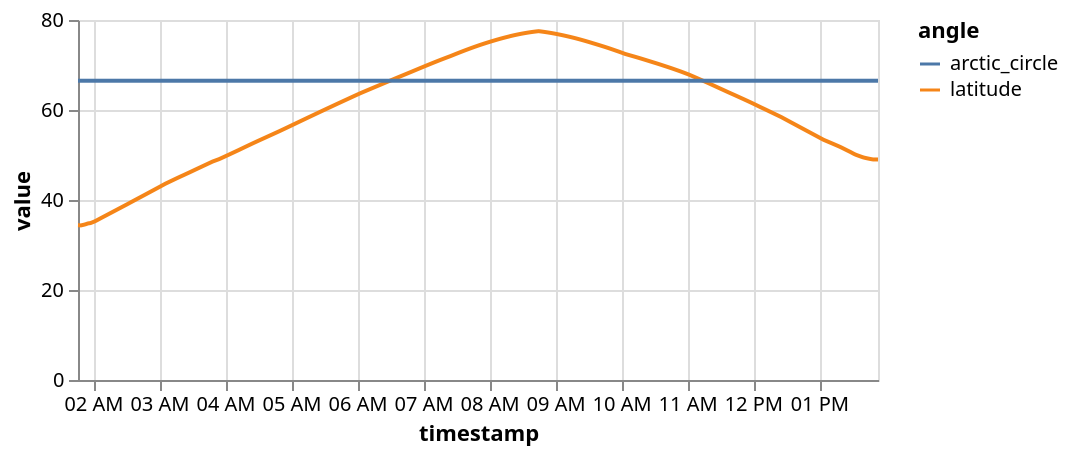 {
  "config": {
    "view": {
      "continuousWidth": 400,
      "continuousHeight": 300
    }
  },
  "data": {
    "name": "data-2231a40a887c6731caf4e1c2eda400dd"
  },
  "mark": {
    "type": "line",
    "interpolate": "monotone"
  },
  "encoding": {
    "color": {
      "type": "nominal",
      "field": "variable",
      "legend": {
        "title": "angle"
      }
    },
    "x": {
      "type": "temporal",
      "field": "timestamp"
    },
    "y": {
      "type": "quantitative",
      "field": "value"
    }
  },
  "height": 180,
  "transform": [
    {
      "field": "timestamp",
      "timeUnit": "utcyearmonthdatehoursminutesseconds",
      "as": "timestamp"
    }
  ],
  "width": 400,
  "$schema": "https://vega.github.io/schema/vega-lite/v5.json",
  "datasets": {
    "data-2231a40a887c6731caf4e1c2eda400dd": [
      {
        "timestamp": "2020-01-03T01:46:00+00:00",
        "variable": "latitude",
        "value": 34.40593
      },
      {
        "timestamp": "2020-01-03T01:46:30+00:00",
        "variable": "latitude",
        "value": 34.399564999999996
      },
      {
        "timestamp": "2020-01-03T01:47:00+00:00",
        "variable": "latitude",
        "value": 34.38539
      },
      {
        "timestamp": "2020-01-03T01:47:30+00:00",
        "variable": "latitude",
        "value": 34.37109
      },
      {
        "timestamp": "2020-01-03T01:48:00+00:00",
        "variable": "latitude",
        "value": 34.35415
      },
      {
        "timestamp": "2020-01-03T01:48:30+00:00",
        "variable": "latitude",
        "value": 34.34789
      },
      {
        "timestamp": "2020-01-03T01:49:00+00:00",
        "variable": "latitude",
        "value": 34.36681
      },
      {
        "timestamp": "2020-01-03T01:49:30+00:00",
        "variable": "latitude",
        "value": 34.40252
      },
      {
        "timestamp": "2020-01-03T01:50:00+00:00",
        "variable": "latitude",
        "value": 34.43269
      },
      {
        "timestamp": "2020-01-03T01:50:30+00:00",
        "variable": "latitude",
        "value": 34.45769
      },
      {
        "timestamp": "2020-01-03T01:51:00+00:00",
        "variable": "latitude",
        "value": 34.48476
      },
      {
        "timestamp": "2020-01-03T01:51:30+00:00",
        "variable": "latitude",
        "value": 34.51451
      },
      {
        "timestamp": "2020-01-03T01:52:00+00:00",
        "variable": "latitude",
        "value": 34.5466
      },
      {
        "timestamp": "2020-01-03T01:52:30+00:00",
        "variable": "latitude",
        "value": 34.58022750000001
      },
      {
        "timestamp": "2020-01-03T01:53:00+00:00",
        "variable": "latitude",
        "value": 34.61632
      },
      {
        "timestamp": "2020-01-03T01:53:30+00:00",
        "variable": "latitude",
        "value": 34.65861666666667
      },
      {
        "timestamp": "2020-01-03T01:54:00+00:00",
        "variable": "latitude",
        "value": 34.70206
      },
      {
        "timestamp": "2020-01-03T01:54:30+00:00",
        "variable": "latitude",
        "value": 34.74573
      },
      {
        "timestamp": "2020-01-03T01:55:00+00:00",
        "variable": "latitude",
        "value": 34.78686
      },
      {
        "timestamp": "2020-01-03T01:55:30+00:00",
        "variable": "latitude",
        "value": 34.81233
      },
      {
        "timestamp": "2020-01-03T01:56:00+00:00",
        "variable": "latitude",
        "value": 34.82661
      },
      {
        "timestamp": "2020-01-03T01:56:30+00:00",
        "variable": "latitude",
        "value": 34.84177
      },
      {
        "timestamp": "2020-01-03T01:57:00+00:00",
        "variable": "latitude",
        "value": 34.85887
      },
      {
        "timestamp": "2020-01-03T01:57:30+00:00",
        "variable": "latitude",
        "value": 34.8907
      },
      {
        "timestamp": "2020-01-03T01:58:00+00:00",
        "variable": "latitude",
        "value": 34.93469
      },
      {
        "timestamp": "2020-01-03T01:58:30+00:00",
        "variable": "latitude",
        "value": 34.9828
      },
      {
        "timestamp": "2020-01-03T01:59:00+00:00",
        "variable": "latitude",
        "value": 35.03091
      },
      {
        "timestamp": "2020-01-03T01:59:30+00:00",
        "variable": "latitude",
        "value": 35.07972
      },
      {
        "timestamp": "2020-01-03T02:00:00+00:00",
        "variable": "latitude",
        "value": 35.12939
      },
      {
        "timestamp": "2020-01-03T02:00:30+00:00",
        "variable": "latitude",
        "value": 35.1795
      },
      {
        "timestamp": "2020-01-03T02:01:00+00:00",
        "variable": "latitude",
        "value": 35.22963
      },
      {
        "timestamp": "2020-01-03T02:01:30+00:00",
        "variable": "latitude",
        "value": 35.28525
      },
      {
        "timestamp": "2020-01-03T02:02:00+00:00",
        "variable": "latitude",
        "value": 35.34716
      },
      {
        "timestamp": "2020-01-03T02:02:30+00:00",
        "variable": "latitude",
        "value": 35.4104
      },
      {
        "timestamp": "2020-01-03T02:03:00+00:00",
        "variable": "latitude",
        "value": 35.47374
      },
      {
        "timestamp": "2020-01-03T02:03:30+00:00",
        "variable": "latitude",
        "value": 35.53826
      },
      {
        "timestamp": "2020-01-03T02:04:00+00:00",
        "variable": "latitude",
        "value": 35.60362
      },
      {
        "timestamp": "2020-01-03T02:04:30+00:00",
        "variable": "latitude",
        "value": 35.66922
      },
      {
        "timestamp": "2020-01-03T02:05:00+00:00",
        "variable": "latitude",
        "value": 35.73615
      },
      {
        "timestamp": "2020-01-03T02:05:30+00:00",
        "variable": "latitude",
        "value": 35.79982
      },
      {
        "timestamp": "2020-01-03T02:06:00+00:00",
        "variable": "latitude",
        "value": 35.86585
      },
      {
        "timestamp": "2020-01-03T02:06:30+00:00",
        "variable": "latitude",
        "value": 35.93074
      },
      {
        "timestamp": "2020-01-03T02:07:00+00:00",
        "variable": "latitude",
        "value": 35.99698
      },
      {
        "timestamp": "2020-01-03T02:07:30+00:00",
        "variable": "latitude",
        "value": 36.06157
      },
      {
        "timestamp": "2020-01-03T02:08:00+00:00",
        "variable": "latitude",
        "value": 36.12542
      },
      {
        "timestamp": "2020-01-03T02:08:30+00:00",
        "variable": "latitude",
        "value": 36.190545
      },
      {
        "timestamp": "2020-01-03T02:09:00+00:00",
        "variable": "latitude",
        "value": 36.25493
      },
      {
        "timestamp": "2020-01-03T02:09:30+00:00",
        "variable": "latitude",
        "value": 36.31966
      },
      {
        "timestamp": "2020-01-03T02:10:00+00:00",
        "variable": "latitude",
        "value": 36.38351
      },
      {
        "timestamp": "2020-01-03T02:10:30+00:00",
        "variable": "latitude",
        "value": 36.44668
      },
      {
        "timestamp": "2020-01-03T02:11:00+00:00",
        "variable": "latitude",
        "value": 36.51097
      },
      {
        "timestamp": "2020-01-03T02:11:30+00:00",
        "variable": "latitude",
        "value": 36.57479
      },
      {
        "timestamp": "2020-01-03T02:12:00+00:00",
        "variable": "latitude",
        "value": 36.63986
      },
      {
        "timestamp": "2020-01-03T02:12:30+00:00",
        "variable": "latitude",
        "value": 36.70546
      },
      {
        "timestamp": "2020-01-03T02:13:00+00:00",
        "variable": "latitude",
        "value": 36.77019
      },
      {
        "timestamp": "2020-01-03T02:13:30+00:00",
        "variable": "latitude",
        "value": 36.83414
      },
      {
        "timestamp": "2020-01-03T02:14:00+00:00",
        "variable": "latitude",
        "value": 36.89882
      },
      {
        "timestamp": "2020-01-03T02:14:30+00:00",
        "variable": "latitude",
        "value": 36.96424666666667
      },
      {
        "timestamp": "2020-01-03T02:15:00+00:00",
        "variable": "latitude",
        "value": 37.02837
      },
      {
        "timestamp": "2020-01-03T02:15:30+00:00",
        "variable": "latitude",
        "value": 37.093
      },
      {
        "timestamp": "2020-01-03T02:16:00+00:00",
        "variable": "latitude",
        "value": 37.15758
      },
      {
        "timestamp": "2020-01-03T02:16:30+00:00",
        "variable": "latitude",
        "value": 37.22093
      },
      {
        "timestamp": "2020-01-03T02:17:00+00:00",
        "variable": "latitude",
        "value": 37.2856
      },
      {
        "timestamp": "2020-01-03T02:17:30+00:00",
        "variable": "latitude",
        "value": 37.35016
      },
      {
        "timestamp": "2020-01-03T02:18:00+00:00",
        "variable": "latitude",
        "value": 37.41435
      },
      {
        "timestamp": "2020-01-03T02:18:30+00:00",
        "variable": "latitude",
        "value": 37.47922
      },
      {
        "timestamp": "2020-01-03T02:19:00+00:00",
        "variable": "latitude",
        "value": 37.54454
      },
      {
        "timestamp": "2020-01-03T02:19:30+00:00",
        "variable": "latitude",
        "value": 37.60803
      },
      {
        "timestamp": "2020-01-03T02:20:00+00:00",
        "variable": "latitude",
        "value": 37.6731
      },
      {
        "timestamp": "2020-01-03T02:20:30+00:00",
        "variable": "latitude",
        "value": 37.7365
      },
      {
        "timestamp": "2020-01-03T02:21:00+00:00",
        "variable": "latitude",
        "value": 37.8018
      },
      {
        "timestamp": "2020-01-03T02:21:30+00:00",
        "variable": "latitude",
        "value": 37.86667
      },
      {
        "timestamp": "2020-01-03T02:22:00+00:00",
        "variable": "latitude",
        "value": 37.9319
      },
      {
        "timestamp": "2020-01-03T02:22:30+00:00",
        "variable": "latitude",
        "value": 37.99773
      },
      {
        "timestamp": "2020-01-03T02:23:00+00:00",
        "variable": "latitude",
        "value": 38.06177
      },
      {
        "timestamp": "2020-01-03T02:23:30+00:00",
        "variable": "latitude",
        "value": 38.1274
      },
      {
        "timestamp": "2020-01-03T02:24:00+00:00",
        "variable": "latitude",
        "value": 38.19035
      },
      {
        "timestamp": "2020-01-03T02:24:30+00:00",
        "variable": "latitude",
        "value": 38.25462
      },
      {
        "timestamp": "2020-01-03T02:25:00+00:00",
        "variable": "latitude",
        "value": 38.31775
      },
      {
        "timestamp": "2020-01-03T02:25:30+00:00",
        "variable": "latitude",
        "value": 38.38339
      },
      {
        "timestamp": "2020-01-03T02:26:00+00:00",
        "variable": "latitude",
        "value": 38.44777
      },
      {
        "timestamp": "2020-01-03T02:26:30+00:00",
        "variable": "latitude",
        "value": 38.51234
      },
      {
        "timestamp": "2020-01-03T02:27:00+00:00",
        "variable": "latitude",
        "value": 38.57689
      },
      {
        "timestamp": "2020-01-03T02:27:30+00:00",
        "variable": "latitude",
        "value": 38.63992
      },
      {
        "timestamp": "2020-01-03T02:28:00+00:00",
        "variable": "latitude",
        "value": 38.70438
      },
      {
        "timestamp": "2020-01-03T02:28:30+00:00",
        "variable": "latitude",
        "value": 38.76897
      },
      {
        "timestamp": "2020-01-03T02:29:00+00:00",
        "variable": "latitude",
        "value": 38.83502
      },
      {
        "timestamp": "2020-01-03T02:29:30+00:00",
        "variable": "latitude",
        "value": 38.89764
      },
      {
        "timestamp": "2020-01-03T02:30:00+00:00",
        "variable": "latitude",
        "value": 38.96222
      },
      {
        "timestamp": "2020-01-03T02:30:30+00:00",
        "variable": "latitude",
        "value": 39.028
      },
      {
        "timestamp": "2020-01-03T02:31:00+00:00",
        "variable": "latitude",
        "value": 39.09361
      },
      {
        "timestamp": "2020-01-03T02:31:30+00:00",
        "variable": "latitude",
        "value": 39.16008
      },
      {
        "timestamp": "2020-01-03T02:32:00+00:00",
        "variable": "latitude",
        "value": 39.2254
      },
      {
        "timestamp": "2020-01-03T02:32:30+00:00",
        "variable": "latitude",
        "value": 39.29347
      },
      {
        "timestamp": "2020-01-03T02:33:00+00:00",
        "variable": "latitude",
        "value": 39.35962
      },
      {
        "timestamp": "2020-01-03T02:33:30+00:00",
        "variable": "latitude",
        "value": 39.42537
      },
      {
        "timestamp": "2020-01-03T02:34:00+00:00",
        "variable": "latitude",
        "value": 39.49091
      },
      {
        "timestamp": "2020-01-03T02:34:30+00:00",
        "variable": "latitude",
        "value": 39.557055000000005
      },
      {
        "timestamp": "2020-01-03T02:35:00+00:00",
        "variable": "latitude",
        "value": 39.62159
      },
      {
        "timestamp": "2020-01-03T02:35:30+00:00",
        "variable": "latitude",
        "value": 39.68751
      },
      {
        "timestamp": "2020-01-03T02:36:00+00:00",
        "variable": "latitude",
        "value": 39.75407
      },
      {
        "timestamp": "2020-01-03T02:36:30+00:00",
        "variable": "latitude",
        "value": 39.819765000000004
      },
      {
        "timestamp": "2020-01-03T02:37:00+00:00",
        "variable": "latitude",
        "value": 39.88386
      },
      {
        "timestamp": "2020-01-03T02:37:30+00:00",
        "variable": "latitude",
        "value": 39.95064
      },
      {
        "timestamp": "2020-01-03T02:38:00+00:00",
        "variable": "latitude",
        "value": 40.01616
      },
      {
        "timestamp": "2020-01-03T02:38:30+00:00",
        "variable": "latitude",
        "value": 40.08124333333333
      },
      {
        "timestamp": "2020-01-03T02:39:00+00:00",
        "variable": "latitude",
        "value": 40.14809
      },
      {
        "timestamp": "2020-01-03T02:39:30+00:00",
        "variable": "latitude",
        "value": 40.213055
      },
      {
        "timestamp": "2020-01-03T02:40:00+00:00",
        "variable": "latitude",
        "value": 40.27922
      },
      {
        "timestamp": "2020-01-03T02:40:30+00:00",
        "variable": "latitude",
        "value": 40.34301
      },
      {
        "timestamp": "2020-01-03T02:41:00+00:00",
        "variable": "latitude",
        "value": 40.40881
      },
      {
        "timestamp": "2020-01-03T02:41:30+00:00",
        "variable": "latitude",
        "value": 40.47442
      },
      {
        "timestamp": "2020-01-03T02:42:00+00:00",
        "variable": "latitude",
        "value": 40.53772
      },
      {
        "timestamp": "2020-01-03T02:42:30+00:00",
        "variable": "latitude",
        "value": 40.60341
      },
      {
        "timestamp": "2020-01-03T02:43:00+00:00",
        "variable": "latitude",
        "value": 40.66748
      },
      {
        "timestamp": "2020-01-03T02:43:30+00:00",
        "variable": "latitude",
        "value": 40.73323
      },
      {
        "timestamp": "2020-01-03T02:44:00+00:00",
        "variable": "latitude",
        "value": 40.79852
      },
      {
        "timestamp": "2020-01-03T02:44:30+00:00",
        "variable": "latitude",
        "value": 40.86444
      },
      {
        "timestamp": "2020-01-03T02:45:00+00:00",
        "variable": "latitude",
        "value": 40.93025
      },
      {
        "timestamp": "2020-01-03T02:45:30+00:00",
        "variable": "latitude",
        "value": 40.99479
      },
      {
        "timestamp": "2020-01-03T02:46:00+00:00",
        "variable": "latitude",
        "value": 41.05931
      },
      {
        "timestamp": "2020-01-03T02:46:30+00:00",
        "variable": "latitude",
        "value": 41.125395
      },
      {
        "timestamp": "2020-01-03T02:47:00+00:00",
        "variable": "latitude",
        "value": 41.19091
      },
      {
        "timestamp": "2020-01-03T02:47:30+00:00",
        "variable": "latitude",
        "value": 41.25609
      },
      {
        "timestamp": "2020-01-03T02:48:00+00:00",
        "variable": "latitude",
        "value": 41.32077
      },
      {
        "timestamp": "2020-01-03T02:48:30+00:00",
        "variable": "latitude",
        "value": 41.38646
      },
      {
        "timestamp": "2020-01-03T02:49:00+00:00",
        "variable": "latitude",
        "value": 41.45343
      },
      {
        "timestamp": "2020-01-03T02:49:30+00:00",
        "variable": "latitude",
        "value": 41.51887
      },
      {
        "timestamp": "2020-01-03T02:50:00+00:00",
        "variable": "latitude",
        "value": 41.58527
      },
      {
        "timestamp": "2020-01-03T02:50:30+00:00",
        "variable": "latitude",
        "value": 41.65000666666666
      },
      {
        "timestamp": "2020-01-03T02:51:00+00:00",
        "variable": "latitude",
        "value": 41.71732
      },
      {
        "timestamp": "2020-01-03T02:51:30+00:00",
        "variable": "latitude",
        "value": 41.78147
      },
      {
        "timestamp": "2020-01-03T02:52:00+00:00",
        "variable": "latitude",
        "value": 41.84702
      },
      {
        "timestamp": "2020-01-03T02:52:30+00:00",
        "variable": "latitude",
        "value": 41.91312
      },
      {
        "timestamp": "2020-01-03T02:53:00+00:00",
        "variable": "latitude",
        "value": 41.97862
      },
      {
        "timestamp": "2020-01-03T02:53:30+00:00",
        "variable": "latitude",
        "value": 42.04436
      },
      {
        "timestamp": "2020-01-03T02:54:00+00:00",
        "variable": "latitude",
        "value": 42.109325
      },
      {
        "timestamp": "2020-01-03T02:54:30+00:00",
        "variable": "latitude",
        "value": 42.17624
      },
      {
        "timestamp": "2020-01-03T02:55:00+00:00",
        "variable": "latitude",
        "value": 42.24239
      },
      {
        "timestamp": "2020-01-03T02:55:30+00:00",
        "variable": "latitude",
        "value": 42.3078
      },
      {
        "timestamp": "2020-01-03T02:56:00+00:00",
        "variable": "latitude",
        "value": 42.37321
      },
      {
        "timestamp": "2020-01-03T02:56:30+00:00",
        "variable": "latitude",
        "value": 42.43945
      },
      {
        "timestamp": "2020-01-03T02:57:00+00:00",
        "variable": "latitude",
        "value": 42.50634
      },
      {
        "timestamp": "2020-01-03T02:57:30+00:00",
        "variable": "latitude",
        "value": 42.57156
      },
      {
        "timestamp": "2020-01-03T02:58:00+00:00",
        "variable": "latitude",
        "value": 42.63725
      },
      {
        "timestamp": "2020-01-03T02:58:30+00:00",
        "variable": "latitude",
        "value": 42.70265
      },
      {
        "timestamp": "2020-01-03T02:59:00+00:00",
        "variable": "latitude",
        "value": 42.76859
      },
      {
        "timestamp": "2020-01-03T02:59:30+00:00",
        "variable": "latitude",
        "value": 42.83392
      },
      {
        "timestamp": "2020-01-03T03:00:00+00:00",
        "variable": "latitude",
        "value": 42.89989
      },
      {
        "timestamp": "2020-01-03T03:00:30+00:00",
        "variable": "latitude",
        "value": 42.96552
      },
      {
        "timestamp": "2020-01-03T03:01:00+00:00",
        "variable": "latitude",
        "value": 43.032605000000004
      },
      {
        "timestamp": "2020-01-03T03:01:30+00:00",
        "variable": "latitude",
        "value": 43.09859
      },
      {
        "timestamp": "2020-01-03T03:02:00+00:00",
        "variable": "latitude",
        "value": 43.16663
      },
      {
        "timestamp": "2020-01-03T03:02:30+00:00",
        "variable": "latitude",
        "value": 43.2332
      },
      {
        "timestamp": "2020-01-03T03:03:00+00:00",
        "variable": "latitude",
        "value": 43.29886
      },
      {
        "timestamp": "2020-01-03T03:03:30+00:00",
        "variable": "latitude",
        "value": 43.36555
      },
      {
        "timestamp": "2020-01-03T03:04:00+00:00",
        "variable": "latitude",
        "value": 43.43175
      },
      {
        "timestamp": "2020-01-03T03:04:30+00:00",
        "variable": "latitude",
        "value": 43.49945
      },
      {
        "timestamp": "2020-01-03T03:05:00+00:00",
        "variable": "latitude",
        "value": 43.5656
      },
      {
        "timestamp": "2020-01-03T03:05:30+00:00",
        "variable": "latitude",
        "value": 43.63042
      },
      {
        "timestamp": "2020-01-03T03:06:00+00:00",
        "variable": "latitude",
        "value": 43.68876
      },
      {
        "timestamp": "2020-01-03T03:06:30+00:00",
        "variable": "latitude",
        "value": 43.74821
      },
      {
        "timestamp": "2020-01-03T03:07:00+00:00",
        "variable": "latitude",
        "value": 43.80602
      },
      {
        "timestamp": "2020-01-03T03:07:30+00:00",
        "variable": "latitude",
        "value": 43.86484
      },
      {
        "timestamp": "2020-01-03T03:08:00+00:00",
        "variable": "latitude",
        "value": 43.92385
      },
      {
        "timestamp": "2020-01-03T03:08:30+00:00",
        "variable": "latitude",
        "value": 43.98267
      },
      {
        "timestamp": "2020-01-03T03:09:00+00:00",
        "variable": "latitude",
        "value": 44.04098
      },
      {
        "timestamp": "2020-01-03T03:09:30+00:00",
        "variable": "latitude",
        "value": 44.099115
      },
      {
        "timestamp": "2020-01-03T03:10:00+00:00",
        "variable": "latitude",
        "value": 44.15767
      },
      {
        "timestamp": "2020-01-03T03:10:30+00:00",
        "variable": "latitude",
        "value": 44.21564
      },
      {
        "timestamp": "2020-01-03T03:11:00+00:00",
        "variable": "latitude",
        "value": 44.27481
      },
      {
        "timestamp": "2020-01-03T03:11:30+00:00",
        "variable": "latitude",
        "value": 44.33267
      },
      {
        "timestamp": "2020-01-03T03:12:00+00:00",
        "variable": "latitude",
        "value": 44.39145
      },
      {
        "timestamp": "2020-01-03T03:12:30+00:00",
        "variable": "latitude",
        "value": 44.449870000000004
      },
      {
        "timestamp": "2020-01-03T03:13:00+00:00",
        "variable": "latitude",
        "value": 44.50878
      },
      {
        "timestamp": "2020-01-03T03:13:30+00:00",
        "variable": "latitude",
        "value": 44.56732
      },
      {
        "timestamp": "2020-01-03T03:14:00+00:00",
        "variable": "latitude",
        "value": 44.62646
      },
      {
        "timestamp": "2020-01-03T03:14:30+00:00",
        "variable": "latitude",
        "value": 44.68508
      },
      {
        "timestamp": "2020-01-03T03:15:00+00:00",
        "variable": "latitude",
        "value": 44.743385
      },
      {
        "timestamp": "2020-01-03T03:15:30+00:00",
        "variable": "latitude",
        "value": 44.80037
      },
      {
        "timestamp": "2020-01-03T03:16:00+00:00",
        "variable": "latitude",
        "value": 44.85855
      },
      {
        "timestamp": "2020-01-03T03:16:30+00:00",
        "variable": "latitude",
        "value": 44.91573
      },
      {
        "timestamp": "2020-01-03T03:17:00+00:00",
        "variable": "latitude",
        "value": 44.97235
      },
      {
        "timestamp": "2020-01-03T03:17:30+00:00",
        "variable": "latitude",
        "value": 45.02886
      },
      {
        "timestamp": "2020-01-03T03:18:00+00:00",
        "variable": "latitude",
        "value": 45.0867
      },
      {
        "timestamp": "2020-01-03T03:18:30+00:00",
        "variable": "latitude",
        "value": 45.14389
      },
      {
        "timestamp": "2020-01-03T03:19:00+00:00",
        "variable": "latitude",
        "value": 45.20055
      },
      {
        "timestamp": "2020-01-03T03:19:30+00:00",
        "variable": "latitude",
        "value": 45.2574
      },
      {
        "timestamp": "2020-01-03T03:20:00+00:00",
        "variable": "latitude",
        "value": 45.31269
      },
      {
        "timestamp": "2020-01-03T03:20:30+00:00",
        "variable": "latitude",
        "value": 45.36781
      },
      {
        "timestamp": "2020-01-03T03:21:00+00:00",
        "variable": "latitude",
        "value": 45.42256
      },
      {
        "timestamp": "2020-01-03T03:21:30+00:00",
        "variable": "latitude",
        "value": 45.47907
      },
      {
        "timestamp": "2020-01-03T03:22:00+00:00",
        "variable": "latitude",
        "value": 45.53389
      },
      {
        "timestamp": "2020-01-03T03:22:30+00:00",
        "variable": "latitude",
        "value": 45.59149
      },
      {
        "timestamp": "2020-01-03T03:23:00+00:00",
        "variable": "latitude",
        "value": 45.64666
      },
      {
        "timestamp": "2020-01-03T03:23:30+00:00",
        "variable": "latitude",
        "value": 45.70448
      },
      {
        "timestamp": "2020-01-03T03:24:00+00:00",
        "variable": "latitude",
        "value": 45.7615
      },
      {
        "timestamp": "2020-01-03T03:24:30+00:00",
        "variable": "latitude",
        "value": 45.81816
      },
      {
        "timestamp": "2020-01-03T03:25:00+00:00",
        "variable": "latitude",
        "value": 45.8752
      },
      {
        "timestamp": "2020-01-03T03:25:30+00:00",
        "variable": "latitude",
        "value": 45.930904999999996
      },
      {
        "timestamp": "2020-01-03T03:26:00+00:00",
        "variable": "latitude",
        "value": 45.98681
      },
      {
        "timestamp": "2020-01-03T03:26:30+00:00",
        "variable": "latitude",
        "value": 46.04301
      },
      {
        "timestamp": "2020-01-03T03:27:00+00:00",
        "variable": "latitude",
        "value": 46.09994
      },
      {
        "timestamp": "2020-01-03T03:27:30+00:00",
        "variable": "latitude",
        "value": 46.15715
      },
      {
        "timestamp": "2020-01-03T03:28:00+00:00",
        "variable": "latitude",
        "value": 46.21515
      },
      {
        "timestamp": "2020-01-03T03:28:30+00:00",
        "variable": "latitude",
        "value": 46.27334
      },
      {
        "timestamp": "2020-01-03T03:29:00+00:00",
        "variable": "latitude",
        "value": 46.32939
      },
      {
        "timestamp": "2020-01-03T03:29:30+00:00",
        "variable": "latitude",
        "value": 46.38758
      },
      {
        "timestamp": "2020-01-03T03:30:00+00:00",
        "variable": "latitude",
        "value": 46.44589
      },
      {
        "timestamp": "2020-01-03T03:30:30+00:00",
        "variable": "latitude",
        "value": 46.50319142857143
      },
      {
        "timestamp": "2020-01-03T03:31:00+00:00",
        "variable": "latitude",
        "value": 46.56198
      },
      {
        "timestamp": "2020-01-03T03:31:30+00:00",
        "variable": "latitude",
        "value": 46.61952
      },
      {
        "timestamp": "2020-01-03T03:32:00+00:00",
        "variable": "latitude",
        "value": 46.67751
      },
      {
        "timestamp": "2020-01-03T03:32:30+00:00",
        "variable": "latitude",
        "value": 46.73671
      },
      {
        "timestamp": "2020-01-03T03:33:00+00:00",
        "variable": "latitude",
        "value": 46.79398
      },
      {
        "timestamp": "2020-01-03T03:33:30+00:00",
        "variable": "latitude",
        "value": 46.85005
      },
      {
        "timestamp": "2020-01-03T03:34:00+00:00",
        "variable": "latitude",
        "value": 46.90813
      },
      {
        "timestamp": "2020-01-03T03:34:30+00:00",
        "variable": "latitude",
        "value": 46.96604
      },
      {
        "timestamp": "2020-01-03T03:35:00+00:00",
        "variable": "latitude",
        "value": 47.02244208333334
      },
      {
        "timestamp": "2020-01-03T03:35:30+00:00",
        "variable": "latitude",
        "value": 47.07952958333333
      },
      {
        "timestamp": "2020-01-03T03:36:00+00:00",
        "variable": "latitude",
        "value": 47.136617083333334
      },
      {
        "timestamp": "2020-01-03T03:36:30+00:00",
        "variable": "latitude",
        "value": 47.19402
      },
      {
        "timestamp": "2020-01-03T03:37:00+00:00",
        "variable": "latitude",
        "value": 47.25041
      },
      {
        "timestamp": "2020-01-03T03:37:30+00:00",
        "variable": "latitude",
        "value": 47.30772
      },
      {
        "timestamp": "2020-01-03T03:38:00+00:00",
        "variable": "latitude",
        "value": 47.36678
      },
      {
        "timestamp": "2020-01-03T03:38:30+00:00",
        "variable": "latitude",
        "value": 47.42323
      },
      {
        "timestamp": "2020-01-03T03:39:00+00:00",
        "variable": "latitude",
        "value": 47.48126
      },
      {
        "timestamp": "2020-01-03T03:39:30+00:00",
        "variable": "latitude",
        "value": 47.53821
      },
      {
        "timestamp": "2020-01-03T03:40:00+00:00",
        "variable": "latitude",
        "value": 47.59608
      },
      {
        "timestamp": "2020-01-03T03:40:30+00:00",
        "variable": "latitude",
        "value": 47.652834444444444
      },
      {
        "timestamp": "2020-01-03T03:41:00+00:00",
        "variable": "latitude",
        "value": 47.71000111111111
      },
      {
        "timestamp": "2020-01-03T03:41:30+00:00",
        "variable": "latitude",
        "value": 47.76716777777778
      },
      {
        "timestamp": "2020-01-03T03:42:00+00:00",
        "variable": "latitude",
        "value": 47.824334444444446
      },
      {
        "timestamp": "2020-01-03T03:42:30+00:00",
        "variable": "latitude",
        "value": 47.88150111111111
      },
      {
        "timestamp": "2020-01-03T03:43:00+00:00",
        "variable": "latitude",
        "value": 47.93866777777778
      },
      {
        "timestamp": "2020-01-03T03:43:30+00:00",
        "variable": "latitude",
        "value": 47.99583444444444
      },
      {
        "timestamp": "2020-01-03T03:44:00+00:00",
        "variable": "latitude",
        "value": 48.05300111111111
      },
      {
        "timestamp": "2020-01-03T03:44:30+00:00",
        "variable": "latitude",
        "value": 48.110167777777775
      },
      {
        "timestamp": "2020-01-03T03:45:00+00:00",
        "variable": "latitude",
        "value": 48.16733444444444
      },
      {
        "timestamp": "2020-01-03T03:45:30+00:00",
        "variable": "latitude",
        "value": 48.22499
      },
      {
        "timestamp": "2020-01-03T03:46:00+00:00",
        "variable": "latitude",
        "value": 48.28128
      },
      {
        "timestamp": "2020-01-03T03:46:30+00:00",
        "variable": "latitude",
        "value": 48.339015
      },
      {
        "timestamp": "2020-01-03T03:47:00+00:00",
        "variable": "latitude",
        "value": 48.39519
      },
      {
        "timestamp": "2020-01-03T03:47:30+00:00",
        "variable": "latitude",
        "value": 48.45245
      },
      {
        "timestamp": "2020-01-03T03:48:00+00:00",
        "variable": "latitude",
        "value": 48.51077
      },
      {
        "timestamp": "2020-01-03T03:48:30+00:00",
        "variable": "latitude",
        "value": 48.56351
      },
      {
        "timestamp": "2020-01-03T03:49:00+00:00",
        "variable": "latitude",
        "value": 48.60905
      },
      {
        "timestamp": "2020-01-03T03:49:30+00:00",
        "variable": "latitude",
        "value": 48.65342
      },
      {
        "timestamp": "2020-01-03T03:50:00+00:00",
        "variable": "latitude",
        "value": 48.69871
      },
      {
        "timestamp": "2020-01-03T03:50:30+00:00",
        "variable": "latitude",
        "value": 48.74414
      },
      {
        "timestamp": "2020-01-03T03:51:00+00:00",
        "variable": "latitude",
        "value": 48.78986
      },
      {
        "timestamp": "2020-01-03T03:51:30+00:00",
        "variable": "latitude",
        "value": 48.83507
      },
      {
        "timestamp": "2020-01-03T03:52:00+00:00",
        "variable": "latitude",
        "value": 48.88097
      },
      {
        "timestamp": "2020-01-03T03:52:30+00:00",
        "variable": "latitude",
        "value": 48.92511333333333
      },
      {
        "timestamp": "2020-01-03T03:53:00+00:00",
        "variable": "latitude",
        "value": 48.97014
      },
      {
        "timestamp": "2020-01-03T03:53:30+00:00",
        "variable": "latitude",
        "value": 49.01601
      },
      {
        "timestamp": "2020-01-03T03:54:00+00:00",
        "variable": "latitude",
        "value": 49.06009
      },
      {
        "timestamp": "2020-01-03T03:54:30+00:00",
        "variable": "latitude",
        "value": 49.11008
      },
      {
        "timestamp": "2020-01-03T03:55:00+00:00",
        "variable": "latitude",
        "value": 49.16656
      },
      {
        "timestamp": "2020-01-03T03:55:30+00:00",
        "variable": "latitude",
        "value": 49.2215
      },
      {
        "timestamp": "2020-01-03T03:56:00+00:00",
        "variable": "latitude",
        "value": 49.277765
      },
      {
        "timestamp": "2020-01-03T03:56:30+00:00",
        "variable": "latitude",
        "value": 49.33336
      },
      {
        "timestamp": "2020-01-03T03:57:00+00:00",
        "variable": "latitude",
        "value": 49.38999226519337
      },
      {
        "timestamp": "2020-01-03T03:57:30+00:00",
        "variable": "latitude",
        "value": 49.44638397790055
      },
      {
        "timestamp": "2020-01-03T03:58:00+00:00",
        "variable": "latitude",
        "value": 49.502775690607734
      },
      {
        "timestamp": "2020-01-03T03:58:30+00:00",
        "variable": "latitude",
        "value": 49.559167403314916
      },
      {
        "timestamp": "2020-01-03T03:59:00+00:00",
        "variable": "latitude",
        "value": 49.6155591160221
      },
      {
        "timestamp": "2020-01-03T03:59:30+00:00",
        "variable": "latitude",
        "value": 49.67195082872928
      },
      {
        "timestamp": "2020-01-03T04:00:00+00:00",
        "variable": "latitude",
        "value": 49.72834254143646
      },
      {
        "timestamp": "2020-01-03T04:00:30+00:00",
        "variable": "latitude",
        "value": 49.78473425414364
      },
      {
        "timestamp": "2020-01-03T04:01:00+00:00",
        "variable": "latitude",
        "value": 49.841125966850825
      },
      {
        "timestamp": "2020-01-03T04:01:30+00:00",
        "variable": "latitude",
        "value": 49.897517679558014
      },
      {
        "timestamp": "2020-01-03T04:02:00+00:00",
        "variable": "latitude",
        "value": 49.953909392265196
      },
      {
        "timestamp": "2020-01-03T04:02:30+00:00",
        "variable": "latitude",
        "value": 50.01030110497238
      },
      {
        "timestamp": "2020-01-03T04:03:00+00:00",
        "variable": "latitude",
        "value": 50.06593
      },
      {
        "timestamp": "2020-01-03T04:03:30+00:00",
        "variable": "latitude",
        "value": 50.12303
      },
      {
        "timestamp": "2020-01-03T04:04:00+00:00",
        "variable": "latitude",
        "value": 50.18001
      },
      {
        "timestamp": "2020-01-03T04:04:30+00:00",
        "variable": "latitude",
        "value": 50.23769
      },
      {
        "timestamp": "2020-01-03T04:05:00+00:00",
        "variable": "latitude",
        "value": 50.2949
      },
      {
        "timestamp": "2020-01-03T04:05:30+00:00",
        "variable": "latitude",
        "value": 50.35236
      },
      {
        "timestamp": "2020-01-03T04:06:00+00:00",
        "variable": "latitude",
        "value": 50.40984
      },
      {
        "timestamp": "2020-01-03T04:06:30+00:00",
        "variable": "latitude",
        "value": 50.466184999999996
      },
      {
        "timestamp": "2020-01-03T04:07:00+00:00",
        "variable": "latitude",
        "value": 50.52269
      },
      {
        "timestamp": "2020-01-03T04:07:30+00:00",
        "variable": "latitude",
        "value": 50.57952
      },
      {
        "timestamp": "2020-01-03T04:08:00+00:00",
        "variable": "latitude",
        "value": 50.6375
      },
      {
        "timestamp": "2020-01-03T04:08:30+00:00",
        "variable": "latitude",
        "value": 50.69483
      },
      {
        "timestamp": "2020-01-03T04:09:00+00:00",
        "variable": "latitude",
        "value": 50.7524
      },
      {
        "timestamp": "2020-01-03T04:09:30+00:00",
        "variable": "latitude",
        "value": 50.80823
      },
      {
        "timestamp": "2020-01-03T04:10:00+00:00",
        "variable": "latitude",
        "value": 50.86624
      },
      {
        "timestamp": "2020-01-03T04:10:30+00:00",
        "variable": "latitude",
        "value": 50.92242
      },
      {
        "timestamp": "2020-01-03T04:11:00+00:00",
        "variable": "latitude",
        "value": 50.98009
      },
      {
        "timestamp": "2020-01-03T04:11:30+00:00",
        "variable": "latitude",
        "value": 51.03699
      },
      {
        "timestamp": "2020-01-03T04:12:00+00:00",
        "variable": "latitude",
        "value": 51.09434
      },
      {
        "timestamp": "2020-01-03T04:12:30+00:00",
        "variable": "latitude",
        "value": 51.15251000000001
      },
      {
        "timestamp": "2020-01-03T04:13:00+00:00",
        "variable": "latitude",
        "value": 51.21149
      },
      {
        "timestamp": "2020-01-03T04:13:30+00:00",
        "variable": "latitude",
        "value": 51.27087
      },
      {
        "timestamp": "2020-01-03T04:14:00+00:00",
        "variable": "latitude",
        "value": 51.33124
      },
      {
        "timestamp": "2020-01-03T04:14:30+00:00",
        "variable": "latitude",
        "value": 51.38808
      },
      {
        "timestamp": "2020-01-03T04:15:00+00:00",
        "variable": "latitude",
        "value": 51.4482
      },
      {
        "timestamp": "2020-01-03T04:15:30+00:00",
        "variable": "latitude",
        "value": 51.50583
      },
      {
        "timestamp": "2020-01-03T04:16:00+00:00",
        "variable": "latitude",
        "value": 51.56483
      },
      {
        "timestamp": "2020-01-03T04:16:30+00:00",
        "variable": "latitude",
        "value": 51.62331
      },
      {
        "timestamp": "2020-01-03T04:17:00+00:00",
        "variable": "latitude",
        "value": 51.68253
      },
      {
        "timestamp": "2020-01-03T04:17:30+00:00",
        "variable": "latitude",
        "value": 51.74016
      },
      {
        "timestamp": "2020-01-03T04:18:00+00:00",
        "variable": "latitude",
        "value": 51.79933
      },
      {
        "timestamp": "2020-01-03T04:18:30+00:00",
        "variable": "latitude",
        "value": 51.85761
      },
      {
        "timestamp": "2020-01-03T04:19:00+00:00",
        "variable": "latitude",
        "value": 51.91562
      },
      {
        "timestamp": "2020-01-03T04:19:30+00:00",
        "variable": "latitude",
        "value": 51.97408
      },
      {
        "timestamp": "2020-01-03T04:20:00+00:00",
        "variable": "latitude",
        "value": 52.03204
      },
      {
        "timestamp": "2020-01-03T04:20:30+00:00",
        "variable": "latitude",
        "value": 52.09
      },
      {
        "timestamp": "2020-01-03T04:21:00+00:00",
        "variable": "latitude",
        "value": 52.14885
      },
      {
        "timestamp": "2020-01-03T04:21:30+00:00",
        "variable": "latitude",
        "value": 52.20648
      },
      {
        "timestamp": "2020-01-03T04:22:00+00:00",
        "variable": "latitude",
        "value": 52.26453
      },
      {
        "timestamp": "2020-01-03T04:22:30+00:00",
        "variable": "latitude",
        "value": 52.3228
      },
      {
        "timestamp": "2020-01-03T04:23:00+00:00",
        "variable": "latitude",
        "value": 52.38084
      },
      {
        "timestamp": "2020-01-03T04:23:30+00:00",
        "variable": "latitude",
        "value": 52.44007
      },
      {
        "timestamp": "2020-01-03T04:24:00+00:00",
        "variable": "latitude",
        "value": 52.49721
      },
      {
        "timestamp": "2020-01-03T04:24:30+00:00",
        "variable": "latitude",
        "value": 52.5558
      },
      {
        "timestamp": "2020-01-03T04:25:00+00:00",
        "variable": "latitude",
        "value": 52.61143
      },
      {
        "timestamp": "2020-01-03T04:25:30+00:00",
        "variable": "latitude",
        "value": 52.66891
      },
      {
        "timestamp": "2020-01-03T04:26:00+00:00",
        "variable": "latitude",
        "value": 52.72586
      },
      {
        "timestamp": "2020-01-03T04:26:30+00:00",
        "variable": "latitude",
        "value": 52.78194
      },
      {
        "timestamp": "2020-01-03T04:27:00+00:00",
        "variable": "latitude",
        "value": 52.837514999999996
      },
      {
        "timestamp": "2020-01-03T04:27:30+00:00",
        "variable": "latitude",
        "value": 52.89428
      },
      {
        "timestamp": "2020-01-03T04:28:00+00:00",
        "variable": "latitude",
        "value": 52.95047
      },
      {
        "timestamp": "2020-01-03T04:28:30+00:00",
        "variable": "latitude",
        "value": 53.00643
      },
      {
        "timestamp": "2020-01-03T04:29:00+00:00",
        "variable": "latitude",
        "value": 53.0641
      },
      {
        "timestamp": "2020-01-03T04:29:30+00:00",
        "variable": "latitude",
        "value": 53.11941
      },
      {
        "timestamp": "2020-01-03T04:30:00+00:00",
        "variable": "latitude",
        "value": 53.17588
      },
      {
        "timestamp": "2020-01-03T04:30:30+00:00",
        "variable": "latitude",
        "value": 53.23096
      },
      {
        "timestamp": "2020-01-03T04:31:00+00:00",
        "variable": "latitude",
        "value": 53.28821
      },
      {
        "timestamp": "2020-01-03T04:31:30+00:00",
        "variable": "latitude",
        "value": 53.343
      },
      {
        "timestamp": "2020-01-03T04:32:00+00:00",
        "variable": "latitude",
        "value": 53.39961
      },
      {
        "timestamp": "2020-01-03T04:32:30+00:00",
        "variable": "latitude",
        "value": 53.4551
      },
      {
        "timestamp": "2020-01-03T04:33:00+00:00",
        "variable": "latitude",
        "value": 53.50975
      },
      {
        "timestamp": "2020-01-03T04:33:30+00:00",
        "variable": "latitude",
        "value": 53.56505
      },
      {
        "timestamp": "2020-01-03T04:34:00+00:00",
        "variable": "latitude",
        "value": 53.6217
      },
      {
        "timestamp": "2020-01-03T04:34:30+00:00",
        "variable": "latitude",
        "value": 53.67669
      },
      {
        "timestamp": "2020-01-03T04:35:00+00:00",
        "variable": "latitude",
        "value": 53.7317
      },
      {
        "timestamp": "2020-01-03T04:35:30+00:00",
        "variable": "latitude",
        "value": 53.78757
      },
      {
        "timestamp": "2020-01-03T04:36:00+00:00",
        "variable": "latitude",
        "value": 53.84288
      },
      {
        "timestamp": "2020-01-03T04:36:30+00:00",
        "variable": "latitude",
        "value": 53.89966
      },
      {
        "timestamp": "2020-01-03T04:37:00+00:00",
        "variable": "latitude",
        "value": 53.95521
      },
      {
        "timestamp": "2020-01-03T04:37:30+00:00",
        "variable": "latitude",
        "value": 54.01116
      },
      {
        "timestamp": "2020-01-03T04:38:00+00:00",
        "variable": "latitude",
        "value": 54.06689
      },
      {
        "timestamp": "2020-01-03T04:38:30+00:00",
        "variable": "latitude",
        "value": 54.12252
      },
      {
        "timestamp": "2020-01-03T04:39:00+00:00",
        "variable": "latitude",
        "value": 54.17825
      },
      {
        "timestamp": "2020-01-03T04:39:30+00:00",
        "variable": "latitude",
        "value": 54.23331
      },
      {
        "timestamp": "2020-01-03T04:40:00+00:00",
        "variable": "latitude",
        "value": 54.28927
      },
      {
        "timestamp": "2020-01-03T04:40:30+00:00",
        "variable": "latitude",
        "value": 54.34538
      },
      {
        "timestamp": "2020-01-03T04:41:00+00:00",
        "variable": "latitude",
        "value": 54.400475
      },
      {
        "timestamp": "2020-01-03T04:41:30+00:00",
        "variable": "latitude",
        "value": 54.45578
      },
      {
        "timestamp": "2020-01-03T04:42:00+00:00",
        "variable": "latitude",
        "value": 54.51274
      },
      {
        "timestamp": "2020-01-03T04:42:30+00:00",
        "variable": "latitude",
        "value": 54.56676
      },
      {
        "timestamp": "2020-01-03T04:43:00+00:00",
        "variable": "latitude",
        "value": 54.62277
      },
      {
        "timestamp": "2020-01-03T04:43:30+00:00",
        "variable": "latitude",
        "value": 54.67798
      },
      {
        "timestamp": "2020-01-03T04:44:00+00:00",
        "variable": "latitude",
        "value": 54.73435
      },
      {
        "timestamp": "2020-01-03T04:44:30+00:00",
        "variable": "latitude",
        "value": 54.78996
      },
      {
        "timestamp": "2020-01-03T04:45:00+00:00",
        "variable": "latitude",
        "value": 54.84586
      },
      {
        "timestamp": "2020-01-03T04:45:30+00:00",
        "variable": "latitude",
        "value": 54.901669999999996
      },
      {
        "timestamp": "2020-01-03T04:46:00+00:00",
        "variable": "latitude",
        "value": 54.95859
      },
      {
        "timestamp": "2020-01-03T04:46:30+00:00",
        "variable": "latitude",
        "value": 55.013425
      },
      {
        "timestamp": "2020-01-03T04:47:00+00:00",
        "variable": "latitude",
        "value": 55.06934
      },
      {
        "timestamp": "2020-01-03T04:47:30+00:00",
        "variable": "latitude",
        "value": 55.12514
      },
      {
        "timestamp": "2020-01-03T04:48:00+00:00",
        "variable": "latitude",
        "value": 55.18079
      },
      {
        "timestamp": "2020-01-03T04:48:30+00:00",
        "variable": "latitude",
        "value": 55.23712
      },
      {
        "timestamp": "2020-01-03T04:49:00+00:00",
        "variable": "latitude",
        "value": 55.29382
      },
      {
        "timestamp": "2020-01-03T04:49:30+00:00",
        "variable": "latitude",
        "value": 55.35091
      },
      {
        "timestamp": "2020-01-03T04:50:00+00:00",
        "variable": "latitude",
        "value": 55.40881
      },
      {
        "timestamp": "2020-01-03T04:50:30+00:00",
        "variable": "latitude",
        "value": 55.46628
      },
      {
        "timestamp": "2020-01-03T04:51:00+00:00",
        "variable": "latitude",
        "value": 55.52337
      },
      {
        "timestamp": "2020-01-03T04:51:30+00:00",
        "variable": "latitude",
        "value": 55.58153
      },
      {
        "timestamp": "2020-01-03T04:52:00+00:00",
        "variable": "latitude",
        "value": 55.63893
      },
      {
        "timestamp": "2020-01-03T04:52:30+00:00",
        "variable": "latitude",
        "value": 55.69663
      },
      {
        "timestamp": "2020-01-03T04:53:00+00:00",
        "variable": "latitude",
        "value": 55.7538
      },
      {
        "timestamp": "2020-01-03T04:53:30+00:00",
        "variable": "latitude",
        "value": 55.81174
      },
      {
        "timestamp": "2020-01-03T04:54:00+00:00",
        "variable": "latitude",
        "value": 55.86925
      },
      {
        "timestamp": "2020-01-03T04:54:30+00:00",
        "variable": "latitude",
        "value": 55.92777
      },
      {
        "timestamp": "2020-01-03T04:55:00+00:00",
        "variable": "latitude",
        "value": 55.985744999999994
      },
      {
        "timestamp": "2020-01-03T04:55:30+00:00",
        "variable": "latitude",
        "value": 56.04405
      },
      {
        "timestamp": "2020-01-03T04:56:00+00:00",
        "variable": "latitude",
        "value": 56.10173
      },
      {
        "timestamp": "2020-01-03T04:56:30+00:00",
        "variable": "latitude",
        "value": 56.1606
      },
      {
        "timestamp": "2020-01-03T04:57:00+00:00",
        "variable": "latitude",
        "value": 56.21858
      },
      {
        "timestamp": "2020-01-03T04:57:30+00:00",
        "variable": "latitude",
        "value": 56.27644
      },
      {
        "timestamp": "2020-01-03T04:58:00+00:00",
        "variable": "latitude",
        "value": 56.33624
      },
      {
        "timestamp": "2020-01-03T04:58:30+00:00",
        "variable": "latitude",
        "value": 56.39378
      },
      {
        "timestamp": "2020-01-03T04:59:00+00:00",
        "variable": "latitude",
        "value": 56.45199
      },
      {
        "timestamp": "2020-01-03T04:59:30+00:00",
        "variable": "latitude",
        "value": 56.509969999999996
      },
      {
        "timestamp": "2020-01-03T05:00:00+00:00",
        "variable": "latitude",
        "value": 56.56865
      },
      {
        "timestamp": "2020-01-03T05:00:30+00:00",
        "variable": "latitude",
        "value": 56.62731
      },
      {
        "timestamp": "2020-01-03T05:01:00+00:00",
        "variable": "latitude",
        "value": 56.68568
      },
      {
        "timestamp": "2020-01-03T05:01:30+00:00",
        "variable": "latitude",
        "value": 56.74361
      },
      {
        "timestamp": "2020-01-03T05:02:00+00:00",
        "variable": "latitude",
        "value": 56.8023
      },
      {
        "timestamp": "2020-01-03T05:02:30+00:00",
        "variable": "latitude",
        "value": 56.86086
      },
      {
        "timestamp": "2020-01-03T05:03:00+00:00",
        "variable": "latitude",
        "value": 56.91925
      },
      {
        "timestamp": "2020-01-03T05:03:30+00:00",
        "variable": "latitude",
        "value": 56.97775
      },
      {
        "timestamp": "2020-01-03T05:04:00+00:00",
        "variable": "latitude",
        "value": 57.03631
      },
      {
        "timestamp": "2020-01-03T05:04:30+00:00",
        "variable": "latitude",
        "value": 57.09502
      },
      {
        "timestamp": "2020-01-03T05:05:00+00:00",
        "variable": "latitude",
        "value": 57.15321
      },
      {
        "timestamp": "2020-01-03T05:05:30+00:00",
        "variable": "latitude",
        "value": 57.21094
      },
      {
        "timestamp": "2020-01-03T05:06:00+00:00",
        "variable": "latitude",
        "value": 57.26912
      },
      {
        "timestamp": "2020-01-03T05:06:30+00:00",
        "variable": "latitude",
        "value": 57.32754
      },
      {
        "timestamp": "2020-01-03T05:07:00+00:00",
        "variable": "latitude",
        "value": 57.38601
      },
      {
        "timestamp": "2020-01-03T05:07:30+00:00",
        "variable": "latitude",
        "value": 57.44463
      },
      {
        "timestamp": "2020-01-03T05:08:00+00:00",
        "variable": "latitude",
        "value": 57.50272
      },
      {
        "timestamp": "2020-01-03T05:08:30+00:00",
        "variable": "latitude",
        "value": 57.56166
      },
      {
        "timestamp": "2020-01-03T05:09:00+00:00",
        "variable": "latitude",
        "value": 57.61896
      },
      {
        "timestamp": "2020-01-03T05:09:30+00:00",
        "variable": "latitude",
        "value": 57.67744
      },
      {
        "timestamp": "2020-01-03T05:10:00+00:00",
        "variable": "latitude",
        "value": 57.73579
      },
      {
        "timestamp": "2020-01-03T05:10:30+00:00",
        "variable": "latitude",
        "value": 57.79395
      },
      {
        "timestamp": "2020-01-03T05:11:00+00:00",
        "variable": "latitude",
        "value": 57.85186
      },
      {
        "timestamp": "2020-01-03T05:11:30+00:00",
        "variable": "latitude",
        "value": 57.90973
      },
      {
        "timestamp": "2020-01-03T05:12:00+00:00",
        "variable": "latitude",
        "value": 57.96736
      },
      {
        "timestamp": "2020-01-03T05:12:30+00:00",
        "variable": "latitude",
        "value": 58.02667
      },
      {
        "timestamp": "2020-01-03T05:13:00+00:00",
        "variable": "latitude",
        "value": 58.08462
      },
      {
        "timestamp": "2020-01-03T05:13:30+00:00",
        "variable": "latitude",
        "value": 58.14221
      },
      {
        "timestamp": "2020-01-03T05:14:00+00:00",
        "variable": "latitude",
        "value": 58.20122
      },
      {
        "timestamp": "2020-01-03T05:14:30+00:00",
        "variable": "latitude",
        "value": 58.25867
      },
      {
        "timestamp": "2020-01-03T05:15:00+00:00",
        "variable": "latitude",
        "value": 58.31763
      },
      {
        "timestamp": "2020-01-03T05:15:30+00:00",
        "variable": "latitude",
        "value": 58.37622
      },
      {
        "timestamp": "2020-01-03T05:16:00+00:00",
        "variable": "latitude",
        "value": 58.43437
      },
      {
        "timestamp": "2020-01-03T05:16:30+00:00",
        "variable": "latitude",
        "value": 58.4913
      },
      {
        "timestamp": "2020-01-03T05:17:00+00:00",
        "variable": "latitude",
        "value": 58.54889
      },
      {
        "timestamp": "2020-01-03T05:17:30+00:00",
        "variable": "latitude",
        "value": 58.6068
      },
      {
        "timestamp": "2020-01-03T05:18:00+00:00",
        "variable": "latitude",
        "value": 58.664575
      },
      {
        "timestamp": "2020-01-03T05:18:30+00:00",
        "variable": "latitude",
        "value": 58.72216
      },
      {
        "timestamp": "2020-01-03T05:19:00+00:00",
        "variable": "latitude",
        "value": 58.78056
      },
      {
        "timestamp": "2020-01-03T05:19:30+00:00",
        "variable": "latitude",
        "value": 58.83984
      },
      {
        "timestamp": "2020-01-03T05:20:00+00:00",
        "variable": "latitude",
        "value": 58.89702
      },
      {
        "timestamp": "2020-01-03T05:20:30+00:00",
        "variable": "latitude",
        "value": 58.95441
      },
      {
        "timestamp": "2020-01-03T05:21:00+00:00",
        "variable": "latitude",
        "value": 59.01324
      },
      {
        "timestamp": "2020-01-03T05:21:30+00:00",
        "variable": "latitude",
        "value": 59.07083
      },
      {
        "timestamp": "2020-01-03T05:22:00+00:00",
        "variable": "latitude",
        "value": 59.12796
      },
      {
        "timestamp": "2020-01-03T05:22:30+00:00",
        "variable": "latitude",
        "value": 59.18535
      },
      {
        "timestamp": "2020-01-03T05:23:00+00:00",
        "variable": "latitude",
        "value": 59.24346571428571
      },
      {
        "timestamp": "2020-01-03T05:23:30+00:00",
        "variable": "latitude",
        "value": 59.30077
      },
      {
        "timestamp": "2020-01-03T05:24:00+00:00",
        "variable": "latitude",
        "value": 59.358475
      },
      {
        "timestamp": "2020-01-03T05:24:30+00:00",
        "variable": "latitude",
        "value": 59.41676
      },
      {
        "timestamp": "2020-01-03T05:25:00+00:00",
        "variable": "latitude",
        "value": 59.47351
      },
      {
        "timestamp": "2020-01-03T05:25:30+00:00",
        "variable": "latitude",
        "value": 59.53175
      },
      {
        "timestamp": "2020-01-03T05:26:00+00:00",
        "variable": "latitude",
        "value": 59.58915
      },
      {
        "timestamp": "2020-01-03T05:26:30+00:00",
        "variable": "latitude",
        "value": 59.64651
      },
      {
        "timestamp": "2020-01-03T05:27:00+00:00",
        "variable": "latitude",
        "value": 59.704375
      },
      {
        "timestamp": "2020-01-03T05:27:30+00:00",
        "variable": "latitude",
        "value": 59.76292
      },
      {
        "timestamp": "2020-01-03T05:28:00+00:00",
        "variable": "latitude",
        "value": 59.81982
      },
      {
        "timestamp": "2020-01-03T05:28:30+00:00",
        "variable": "latitude",
        "value": 59.87695
      },
      {
        "timestamp": "2020-01-03T05:29:00+00:00",
        "variable": "latitude",
        "value": 59.93391
      },
      {
        "timestamp": "2020-01-03T05:29:30+00:00",
        "variable": "latitude",
        "value": 59.99192
      },
      {
        "timestamp": "2020-01-03T05:30:00+00:00",
        "variable": "latitude",
        "value": 60.04861
      },
      {
        "timestamp": "2020-01-03T05:30:30+00:00",
        "variable": "latitude",
        "value": 60.10625
      },
      {
        "timestamp": "2020-01-03T05:31:00+00:00",
        "variable": "latitude",
        "value": 60.16434
      },
      {
        "timestamp": "2020-01-03T05:31:30+00:00",
        "variable": "latitude",
        "value": 60.22035
      },
      {
        "timestamp": "2020-01-03T05:32:00+00:00",
        "variable": "latitude",
        "value": 60.27775
      },
      {
        "timestamp": "2020-01-03T05:32:30+00:00",
        "variable": "latitude",
        "value": 60.33659
      },
      {
        "timestamp": "2020-01-03T05:33:00+00:00",
        "variable": "latitude",
        "value": 60.393879999999996
      },
      {
        "timestamp": "2020-01-03T05:33:30+00:00",
        "variable": "latitude",
        "value": 60.45085
      },
      {
        "timestamp": "2020-01-03T05:34:00+00:00",
        "variable": "latitude",
        "value": 60.50638
      },
      {
        "timestamp": "2020-01-03T05:34:30+00:00",
        "variable": "latitude",
        "value": 60.56378
      },
      {
        "timestamp": "2020-01-03T05:35:00+00:00",
        "variable": "latitude",
        "value": 60.62045
      },
      {
        "timestamp": "2020-01-03T05:35:30+00:00",
        "variable": "latitude",
        "value": 60.67891
      },
      {
        "timestamp": "2020-01-03T05:36:00+00:00",
        "variable": "latitude",
        "value": 60.7354
      },
      {
        "timestamp": "2020-01-03T05:36:30+00:00",
        "variable": "latitude",
        "value": 60.79285
      },
      {
        "timestamp": "2020-01-03T05:37:00+00:00",
        "variable": "latitude",
        "value": 60.84922
      },
      {
        "timestamp": "2020-01-03T05:37:30+00:00",
        "variable": "latitude",
        "value": 60.90613999999999
      },
      {
        "timestamp": "2020-01-03T05:38:00+00:00",
        "variable": "latitude",
        "value": 60.96304
      },
      {
        "timestamp": "2020-01-03T05:38:30+00:00",
        "variable": "latitude",
        "value": 61.02026
      },
      {
        "timestamp": "2020-01-03T05:39:00+00:00",
        "variable": "latitude",
        "value": 61.07672
      },
      {
        "timestamp": "2020-01-03T05:39:30+00:00",
        "variable": "latitude",
        "value": 61.13429
      },
      {
        "timestamp": "2020-01-03T05:40:00+00:00",
        "variable": "latitude",
        "value": 61.19128
      },
      {
        "timestamp": "2020-01-03T05:40:30+00:00",
        "variable": "latitude",
        "value": 61.24915
      },
      {
        "timestamp": "2020-01-03T05:41:00+00:00",
        "variable": "latitude",
        "value": 61.30582
      },
      {
        "timestamp": "2020-01-03T05:41:30+00:00",
        "variable": "latitude",
        "value": 61.3618
      },
      {
        "timestamp": "2020-01-03T05:42:00+00:00",
        "variable": "latitude",
        "value": 61.41911
      },
      {
        "timestamp": "2020-01-03T05:42:30+00:00",
        "variable": "latitude",
        "value": 61.47478
      },
      {
        "timestamp": "2020-01-03T05:43:00+00:00",
        "variable": "latitude",
        "value": 61.53177
      },
      {
        "timestamp": "2020-01-03T05:43:30+00:00",
        "variable": "latitude",
        "value": 61.58835
      },
      {
        "timestamp": "2020-01-03T05:44:00+00:00",
        "variable": "latitude",
        "value": 61.64471
      },
      {
        "timestamp": "2020-01-03T05:44:30+00:00",
        "variable": "latitude",
        "value": 61.70122
      },
      {
        "timestamp": "2020-01-03T05:45:00+00:00",
        "variable": "latitude",
        "value": 61.75864
      },
      {
        "timestamp": "2020-01-03T05:45:30+00:00",
        "variable": "latitude",
        "value": 61.8142
      },
      {
        "timestamp": "2020-01-03T05:46:00+00:00",
        "variable": "latitude",
        "value": 61.87079
      },
      {
        "timestamp": "2020-01-03T05:46:30+00:00",
        "variable": "latitude",
        "value": 61.92755
      },
      {
        "timestamp": "2020-01-03T05:47:00+00:00",
        "variable": "latitude",
        "value": 61.98431
      },
      {
        "timestamp": "2020-01-03T05:47:30+00:00",
        "variable": "latitude",
        "value": 62.04007
      },
      {
        "timestamp": "2020-01-03T05:48:00+00:00",
        "variable": "latitude",
        "value": 62.09645
      },
      {
        "timestamp": "2020-01-03T05:48:30+00:00",
        "variable": "latitude",
        "value": 62.15208
      },
      {
        "timestamp": "2020-01-03T05:49:00+00:00",
        "variable": "latitude",
        "value": 62.20883
      },
      {
        "timestamp": "2020-01-03T05:49:30+00:00",
        "variable": "latitude",
        "value": 62.26497
      },
      {
        "timestamp": "2020-01-03T05:50:00+00:00",
        "variable": "latitude",
        "value": 62.32153
      },
      {
        "timestamp": "2020-01-03T05:50:30+00:00",
        "variable": "latitude",
        "value": 62.37748
      },
      {
        "timestamp": "2020-01-03T05:51:00+00:00",
        "variable": "latitude",
        "value": 62.43423
      },
      {
        "timestamp": "2020-01-03T05:51:30+00:00",
        "variable": "latitude",
        "value": 62.49019
      },
      {
        "timestamp": "2020-01-03T05:52:00+00:00",
        "variable": "latitude",
        "value": 62.54745
      },
      {
        "timestamp": "2020-01-03T05:52:30+00:00",
        "variable": "latitude",
        "value": 62.60326
      },
      {
        "timestamp": "2020-01-03T05:53:00+00:00",
        "variable": "latitude",
        "value": 62.65954
      },
      {
        "timestamp": "2020-01-03T05:53:30+00:00",
        "variable": "latitude",
        "value": 62.71642
      },
      {
        "timestamp": "2020-01-03T05:54:00+00:00",
        "variable": "latitude",
        "value": 62.77229
      },
      {
        "timestamp": "2020-01-03T05:54:30+00:00",
        "variable": "latitude",
        "value": 62.82867
      },
      {
        "timestamp": "2020-01-03T05:55:00+00:00",
        "variable": "latitude",
        "value": 62.885
      },
      {
        "timestamp": "2020-01-03T05:55:30+00:00",
        "variable": "latitude",
        "value": 62.94133
      },
      {
        "timestamp": "2020-01-03T05:56:00+00:00",
        "variable": "latitude",
        "value": 62.99858
      },
      {
        "timestamp": "2020-01-03T05:56:30+00:00",
        "variable": "latitude",
        "value": 63.05426
      },
      {
        "timestamp": "2020-01-03T05:57:00+00:00",
        "variable": "latitude",
        "value": 63.11045
      },
      {
        "timestamp": "2020-01-03T05:57:30+00:00",
        "variable": "latitude",
        "value": 63.16599
      },
      {
        "timestamp": "2020-01-03T05:58:00+00:00",
        "variable": "latitude",
        "value": 63.22188
      },
      {
        "timestamp": "2020-01-03T05:58:30+00:00",
        "variable": "latitude",
        "value": 63.27753
      },
      {
        "timestamp": "2020-01-03T05:59:00+00:00",
        "variable": "latitude",
        "value": 63.33376
      },
      {
        "timestamp": "2020-01-03T05:59:30+00:00",
        "variable": "latitude",
        "value": 63.38928
      },
      {
        "timestamp": "2020-01-03T06:00:00+00:00",
        "variable": "latitude",
        "value": 63.44481
      },
      {
        "timestamp": "2020-01-03T06:00:30+00:00",
        "variable": "latitude",
        "value": 63.50029
      },
      {
        "timestamp": "2020-01-03T06:01:00+00:00",
        "variable": "latitude",
        "value": 63.555440000000004
      },
      {
        "timestamp": "2020-01-03T06:01:30+00:00",
        "variable": "latitude",
        "value": 63.6113
      },
      {
        "timestamp": "2020-01-03T06:02:00+00:00",
        "variable": "latitude",
        "value": 63.66633
      },
      {
        "timestamp": "2020-01-03T06:02:30+00:00",
        "variable": "latitude",
        "value": 63.72135
      },
      {
        "timestamp": "2020-01-03T06:03:00+00:00",
        "variable": "latitude",
        "value": 63.77447
      },
      {
        "timestamp": "2020-01-03T06:03:30+00:00",
        "variable": "latitude",
        "value": 63.82763
      },
      {
        "timestamp": "2020-01-03T06:04:00+00:00",
        "variable": "latitude",
        "value": 63.87865
      },
      {
        "timestamp": "2020-01-03T06:04:30+00:00",
        "variable": "latitude",
        "value": 63.93114
      },
      {
        "timestamp": "2020-01-03T06:05:00+00:00",
        "variable": "latitude",
        "value": 63.98293
      },
      {
        "timestamp": "2020-01-03T06:05:30+00:00",
        "variable": "latitude",
        "value": 64.03456
      },
      {
        "timestamp": "2020-01-03T06:06:00+00:00",
        "variable": "latitude",
        "value": 64.08614
      },
      {
        "timestamp": "2020-01-03T06:06:30+00:00",
        "variable": "latitude",
        "value": 64.13832
      },
      {
        "timestamp": "2020-01-03T06:07:00+00:00",
        "variable": "latitude",
        "value": 64.18976
      },
      {
        "timestamp": "2020-01-03T06:07:30+00:00",
        "variable": "latitude",
        "value": 64.24242
      },
      {
        "timestamp": "2020-01-03T06:08:00+00:00",
        "variable": "latitude",
        "value": 64.29391
      },
      {
        "timestamp": "2020-01-03T06:08:30+00:00",
        "variable": "latitude",
        "value": 64.34557
      },
      {
        "timestamp": "2020-01-03T06:09:00+00:00",
        "variable": "latitude",
        "value": 64.39755
      },
      {
        "timestamp": "2020-01-03T06:09:30+00:00",
        "variable": "latitude",
        "value": 64.44905
      },
      {
        "timestamp": "2020-01-03T06:10:00+00:00",
        "variable": "latitude",
        "value": 64.50092
      },
      {
        "timestamp": "2020-01-03T06:10:30+00:00",
        "variable": "latitude",
        "value": 64.55264
      },
      {
        "timestamp": "2020-01-03T06:11:00+00:00",
        "variable": "latitude",
        "value": 64.60436
      },
      {
        "timestamp": "2020-01-03T06:11:30+00:00",
        "variable": "latitude",
        "value": 64.65566
      },
      {
        "timestamp": "2020-01-03T06:12:00+00:00",
        "variable": "latitude",
        "value": 64.70782
      },
      {
        "timestamp": "2020-01-03T06:12:30+00:00",
        "variable": "latitude",
        "value": 64.75989
      },
      {
        "timestamp": "2020-01-03T06:13:00+00:00",
        "variable": "latitude",
        "value": 64.81155
      },
      {
        "timestamp": "2020-01-03T06:13:30+00:00",
        "variable": "latitude",
        "value": 64.86221
      },
      {
        "timestamp": "2020-01-03T06:14:00+00:00",
        "variable": "latitude",
        "value": 64.91328
      },
      {
        "timestamp": "2020-01-03T06:14:30+00:00",
        "variable": "latitude",
        "value": 64.965165
      },
      {
        "timestamp": "2020-01-03T06:15:00+00:00",
        "variable": "latitude",
        "value": 65.01691
      },
      {
        "timestamp": "2020-01-03T06:15:30+00:00",
        "variable": "latitude",
        "value": 65.06804
      },
      {
        "timestamp": "2020-01-03T06:16:00+00:00",
        "variable": "latitude",
        "value": 65.11899
      },
      {
        "timestamp": "2020-01-03T06:16:30+00:00",
        "variable": "latitude",
        "value": 65.17174
      },
      {
        "timestamp": "2020-01-03T06:17:00+00:00",
        "variable": "latitude",
        "value": 65.22189
      },
      {
        "timestamp": "2020-01-03T06:17:30+00:00",
        "variable": "latitude",
        "value": 65.27369
      },
      {
        "timestamp": "2020-01-03T06:18:00+00:00",
        "variable": "latitude",
        "value": 65.32452
      },
      {
        "timestamp": "2020-01-03T06:18:30+00:00",
        "variable": "latitude",
        "value": 65.37611
      },
      {
        "timestamp": "2020-01-03T06:19:00+00:00",
        "variable": "latitude",
        "value": 65.42754
      },
      {
        "timestamp": "2020-01-03T06:19:30+00:00",
        "variable": "latitude",
        "value": 65.47856
      },
      {
        "timestamp": "2020-01-03T06:20:00+00:00",
        "variable": "latitude",
        "value": 65.53
      },
      {
        "timestamp": "2020-01-03T06:20:30+00:00",
        "variable": "latitude",
        "value": 65.58179
      },
      {
        "timestamp": "2020-01-03T06:21:00+00:00",
        "variable": "latitude",
        "value": 65.63214
      },
      {
        "timestamp": "2020-01-03T06:21:30+00:00",
        "variable": "latitude",
        "value": 65.6846
      },
      {
        "timestamp": "2020-01-03T06:22:00+00:00",
        "variable": "latitude",
        "value": 65.73532
      },
      {
        "timestamp": "2020-01-03T06:22:30+00:00",
        "variable": "latitude",
        "value": 65.78636
      },
      {
        "timestamp": "2020-01-03T06:23:00+00:00",
        "variable": "latitude",
        "value": 65.83879
      },
      {
        "timestamp": "2020-01-03T06:23:30+00:00",
        "variable": "latitude",
        "value": 65.89128
      },
      {
        "timestamp": "2020-01-03T06:24:00+00:00",
        "variable": "latitude",
        "value": 65.94287
      },
      {
        "timestamp": "2020-01-03T06:24:30+00:00",
        "variable": "latitude",
        "value": 65.99357
      },
      {
        "timestamp": "2020-01-03T06:25:00+00:00",
        "variable": "latitude",
        "value": 66.04518
      },
      {
        "timestamp": "2020-01-03T06:25:30+00:00",
        "variable": "latitude",
        "value": 66.09747
      },
      {
        "timestamp": "2020-01-03T06:26:00+00:00",
        "variable": "latitude",
        "value": 66.14864
      },
      {
        "timestamp": "2020-01-03T06:26:30+00:00",
        "variable": "latitude",
        "value": 66.2004
      },
      {
        "timestamp": "2020-01-03T06:27:00+00:00",
        "variable": "latitude",
        "value": 66.25204
      },
      {
        "timestamp": "2020-01-03T06:27:30+00:00",
        "variable": "latitude",
        "value": 66.30322
      },
      {
        "timestamp": "2020-01-03T06:28:00+00:00",
        "variable": "latitude",
        "value": 66.35477
      },
      {
        "timestamp": "2020-01-03T06:28:30+00:00",
        "variable": "latitude",
        "value": 66.40746
      },
      {
        "timestamp": "2020-01-03T06:29:00+00:00",
        "variable": "latitude",
        "value": 66.45914
      },
      {
        "timestamp": "2020-01-03T06:29:30+00:00",
        "variable": "latitude",
        "value": 66.50965
      },
      {
        "timestamp": "2020-01-03T06:30:00+00:00",
        "variable": "latitude",
        "value": 66.56136
      },
      {
        "timestamp": "2020-01-03T06:30:30+00:00",
        "variable": "latitude",
        "value": 66.6136
      },
      {
        "timestamp": "2020-01-03T06:31:00+00:00",
        "variable": "latitude",
        "value": 66.664905
      },
      {
        "timestamp": "2020-01-03T06:31:30+00:00",
        "variable": "latitude",
        "value": 66.71658
      },
      {
        "timestamp": "2020-01-03T06:32:00+00:00",
        "variable": "latitude",
        "value": 66.76862
      },
      {
        "timestamp": "2020-01-03T06:32:30+00:00",
        "variable": "latitude",
        "value": 66.82127
      },
      {
        "timestamp": "2020-01-03T06:33:00+00:00",
        "variable": "latitude",
        "value": 66.87291
      },
      {
        "timestamp": "2020-01-03T06:33:30+00:00",
        "variable": "latitude",
        "value": 66.92404
      },
      {
        "timestamp": "2020-01-03T06:34:00+00:00",
        "variable": "latitude",
        "value": 66.97522
      },
      {
        "timestamp": "2020-01-03T06:34:30+00:00",
        "variable": "latitude",
        "value": 67.026835
      },
      {
        "timestamp": "2020-01-03T06:35:00+00:00",
        "variable": "latitude",
        "value": 67.07847
      },
      {
        "timestamp": "2020-01-03T06:35:30+00:00",
        "variable": "latitude",
        "value": 67.12921
      },
      {
        "timestamp": "2020-01-03T06:36:00+00:00",
        "variable": "latitude",
        "value": 67.18014279314889
      },
      {
        "timestamp": "2020-01-03T06:36:30+00:00",
        "variable": "latitude",
        "value": 67.23067125164691
      },
      {
        "timestamp": "2020-01-03T06:37:00+00:00",
        "variable": "latitude",
        "value": 67.28119971014493
      },
      {
        "timestamp": "2020-01-03T06:37:30+00:00",
        "variable": "latitude",
        "value": 67.33172816864295
      },
      {
        "timestamp": "2020-01-03T06:38:00+00:00",
        "variable": "latitude",
        "value": 67.38225662714098
      },
      {
        "timestamp": "2020-01-03T06:38:30+00:00",
        "variable": "latitude",
        "value": 67.432785085639
      },
      {
        "timestamp": "2020-01-03T06:39:00+00:00",
        "variable": "latitude",
        "value": 67.48331354413702
      },
      {
        "timestamp": "2020-01-03T06:39:30+00:00",
        "variable": "latitude",
        "value": 67.53384200263504
      },
      {
        "timestamp": "2020-01-03T06:40:00+00:00",
        "variable": "latitude",
        "value": 67.58437046113308
      },
      {
        "timestamp": "2020-01-03T06:40:30+00:00",
        "variable": "latitude",
        "value": 67.6348989196311
      },
      {
        "timestamp": "2020-01-03T06:41:00+00:00",
        "variable": "latitude",
        "value": 67.68542737812912
      },
      {
        "timestamp": "2020-01-03T06:41:30+00:00",
        "variable": "latitude",
        "value": 67.73595583662714
      },
      {
        "timestamp": "2020-01-03T06:42:00+00:00",
        "variable": "latitude",
        "value": 67.78648429512516
      },
      {
        "timestamp": "2020-01-03T06:42:30+00:00",
        "variable": "latitude",
        "value": 67.83701275362318
      },
      {
        "timestamp": "2020-01-03T06:43:00+00:00",
        "variable": "latitude",
        "value": 67.8875412121212
      },
      {
        "timestamp": "2020-01-03T06:43:30+00:00",
        "variable": "latitude",
        "value": 67.93806967061923
      },
      {
        "timestamp": "2020-01-03T06:44:00+00:00",
        "variable": "latitude",
        "value": 67.98859812911726
      },
      {
        "timestamp": "2020-01-03T06:44:30+00:00",
        "variable": "latitude",
        "value": 68.03912658761529
      },
      {
        "timestamp": "2020-01-03T06:45:00+00:00",
        "variable": "latitude",
        "value": 68.08965504611331
      },
      {
        "timestamp": "2020-01-03T06:45:30+00:00",
        "variable": "latitude",
        "value": 68.14018350461133
      },
      {
        "timestamp": "2020-01-03T06:46:00+00:00",
        "variable": "latitude",
        "value": 68.19071196310935
      },
      {
        "timestamp": "2020-01-03T06:46:30+00:00",
        "variable": "latitude",
        "value": 68.24124042160737
      },
      {
        "timestamp": "2020-01-03T06:47:00+00:00",
        "variable": "latitude",
        "value": 68.2917688801054
      },
      {
        "timestamp": "2020-01-03T06:47:30+00:00",
        "variable": "latitude",
        "value": 68.34229733860343
      },
      {
        "timestamp": "2020-01-03T06:48:00+00:00",
        "variable": "latitude",
        "value": 68.39282579710145
      },
      {
        "timestamp": "2020-01-03T06:48:30+00:00",
        "variable": "latitude",
        "value": 68.44319
      },
      {
        "timestamp": "2020-01-03T06:49:00+00:00",
        "variable": "latitude",
        "value": 68.49348
      },
      {
        "timestamp": "2020-01-03T06:49:30+00:00",
        "variable": "latitude",
        "value": 68.54388
      },
      {
        "timestamp": "2020-01-03T06:50:00+00:00",
        "variable": "latitude",
        "value": 68.59525
      },
      {
        "timestamp": "2020-01-03T06:50:30+00:00",
        "variable": "latitude",
        "value": 68.64816
      },
      {
        "timestamp": "2020-01-03T06:51:00+00:00",
        "variable": "latitude",
        "value": 68.69942
      },
      {
        "timestamp": "2020-01-03T06:51:30+00:00",
        "variable": "latitude",
        "value": 68.75043
      },
      {
        "timestamp": "2020-01-03T06:52:00+00:00",
        "variable": "latitude",
        "value": 68.80156
      },
      {
        "timestamp": "2020-01-03T06:52:30+00:00",
        "variable": "latitude",
        "value": 68.85281
      },
      {
        "timestamp": "2020-01-03T06:53:00+00:00",
        "variable": "latitude",
        "value": 68.90396
      },
      {
        "timestamp": "2020-01-03T06:53:30+00:00",
        "variable": "latitude",
        "value": 68.95651
      },
      {
        "timestamp": "2020-01-03T06:54:00+00:00",
        "variable": "latitude",
        "value": 69.00623
      },
      {
        "timestamp": "2020-01-03T06:54:30+00:00",
        "variable": "latitude",
        "value": 69.05713
      },
      {
        "timestamp": "2020-01-03T06:55:00+00:00",
        "variable": "latitude",
        "value": 69.10857
      },
      {
        "timestamp": "2020-01-03T06:55:30+00:00",
        "variable": "latitude",
        "value": 69.15935
      },
      {
        "timestamp": "2020-01-03T06:56:00+00:00",
        "variable": "latitude",
        "value": 69.21057
      },
      {
        "timestamp": "2020-01-03T06:56:30+00:00",
        "variable": "latitude",
        "value": 69.26116
      },
      {
        "timestamp": "2020-01-03T06:57:00+00:00",
        "variable": "latitude",
        "value": 69.31206
      },
      {
        "timestamp": "2020-01-03T06:57:30+00:00",
        "variable": "latitude",
        "value": 69.36321
      },
      {
        "timestamp": "2020-01-03T06:58:00+00:00",
        "variable": "latitude",
        "value": 69.41428
      },
      {
        "timestamp": "2020-01-03T06:58:30+00:00",
        "variable": "latitude",
        "value": 69.46395
      },
      {
        "timestamp": "2020-01-03T06:59:00+00:00",
        "variable": "latitude",
        "value": 69.51421
      },
      {
        "timestamp": "2020-01-03T06:59:30+00:00",
        "variable": "latitude",
        "value": 69.56441
      },
      {
        "timestamp": "2020-01-03T07:00:00+00:00",
        "variable": "latitude",
        "value": 69.6156
      },
      {
        "timestamp": "2020-01-03T07:00:30+00:00",
        "variable": "latitude",
        "value": 69.66561
      },
      {
        "timestamp": "2020-01-03T07:01:00+00:00",
        "variable": "latitude",
        "value": 69.71548
      },
      {
        "timestamp": "2020-01-03T07:01:30+00:00",
        "variable": "latitude",
        "value": 69.76607
      },
      {
        "timestamp": "2020-01-03T07:02:00+00:00",
        "variable": "latitude",
        "value": 69.81697
      },
      {
        "timestamp": "2020-01-03T07:02:30+00:00",
        "variable": "latitude",
        "value": 69.86664
      },
      {
        "timestamp": "2020-01-03T07:03:00+00:00",
        "variable": "latitude",
        "value": 69.9169
      },
      {
        "timestamp": "2020-01-03T07:03:30+00:00",
        "variable": "latitude",
        "value": 69.96666
      },
      {
        "timestamp": "2020-01-03T07:04:00+00:00",
        "variable": "latitude",
        "value": 70.01665
      },
      {
        "timestamp": "2020-01-03T07:04:30+00:00",
        "variable": "latitude",
        "value": 70.06714500000001
      },
      {
        "timestamp": "2020-01-03T07:05:00+00:00",
        "variable": "latitude",
        "value": 70.11647
      },
      {
        "timestamp": "2020-01-03T07:05:30+00:00",
        "variable": "latitude",
        "value": 70.16689
      },
      {
        "timestamp": "2020-01-03T07:06:00+00:00",
        "variable": "latitude",
        "value": 70.21544
      },
      {
        "timestamp": "2020-01-03T07:06:30+00:00",
        "variable": "latitude",
        "value": 70.26572
      },
      {
        "timestamp": "2020-01-03T07:07:00+00:00",
        "variable": "latitude",
        "value": 70.31501
      },
      {
        "timestamp": "2020-01-03T07:07:30+00:00",
        "variable": "latitude",
        "value": 70.36501
      },
      {
        "timestamp": "2020-01-03T07:08:00+00:00",
        "variable": "latitude",
        "value": 70.41484666666668
      },
      {
        "timestamp": "2020-01-03T07:08:30+00:00",
        "variable": "latitude",
        "value": 70.46361
      },
      {
        "timestamp": "2020-01-03T07:09:00+00:00",
        "variable": "latitude",
        "value": 70.51323
      },
      {
        "timestamp": "2020-01-03T07:09:30+00:00",
        "variable": "latitude",
        "value": 70.56225
      },
      {
        "timestamp": "2020-01-03T07:10:00+00:00",
        "variable": "latitude",
        "value": 70.61078
      },
      {
        "timestamp": "2020-01-03T07:10:30+00:00",
        "variable": "latitude",
        "value": 70.66001
      },
      {
        "timestamp": "2020-01-03T07:11:00+00:00",
        "variable": "latitude",
        "value": 70.70842
      },
      {
        "timestamp": "2020-01-03T07:11:30+00:00",
        "variable": "latitude",
        "value": 70.75721
      },
      {
        "timestamp": "2020-01-03T07:12:00+00:00",
        "variable": "latitude",
        "value": 70.80647
      },
      {
        "timestamp": "2020-01-03T07:12:30+00:00",
        "variable": "latitude",
        "value": 70.8544
      },
      {
        "timestamp": "2020-01-03T07:13:00+00:00",
        "variable": "latitude",
        "value": 70.90324
      },
      {
        "timestamp": "2020-01-03T07:13:30+00:00",
        "variable": "latitude",
        "value": 70.95195
      },
      {
        "timestamp": "2020-01-03T07:14:00+00:00",
        "variable": "latitude",
        "value": 70.9998
      },
      {
        "timestamp": "2020-01-03T07:14:30+00:00",
        "variable": "latitude",
        "value": 71.0479
      },
      {
        "timestamp": "2020-01-03T07:15:00+00:00",
        "variable": "latitude",
        "value": 71.09583
      },
      {
        "timestamp": "2020-01-03T07:15:30+00:00",
        "variable": "latitude",
        "value": 71.144035
      },
      {
        "timestamp": "2020-01-03T07:16:00+00:00",
        "variable": "latitude",
        "value": 71.190735
      },
      {
        "timestamp": "2020-01-03T07:16:30+00:00",
        "variable": "latitude",
        "value": 71.23833
      },
      {
        "timestamp": "2020-01-03T07:17:00+00:00",
        "variable": "latitude",
        "value": 71.28526
      },
      {
        "timestamp": "2020-01-03T07:17:30+00:00",
        "variable": "latitude",
        "value": 71.33244
      },
      {
        "timestamp": "2020-01-03T07:18:00+00:00",
        "variable": "latitude",
        "value": 71.37854
      },
      {
        "timestamp": "2020-01-03T07:18:30+00:00",
        "variable": "latitude",
        "value": 71.4257
      },
      {
        "timestamp": "2020-01-03T07:19:00+00:00",
        "variable": "latitude",
        "value": 71.47198
      },
      {
        "timestamp": "2020-01-03T07:19:30+00:00",
        "variable": "latitude",
        "value": 71.51872
      },
      {
        "timestamp": "2020-01-03T07:20:00+00:00",
        "variable": "latitude",
        "value": 71.56517
      },
      {
        "timestamp": "2020-01-03T07:20:30+00:00",
        "variable": "latitude",
        "value": 71.61154
      },
      {
        "timestamp": "2020-01-03T07:21:00+00:00",
        "variable": "latitude",
        "value": 71.65767
      },
      {
        "timestamp": "2020-01-03T07:21:30+00:00",
        "variable": "latitude",
        "value": 71.70474
      },
      {
        "timestamp": "2020-01-03T07:22:00+00:00",
        "variable": "latitude",
        "value": 71.74983
      },
      {
        "timestamp": "2020-01-03T07:22:30+00:00",
        "variable": "latitude",
        "value": 71.79524
      },
      {
        "timestamp": "2020-01-03T07:23:00+00:00",
        "variable": "latitude",
        "value": 71.84093
      },
      {
        "timestamp": "2020-01-03T07:23:30+00:00",
        "variable": "latitude",
        "value": 71.88657
      },
      {
        "timestamp": "2020-01-03T07:24:00+00:00",
        "variable": "latitude",
        "value": 71.93224
      },
      {
        "timestamp": "2020-01-03T07:24:30+00:00",
        "variable": "latitude",
        "value": 71.97821
      },
      {
        "timestamp": "2020-01-03T07:25:00+00:00",
        "variable": "latitude",
        "value": 72.02753
      },
      {
        "timestamp": "2020-01-03T07:25:30+00:00",
        "variable": "latitude",
        "value": 72.07739
      },
      {
        "timestamp": "2020-01-03T07:26:00+00:00",
        "variable": "latitude",
        "value": 72.12694
      },
      {
        "timestamp": "2020-01-03T07:26:30+00:00",
        "variable": "latitude",
        "value": 72.17711
      },
      {
        "timestamp": "2020-01-03T07:27:00+00:00",
        "variable": "latitude",
        "value": 72.22608
      },
      {
        "timestamp": "2020-01-03T07:27:30+00:00",
        "variable": "latitude",
        "value": 72.27472
      },
      {
        "timestamp": "2020-01-03T07:28:00+00:00",
        "variable": "latitude",
        "value": 72.32401
      },
      {
        "timestamp": "2020-01-03T07:28:30+00:00",
        "variable": "latitude",
        "value": 72.37317
      },
      {
        "timestamp": "2020-01-03T07:29:00+00:00",
        "variable": "latitude",
        "value": 72.42234
      },
      {
        "timestamp": "2020-01-03T07:29:30+00:00",
        "variable": "latitude",
        "value": 72.47076
      },
      {
        "timestamp": "2020-01-03T07:30:00+00:00",
        "variable": "latitude",
        "value": 72.52075
      },
      {
        "timestamp": "2020-01-03T07:30:30+00:00",
        "variable": "latitude",
        "value": 72.56845
      },
      {
        "timestamp": "2020-01-03T07:31:00+00:00",
        "variable": "latitude",
        "value": 72.61761
      },
      {
        "timestamp": "2020-01-03T07:31:30+00:00",
        "variable": "latitude",
        "value": 72.66544
      },
      {
        "timestamp": "2020-01-03T07:32:00+00:00",
        "variable": "latitude",
        "value": 72.71376
      },
      {
        "timestamp": "2020-01-03T07:32:30+00:00",
        "variable": "latitude",
        "value": 72.76208
      },
      {
        "timestamp": "2020-01-03T07:33:00+00:00",
        "variable": "latitude",
        "value": 72.81059
      },
      {
        "timestamp": "2020-01-03T07:33:30+00:00",
        "variable": "latitude",
        "value": 72.85808499999999
      },
      {
        "timestamp": "2020-01-03T07:34:00+00:00",
        "variable": "latitude",
        "value": 72.90593
      },
      {
        "timestamp": "2020-01-03T07:34:30+00:00",
        "variable": "latitude",
        "value": 72.95341
      },
      {
        "timestamp": "2020-01-03T07:35:00+00:00",
        "variable": "latitude",
        "value": 73.0004
      },
      {
        "timestamp": "2020-01-03T07:35:30+00:00",
        "variable": "latitude",
        "value": 73.04758
      },
      {
        "timestamp": "2020-01-03T07:36:00+00:00",
        "variable": "latitude",
        "value": 73.09419
      },
      {
        "timestamp": "2020-01-03T07:36:30+00:00",
        "variable": "latitude",
        "value": 73.14203
      },
      {
        "timestamp": "2020-01-03T07:37:00+00:00",
        "variable": "latitude",
        "value": 73.1879
      },
      {
        "timestamp": "2020-01-03T07:37:30+00:00",
        "variable": "latitude",
        "value": 73.23496
      },
      {
        "timestamp": "2020-01-03T07:38:00+00:00",
        "variable": "latitude",
        "value": 73.28055
      },
      {
        "timestamp": "2020-01-03T07:38:30+00:00",
        "variable": "latitude",
        "value": 73.32761
      },
      {
        "timestamp": "2020-01-03T07:39:00+00:00",
        "variable": "latitude",
        "value": 73.37284
      },
      {
        "timestamp": "2020-01-03T07:39:30+00:00",
        "variable": "latitude",
        "value": 73.41935
      },
      {
        "timestamp": "2020-01-03T07:40:00+00:00",
        "variable": "latitude",
        "value": 73.46457
      },
      {
        "timestamp": "2020-01-03T07:40:30+00:00",
        "variable": "latitude",
        "value": 73.50994
      },
      {
        "timestamp": "2020-01-03T07:41:00+00:00",
        "variable": "latitude",
        "value": 73.55514
      },
      {
        "timestamp": "2020-01-03T07:41:30+00:00",
        "variable": "latitude",
        "value": 73.60057
      },
      {
        "timestamp": "2020-01-03T07:42:00+00:00",
        "variable": "latitude",
        "value": 73.64607
      },
      {
        "timestamp": "2020-01-03T07:42:30+00:00",
        "variable": "latitude",
        "value": 73.69029
      },
      {
        "timestamp": "2020-01-03T07:43:00+00:00",
        "variable": "latitude",
        "value": 73.73616
      },
      {
        "timestamp": "2020-01-03T07:43:30+00:00",
        "variable": "latitude",
        "value": 73.78047
      },
      {
        "timestamp": "2020-01-03T07:44:00+00:00",
        "variable": "latitude",
        "value": 73.82497
      },
      {
        "timestamp": "2020-01-03T07:44:30+00:00",
        "variable": "latitude",
        "value": 73.8683
      },
      {
        "timestamp": "2020-01-03T07:45:00+00:00",
        "variable": "latitude",
        "value": 73.91243
      },
      {
        "timestamp": "2020-01-03T07:45:30+00:00",
        "variable": "latitude",
        "value": 73.95624
      },
      {
        "timestamp": "2020-01-03T07:46:00+00:00",
        "variable": "latitude",
        "value": 73.99962
      },
      {
        "timestamp": "2020-01-03T07:46:30+00:00",
        "variable": "latitude",
        "value": 74.04403
      },
      {
        "timestamp": "2020-01-03T07:47:00+00:00",
        "variable": "latitude",
        "value": 74.08684
      },
      {
        "timestamp": "2020-01-03T07:47:30+00:00",
        "variable": "latitude",
        "value": 74.12940499999999
      },
      {
        "timestamp": "2020-01-03T07:48:00+00:00",
        "variable": "latitude",
        "value": 74.17182
      },
      {
        "timestamp": "2020-01-03T07:48:30+00:00",
        "variable": "latitude",
        "value": 74.21429
      },
      {
        "timestamp": "2020-01-03T07:49:00+00:00",
        "variable": "latitude",
        "value": 74.2579
      },
      {
        "timestamp": "2020-01-03T07:49:30+00:00",
        "variable": "latitude",
        "value": 74.29926
      },
      {
        "timestamp": "2020-01-03T07:50:00+00:00",
        "variable": "latitude",
        "value": 74.341
      },
      {
        "timestamp": "2020-01-03T07:50:30+00:00",
        "variable": "latitude",
        "value": 74.38367
      },
      {
        "timestamp": "2020-01-03T07:51:00+00:00",
        "variable": "latitude",
        "value": 74.42548
      },
      {
        "timestamp": "2020-01-03T07:51:30+00:00",
        "variable": "latitude",
        "value": 74.46572499999999
      },
      {
        "timestamp": "2020-01-03T07:52:00+00:00",
        "variable": "latitude",
        "value": 74.50709
      },
      {
        "timestamp": "2020-01-03T07:52:30+00:00",
        "variable": "latitude",
        "value": 74.54871
      },
      {
        "timestamp": "2020-01-03T07:53:00+00:00",
        "variable": "latitude",
        "value": 74.58842
      },
      {
        "timestamp": "2020-01-03T07:53:30+00:00",
        "variable": "latitude",
        "value": 74.62845
      },
      {
        "timestamp": "2020-01-03T07:54:00+00:00",
        "variable": "latitude",
        "value": 74.66904
      },
      {
        "timestamp": "2020-01-03T07:54:30+00:00",
        "variable": "latitude",
        "value": 74.70916
      },
      {
        "timestamp": "2020-01-03T07:55:00+00:00",
        "variable": "latitude",
        "value": 74.7487
      },
      {
        "timestamp": "2020-01-03T07:55:30+00:00",
        "variable": "latitude",
        "value": 74.78873
      },
      {
        "timestamp": "2020-01-03T07:56:00+00:00",
        "variable": "latitude",
        "value": 74.82706
      },
      {
        "timestamp": "2020-01-03T07:56:30+00:00",
        "variable": "latitude",
        "value": 74.86591
      },
      {
        "timestamp": "2020-01-03T07:57:00+00:00",
        "variable": "latitude",
        "value": 74.90556000000001
      },
      {
        "timestamp": "2020-01-03T07:57:30+00:00",
        "variable": "latitude",
        "value": 74.94314
      },
      {
        "timestamp": "2020-01-03T07:58:00+00:00",
        "variable": "latitude",
        "value": 74.98233
      },
      {
        "timestamp": "2020-01-03T07:58:30+00:00",
        "variable": "latitude",
        "value": 75.01982
      },
      {
        "timestamp": "2020-01-03T07:59:00+00:00",
        "variable": "latitude",
        "value": 75.05814
      },
      {
        "timestamp": "2020-01-03T07:59:30+00:00",
        "variable": "latitude",
        "value": 75.09644
      },
      {
        "timestamp": "2020-01-03T08:00:00+00:00",
        "variable": "latitude",
        "value": 75.13336
      },
      {
        "timestamp": "2020-01-03T08:00:30+00:00",
        "variable": "latitude",
        "value": 75.1713
      },
      {
        "timestamp": "2020-01-03T08:01:00+00:00",
        "variable": "latitude",
        "value": 75.20796
      },
      {
        "timestamp": "2020-01-03T08:01:30+00:00",
        "variable": "latitude",
        "value": 75.24583
      },
      {
        "timestamp": "2020-01-03T08:02:00+00:00",
        "variable": "latitude",
        "value": 75.28237
      },
      {
        "timestamp": "2020-01-03T08:02:30+00:00",
        "variable": "latitude",
        "value": 75.31998
      },
      {
        "timestamp": "2020-01-03T08:03:00+00:00",
        "variable": "latitude",
        "value": 75.35652999999999
      },
      {
        "timestamp": "2020-01-03T08:03:30+00:00",
        "variable": "latitude",
        "value": 75.39275
      },
      {
        "timestamp": "2020-01-03T08:04:00+00:00",
        "variable": "latitude",
        "value": 75.42911
      },
      {
        "timestamp": "2020-01-03T08:04:30+00:00",
        "variable": "latitude",
        "value": 75.46536
      },
      {
        "timestamp": "2020-01-03T08:05:00+00:00",
        "variable": "latitude",
        "value": 75.50182
      },
      {
        "timestamp": "2020-01-03T08:05:30+00:00",
        "variable": "latitude",
        "value": 75.53812500000001
      },
      {
        "timestamp": "2020-01-03T08:06:00+00:00",
        "variable": "latitude",
        "value": 75.57379
      },
      {
        "timestamp": "2020-01-03T08:06:30+00:00",
        "variable": "latitude",
        "value": 75.6097
      },
      {
        "timestamp": "2020-01-03T08:07:00+00:00",
        "variable": "latitude",
        "value": 75.64480499999999
      },
      {
        "timestamp": "2020-01-03T08:07:30+00:00",
        "variable": "latitude",
        "value": 75.67983666666666
      },
      {
        "timestamp": "2020-01-03T08:08:00+00:00",
        "variable": "latitude",
        "value": 75.71516
      },
      {
        "timestamp": "2020-01-03T08:08:30+00:00",
        "variable": "latitude",
        "value": 75.74915
      },
      {
        "timestamp": "2020-01-03T08:09:00+00:00",
        "variable": "latitude",
        "value": 75.78392
      },
      {
        "timestamp": "2020-01-03T08:09:30+00:00",
        "variable": "latitude",
        "value": 75.81793
      },
      {
        "timestamp": "2020-01-03T08:10:00+00:00",
        "variable": "latitude",
        "value": 75.85158
      },
      {
        "timestamp": "2020-01-03T08:10:30+00:00",
        "variable": "latitude",
        "value": 75.88408
      },
      {
        "timestamp": "2020-01-03T08:11:00+00:00",
        "variable": "latitude",
        "value": 75.91744
      },
      {
        "timestamp": "2020-01-03T08:11:30+00:00",
        "variable": "latitude",
        "value": 75.95055
      },
      {
        "timestamp": "2020-01-03T08:12:00+00:00",
        "variable": "latitude",
        "value": 75.98354
      },
      {
        "timestamp": "2020-01-03T08:12:30+00:00",
        "variable": "latitude",
        "value": 76.01541
      },
      {
        "timestamp": "2020-01-03T08:13:00+00:00",
        "variable": "latitude",
        "value": 76.04769
      },
      {
        "timestamp": "2020-01-03T08:13:30+00:00",
        "variable": "latitude",
        "value": 76.07945
      },
      {
        "timestamp": "2020-01-03T08:14:00+00:00",
        "variable": "latitude",
        "value": 76.11076
      },
      {
        "timestamp": "2020-01-03T08:14:30+00:00",
        "variable": "latitude",
        "value": 76.14207
      },
      {
        "timestamp": "2020-01-03T08:15:00+00:00",
        "variable": "latitude",
        "value": 76.17348
      },
      {
        "timestamp": "2020-01-03T08:15:30+00:00",
        "variable": "latitude",
        "value": 76.20429
      },
      {
        "timestamp": "2020-01-03T08:16:00+00:00",
        "variable": "latitude",
        "value": 76.23484
      },
      {
        "timestamp": "2020-01-03T08:16:30+00:00",
        "variable": "latitude",
        "value": 76.2654
      },
      {
        "timestamp": "2020-01-03T08:17:00+00:00",
        "variable": "latitude",
        "value": 76.29575
      },
      {
        "timestamp": "2020-01-03T08:17:30+00:00",
        "variable": "latitude",
        "value": 76.32509
      },
      {
        "timestamp": "2020-01-03T08:18:00+00:00",
        "variable": "latitude",
        "value": 76.3596
      },
      {
        "timestamp": "2020-01-03T08:18:30+00:00",
        "variable": "latitude",
        "value": 76.39627
      },
      {
        "timestamp": "2020-01-03T08:19:00+00:00",
        "variable": "latitude",
        "value": 76.42814200000001
      },
      {
        "timestamp": "2020-01-03T08:19:30+00:00",
        "variable": "latitude",
        "value": 76.45775
      },
      {
        "timestamp": "2020-01-03T08:20:00+00:00",
        "variable": "latitude",
        "value": 76.48622
      },
      {
        "timestamp": "2020-01-03T08:20:30+00:00",
        "variable": "latitude",
        "value": 76.51414
      },
      {
        "timestamp": "2020-01-03T08:21:00+00:00",
        "variable": "latitude",
        "value": 76.54262
      },
      {
        "timestamp": "2020-01-03T08:21:30+00:00",
        "variable": "latitude",
        "value": 76.5707
      },
      {
        "timestamp": "2020-01-03T08:22:00+00:00",
        "variable": "latitude",
        "value": 76.59782
      },
      {
        "timestamp": "2020-01-03T08:22:30+00:00",
        "variable": "latitude",
        "value": 76.62483
      },
      {
        "timestamp": "2020-01-03T08:23:00+00:00",
        "variable": "latitude",
        "value": 76.65231
      },
      {
        "timestamp": "2020-01-03T08:23:30+00:00",
        "variable": "latitude",
        "value": 76.6787
      },
      {
        "timestamp": "2020-01-03T08:24:00+00:00",
        "variable": "latitude",
        "value": 76.70449
      },
      {
        "timestamp": "2020-01-03T08:24:30+00:00",
        "variable": "latitude",
        "value": 76.73062
      },
      {
        "timestamp": "2020-01-03T08:25:00+00:00",
        "variable": "latitude",
        "value": 76.75648
      },
      {
        "timestamp": "2020-01-03T08:25:30+00:00",
        "variable": "latitude",
        "value": 76.78168
      },
      {
        "timestamp": "2020-01-03T08:26:00+00:00",
        "variable": "latitude",
        "value": 76.80747
      },
      {
        "timestamp": "2020-01-03T08:26:30+00:00",
        "variable": "latitude",
        "value": 76.83195
      },
      {
        "timestamp": "2020-01-03T08:27:00+00:00",
        "variable": "latitude",
        "value": 76.85621
      },
      {
        "timestamp": "2020-01-03T08:27:30+00:00",
        "variable": "latitude",
        "value": 76.88056
      },
      {
        "timestamp": "2020-01-03T08:28:00+00:00",
        "variable": "latitude",
        "value": 76.90402
      },
      {
        "timestamp": "2020-01-03T08:28:30+00:00",
        "variable": "latitude",
        "value": 76.9276
      },
      {
        "timestamp": "2020-01-03T08:29:00+00:00",
        "variable": "latitude",
        "value": 76.95139
      },
      {
        "timestamp": "2020-01-03T08:29:30+00:00",
        "variable": "latitude",
        "value": 76.97413
      },
      {
        "timestamp": "2020-01-03T08:30:00+00:00",
        "variable": "latitude",
        "value": 76.99644
      },
      {
        "timestamp": "2020-01-03T08:30:30+00:00",
        "variable": "latitude",
        "value": 77.01858
      },
      {
        "timestamp": "2020-01-03T08:31:00+00:00",
        "variable": "latitude",
        "value": 77.04071
      },
      {
        "timestamp": "2020-01-03T08:31:30+00:00",
        "variable": "latitude",
        "value": 77.06253
      },
      {
        "timestamp": "2020-01-03T08:32:00+00:00",
        "variable": "latitude",
        "value": 77.08411
      },
      {
        "timestamp": "2020-01-03T08:32:30+00:00",
        "variable": "latitude",
        "value": 77.10516
      },
      {
        "timestamp": "2020-01-03T08:33:00+00:00",
        "variable": "latitude",
        "value": 77.12608
      },
      {
        "timestamp": "2020-01-03T08:33:30+00:00",
        "variable": "latitude",
        "value": 77.14659
      },
      {
        "timestamp": "2020-01-03T08:34:00+00:00",
        "variable": "latitude",
        "value": 77.16676
      },
      {
        "timestamp": "2020-01-03T08:34:30+00:00",
        "variable": "latitude",
        "value": 77.18682
      },
      {
        "timestamp": "2020-01-03T08:35:00+00:00",
        "variable": "latitude",
        "value": 77.20679
      },
      {
        "timestamp": "2020-01-03T08:35:30+00:00",
        "variable": "latitude",
        "value": 77.22565
      },
      {
        "timestamp": "2020-01-03T08:36:00+00:00",
        "variable": "latitude",
        "value": 77.24487
      },
      {
        "timestamp": "2020-01-03T08:36:30+00:00",
        "variable": "latitude",
        "value": 77.26303
      },
      {
        "timestamp": "2020-01-03T08:37:00+00:00",
        "variable": "latitude",
        "value": 77.28128
      },
      {
        "timestamp": "2020-01-03T08:37:30+00:00",
        "variable": "latitude",
        "value": 77.2993
      },
      {
        "timestamp": "2020-01-03T08:38:00+00:00",
        "variable": "latitude",
        "value": 77.3167
      },
      {
        "timestamp": "2020-01-03T08:38:30+00:00",
        "variable": "latitude",
        "value": 77.33410666666666
      },
      {
        "timestamp": "2020-01-03T08:39:00+00:00",
        "variable": "latitude",
        "value": 77.35094
      },
      {
        "timestamp": "2020-01-03T08:39:30+00:00",
        "variable": "latitude",
        "value": 77.36787
      },
      {
        "timestamp": "2020-01-03T08:40:00+00:00",
        "variable": "latitude",
        "value": 77.38376
      },
      {
        "timestamp": "2020-01-03T08:40:30+00:00",
        "variable": "latitude",
        "value": 77.39983
      },
      {
        "timestamp": "2020-01-03T08:41:00+00:00",
        "variable": "latitude",
        "value": 77.41548
      },
      {
        "timestamp": "2020-01-03T08:41:30+00:00",
        "variable": "latitude",
        "value": 77.43094
      },
      {
        "timestamp": "2020-01-03T08:42:00+00:00",
        "variable": "latitude",
        "value": 77.44579
      },
      {
        "timestamp": "2020-01-03T08:42:30+00:00",
        "variable": "latitude",
        "value": 77.46046
      },
      {
        "timestamp": "2020-01-03T08:43:00+00:00",
        "variable": "latitude",
        "value": 77.47479
      },
      {
        "timestamp": "2020-01-03T08:43:30+00:00",
        "variable": "latitude",
        "value": 77.48881
      },
      {
        "timestamp": "2020-01-03T08:44:00+00:00",
        "variable": "latitude",
        "value": 77.50223
      },
      {
        "timestamp": "2020-01-03T08:44:30+00:00",
        "variable": "latitude",
        "value": 77.51208
      },
      {
        "timestamp": "2020-01-03T08:45:00+00:00",
        "variable": "latitude",
        "value": 77.50538
      },
      {
        "timestamp": "2020-01-03T08:45:30+00:00",
        "variable": "latitude",
        "value": 77.49078
      },
      {
        "timestamp": "2020-01-03T08:46:00+00:00",
        "variable": "latitude",
        "value": 77.47595
      },
      {
        "timestamp": "2020-01-03T08:46:30+00:00",
        "variable": "latitude",
        "value": 77.4608
      },
      {
        "timestamp": "2020-01-03T08:47:00+00:00",
        "variable": "latitude",
        "value": 77.4451
      },
      {
        "timestamp": "2020-01-03T08:47:30+00:00",
        "variable": "latitude",
        "value": 77.42917
      },
      {
        "timestamp": "2020-01-03T08:48:00+00:00",
        "variable": "latitude",
        "value": 77.41293
      },
      {
        "timestamp": "2020-01-03T08:48:30+00:00",
        "variable": "latitude",
        "value": 77.39598
      },
      {
        "timestamp": "2020-01-03T08:49:00+00:00",
        "variable": "latitude",
        "value": 77.37922
      },
      {
        "timestamp": "2020-01-03T08:49:30+00:00",
        "variable": "latitude",
        "value": 77.36212666666667
      },
      {
        "timestamp": "2020-01-03T08:50:00+00:00",
        "variable": "latitude",
        "value": 77.34439
      },
      {
        "timestamp": "2020-01-03T08:50:30+00:00",
        "variable": "latitude",
        "value": 77.32685
      },
      {
        "timestamp": "2020-01-03T08:51:00+00:00",
        "variable": "latitude",
        "value": 77.30828
      },
      {
        "timestamp": "2020-01-03T08:51:30+00:00",
        "variable": "latitude",
        "value": 77.29063
      },
      {
        "timestamp": "2020-01-03T08:52:00+00:00",
        "variable": "latitude",
        "value": 77.27179
      },
      {
        "timestamp": "2020-01-03T08:52:30+00:00",
        "variable": "latitude",
        "value": 77.25218
      },
      {
        "timestamp": "2020-01-03T08:53:00+00:00",
        "variable": "latitude",
        "value": 77.23338
      },
      {
        "timestamp": "2020-01-03T08:53:30+00:00",
        "variable": "latitude",
        "value": 77.21365
      },
      {
        "timestamp": "2020-01-03T08:54:00+00:00",
        "variable": "latitude",
        "value": 77.19367
      },
      {
        "timestamp": "2020-01-03T08:54:30+00:00",
        "variable": "latitude",
        "value": 77.17392
      },
      {
        "timestamp": "2020-01-03T08:55:00+00:00",
        "variable": "latitude",
        "value": 77.15312
      },
      {
        "timestamp": "2020-01-03T08:55:30+00:00",
        "variable": "latitude",
        "value": 77.13278
      },
      {
        "timestamp": "2020-01-03T08:56:00+00:00",
        "variable": "latitude",
        "value": 77.11212
      },
      {
        "timestamp": "2020-01-03T08:56:30+00:00",
        "variable": "latitude",
        "value": 77.09079
      },
      {
        "timestamp": "2020-01-03T08:57:00+00:00",
        "variable": "latitude",
        "value": 77.0695
      },
      {
        "timestamp": "2020-01-03T08:57:30+00:00",
        "variable": "latitude",
        "value": 77.047605
      },
      {
        "timestamp": "2020-01-03T08:58:00+00:00",
        "variable": "latitude",
        "value": 77.02538
      },
      {
        "timestamp": "2020-01-03T08:58:30+00:00",
        "variable": "latitude",
        "value": 77.00299
      },
      {
        "timestamp": "2020-01-03T08:59:00+00:00",
        "variable": "latitude",
        "value": 76.98078
      },
      {
        "timestamp": "2020-01-03T08:59:30+00:00",
        "variable": "latitude",
        "value": 76.95765
      },
      {
        "timestamp": "2020-01-03T09:00:00+00:00",
        "variable": "latitude",
        "value": 76.934395
      },
      {
        "timestamp": "2020-01-03T09:00:30+00:00",
        "variable": "latitude",
        "value": 76.91039
      },
      {
        "timestamp": "2020-01-03T09:01:00+00:00",
        "variable": "latitude",
        "value": 76.88676
      },
      {
        "timestamp": "2020-01-03T09:01:30+00:00",
        "variable": "latitude",
        "value": 76.86292
      },
      {
        "timestamp": "2020-01-03T09:02:00+00:00",
        "variable": "latitude",
        "value": 76.8382
      },
      {
        "timestamp": "2020-01-03T09:02:30+00:00",
        "variable": "latitude",
        "value": 76.81311
      },
      {
        "timestamp": "2020-01-03T09:03:00+00:00",
        "variable": "latitude",
        "value": 76.7888
      },
      {
        "timestamp": "2020-01-03T09:03:30+00:00",
        "variable": "latitude",
        "value": 76.7638
      },
      {
        "timestamp": "2020-01-03T09:04:00+00:00",
        "variable": "latitude",
        "value": 76.73872
      },
      {
        "timestamp": "2020-01-03T09:04:30+00:00",
        "variable": "latitude",
        "value": 76.71353
      },
      {
        "timestamp": "2020-01-03T09:05:00+00:00",
        "variable": "latitude",
        "value": 76.68782
      },
      {
        "timestamp": "2020-01-03T09:05:30+00:00",
        "variable": "latitude",
        "value": 76.66209
      },
      {
        "timestamp": "2020-01-03T09:06:00+00:00",
        "variable": "latitude",
        "value": 76.63592
      },
      {
        "timestamp": "2020-01-03T09:06:30+00:00",
        "variable": "latitude",
        "value": 76.61018
      },
      {
        "timestamp": "2020-01-03T09:07:00+00:00",
        "variable": "latitude",
        "value": 76.58368
      },
      {
        "timestamp": "2020-01-03T09:07:30+00:00",
        "variable": "latitude",
        "value": 76.55706
      },
      {
        "timestamp": "2020-01-03T09:08:00+00:00",
        "variable": "latitude",
        "value": 76.5302
      },
      {
        "timestamp": "2020-01-03T09:08:30+00:00",
        "variable": "latitude",
        "value": 76.50292
      },
      {
        "timestamp": "2020-01-03T09:09:00+00:00",
        "variable": "latitude",
        "value": 76.47542
      },
      {
        "timestamp": "2020-01-03T09:09:30+00:00",
        "variable": "latitude",
        "value": 76.44799
      },
      {
        "timestamp": "2020-01-03T09:10:00+00:00",
        "variable": "latitude",
        "value": 76.41973
      },
      {
        "timestamp": "2020-01-03T09:10:30+00:00",
        "variable": "latitude",
        "value": 76.39204
      },
      {
        "timestamp": "2020-01-03T09:11:00+00:00",
        "variable": "latitude",
        "value": 76.36387
      },
      {
        "timestamp": "2020-01-03T09:11:30+00:00",
        "variable": "latitude",
        "value": 76.33608
      },
      {
        "timestamp": "2020-01-03T09:12:00+00:00",
        "variable": "latitude",
        "value": 76.30746
      },
      {
        "timestamp": "2020-01-03T09:12:30+00:00",
        "variable": "latitude",
        "value": 76.27899
      },
      {
        "timestamp": "2020-01-03T09:13:00+00:00",
        "variable": "latitude",
        "value": 76.2501
      },
      {
        "timestamp": "2020-01-03T09:13:30+00:00",
        "variable": "latitude",
        "value": 76.2211
      },
      {
        "timestamp": "2020-01-03T09:14:00+00:00",
        "variable": "latitude",
        "value": 76.19163333333333
      },
      {
        "timestamp": "2020-01-03T09:14:30+00:00",
        "variable": "latitude",
        "value": 76.16185
      },
      {
        "timestamp": "2020-01-03T09:15:00+00:00",
        "variable": "latitude",
        "value": 76.13228
      },
      {
        "timestamp": "2020-01-03T09:15:30+00:00",
        "variable": "latitude",
        "value": 76.10229
      },
      {
        "timestamp": "2020-01-03T09:16:00+00:00",
        "variable": "latitude",
        "value": 76.0719
      },
      {
        "timestamp": "2020-01-03T09:16:30+00:00",
        "variable": "latitude",
        "value": 76.04139
      },
      {
        "timestamp": "2020-01-03T09:17:00+00:00",
        "variable": "latitude",
        "value": 76.01111
      },
      {
        "timestamp": "2020-01-03T09:17:30+00:00",
        "variable": "latitude",
        "value": 75.98051
      },
      {
        "timestamp": "2020-01-03T09:18:00+00:00",
        "variable": "latitude",
        "value": 75.94945
      },
      {
        "timestamp": "2020-01-03T09:18:30+00:00",
        "variable": "latitude",
        "value": 75.91846
      },
      {
        "timestamp": "2020-01-03T09:19:00+00:00",
        "variable": "latitude",
        "value": 75.887035
      },
      {
        "timestamp": "2020-01-03T09:19:30+00:00",
        "variable": "latitude",
        "value": 75.85373
      },
      {
        "timestamp": "2020-01-03T09:20:00+00:00",
        "variable": "latitude",
        "value": 75.82159
      },
      {
        "timestamp": "2020-01-03T09:20:30+00:00",
        "variable": "latitude",
        "value": 75.7883
      },
      {
        "timestamp": "2020-01-03T09:21:00+00:00",
        "variable": "latitude",
        "value": 75.75568
      },
      {
        "timestamp": "2020-01-03T09:21:30+00:00",
        "variable": "latitude",
        "value": 75.72249500000001
      },
      {
        "timestamp": "2020-01-03T09:22:00+00:00",
        "variable": "latitude",
        "value": 75.6888
      },
      {
        "timestamp": "2020-01-03T09:22:30+00:00",
        "variable": "latitude",
        "value": 75.65501
      },
      {
        "timestamp": "2020-01-03T09:23:00+00:00",
        "variable": "latitude",
        "value": 75.62127
      },
      {
        "timestamp": "2020-01-03T09:23:30+00:00",
        "variable": "latitude",
        "value": 75.58692
      },
      {
        "timestamp": "2020-01-03T09:24:00+00:00",
        "variable": "latitude",
        "value": 75.55275
      },
      {
        "timestamp": "2020-01-03T09:24:30+00:00",
        "variable": "latitude",
        "value": 75.5186
      },
      {
        "timestamp": "2020-01-03T09:25:00+00:00",
        "variable": "latitude",
        "value": 75.48334
      },
      {
        "timestamp": "2020-01-03T09:25:30+00:00",
        "variable": "latitude",
        "value": 75.44889
      },
      {
        "timestamp": "2020-01-03T09:26:00+00:00",
        "variable": "latitude",
        "value": 75.41463
      },
      {
        "timestamp": "2020-01-03T09:26:30+00:00",
        "variable": "latitude",
        "value": 75.37926
      },
      {
        "timestamp": "2020-01-03T09:27:00+00:00",
        "variable": "latitude",
        "value": 75.34456
      },
      {
        "timestamp": "2020-01-03T09:27:30+00:00",
        "variable": "latitude",
        "value": 75.30918
      },
      {
        "timestamp": "2020-01-03T09:28:00+00:00",
        "variable": "latitude",
        "value": 75.2737
      },
      {
        "timestamp": "2020-01-03T09:28:30+00:00",
        "variable": "latitude",
        "value": 75.23689
      },
      {
        "timestamp": "2020-01-03T09:29:00+00:00",
        "variable": "latitude",
        "value": 75.2017
      },
      {
        "timestamp": "2020-01-03T09:29:30+00:00",
        "variable": "latitude",
        "value": 75.16548
      },
      {
        "timestamp": "2020-01-03T09:30:00+00:00",
        "variable": "latitude",
        "value": 75.12907
      },
      {
        "timestamp": "2020-01-03T09:30:30+00:00",
        "variable": "latitude",
        "value": 75.09251
      },
      {
        "timestamp": "2020-01-03T09:31:00+00:00",
        "variable": "latitude",
        "value": 75.05502
      },
      {
        "timestamp": "2020-01-03T09:31:30+00:00",
        "variable": "latitude",
        "value": 75.01819
      },
      {
        "timestamp": "2020-01-03T09:32:00+00:00",
        "variable": "latitude",
        "value": 74.98234
      },
      {
        "timestamp": "2020-01-03T09:32:30+00:00",
        "variable": "latitude",
        "value": 74.94521
      },
      {
        "timestamp": "2020-01-03T09:33:00+00:00",
        "variable": "latitude",
        "value": 74.90735
      },
      {
        "timestamp": "2020-01-03T09:33:30+00:00",
        "variable": "latitude",
        "value": 74.87001
      },
      {
        "timestamp": "2020-01-03T09:34:00+00:00",
        "variable": "latitude",
        "value": 74.83186
      },
      {
        "timestamp": "2020-01-03T09:34:30+00:00",
        "variable": "latitude",
        "value": 74.79579000000001
      },
      {
        "timestamp": "2020-01-03T09:35:00+00:00",
        "variable": "latitude",
        "value": 74.75959
      },
      {
        "timestamp": "2020-01-03T09:35:30+00:00",
        "variable": "latitude",
        "value": 74.72324
      },
      {
        "timestamp": "2020-01-03T09:36:00+00:00",
        "variable": "latitude",
        "value": 74.68616
      },
      {
        "timestamp": "2020-01-03T09:36:30+00:00",
        "variable": "latitude",
        "value": 74.64995
      },
      {
        "timestamp": "2020-01-03T09:37:00+00:00",
        "variable": "latitude",
        "value": 74.61216
      },
      {
        "timestamp": "2020-01-03T09:37:30+00:00",
        "variable": "latitude",
        "value": 74.57482
      },
      {
        "timestamp": "2020-01-03T09:38:00+00:00",
        "variable": "latitude",
        "value": 74.53825
      },
      {
        "timestamp": "2020-01-03T09:38:30+00:00",
        "variable": "latitude",
        "value": 74.50043
      },
      {
        "timestamp": "2020-01-03T09:39:00+00:00",
        "variable": "latitude",
        "value": 74.46323
      },
      {
        "timestamp": "2020-01-03T09:39:30+00:00",
        "variable": "latitude",
        "value": 74.42532
      },
      {
        "timestamp": "2020-01-03T09:40:00+00:00",
        "variable": "latitude",
        "value": 74.38728499999999
      },
      {
        "timestamp": "2020-01-03T09:40:30+00:00",
        "variable": "latitude",
        "value": 74.34918
      },
      {
        "timestamp": "2020-01-03T09:41:00+00:00",
        "variable": "latitude",
        "value": 74.311295
      },
      {
        "timestamp": "2020-01-03T09:41:30+00:00",
        "variable": "latitude",
        "value": 74.27326
      },
      {
        "timestamp": "2020-01-03T09:42:00+00:00",
        "variable": "latitude",
        "value": 74.23481
      },
      {
        "timestamp": "2020-01-03T09:42:30+00:00",
        "variable": "latitude",
        "value": 74.19717
      },
      {
        "timestamp": "2020-01-03T09:43:00+00:00",
        "variable": "latitude",
        "value": 74.1592
      },
      {
        "timestamp": "2020-01-03T09:43:30+00:00",
        "variable": "latitude",
        "value": 74.12132
      },
      {
        "timestamp": "2020-01-03T09:44:00+00:00",
        "variable": "latitude",
        "value": 74.08277
      },
      {
        "timestamp": "2020-01-03T09:44:30+00:00",
        "variable": "latitude",
        "value": 74.04424
      },
      {
        "timestamp": "2020-01-03T09:45:00+00:00",
        "variable": "latitude",
        "value": 74.00479
      },
      {
        "timestamp": "2020-01-03T09:45:30+00:00",
        "variable": "latitude",
        "value": 73.96591
      },
      {
        "timestamp": "2020-01-03T09:46:00+00:00",
        "variable": "latitude",
        "value": 73.926015
      },
      {
        "timestamp": "2020-01-03T09:46:30+00:00",
        "variable": "latitude",
        "value": 73.88626
      },
      {
        "timestamp": "2020-01-03T09:47:00+00:00",
        "variable": "latitude",
        "value": 73.84612
      },
      {
        "timestamp": "2020-01-03T09:47:30+00:00",
        "variable": "latitude",
        "value": 73.8062
      },
      {
        "timestamp": "2020-01-03T09:48:00+00:00",
        "variable": "latitude",
        "value": 73.76654
      },
      {
        "timestamp": "2020-01-03T09:48:30+00:00",
        "variable": "latitude",
        "value": 73.72572
      },
      {
        "timestamp": "2020-01-03T09:49:00+00:00",
        "variable": "latitude",
        "value": 73.68433
      },
      {
        "timestamp": "2020-01-03T09:49:30+00:00",
        "variable": "latitude",
        "value": 73.64264
      },
      {
        "timestamp": "2020-01-03T09:50:00+00:00",
        "variable": "latitude",
        "value": 73.60081
      },
      {
        "timestamp": "2020-01-03T09:50:30+00:00",
        "variable": "latitude",
        "value": 73.55878
      },
      {
        "timestamp": "2020-01-03T09:51:00+00:00",
        "variable": "latitude",
        "value": 73.5168
      },
      {
        "timestamp": "2020-01-03T09:51:30+00:00",
        "variable": "latitude",
        "value": 73.47473
      },
      {
        "timestamp": "2020-01-03T09:52:00+00:00",
        "variable": "latitude",
        "value": 73.43285
      },
      {
        "timestamp": "2020-01-03T09:52:30+00:00",
        "variable": "latitude",
        "value": 73.39133
      },
      {
        "timestamp": "2020-01-03T09:53:00+00:00",
        "variable": "latitude",
        "value": 73.34878
      },
      {
        "timestamp": "2020-01-03T09:53:30+00:00",
        "variable": "latitude",
        "value": 73.30673
      },
      {
        "timestamp": "2020-01-03T09:54:00+00:00",
        "variable": "latitude",
        "value": 73.26389
      },
      {
        "timestamp": "2020-01-03T09:54:30+00:00",
        "variable": "latitude",
        "value": 73.22118
      },
      {
        "timestamp": "2020-01-03T09:55:00+00:00",
        "variable": "latitude",
        "value": 73.1781
      },
      {
        "timestamp": "2020-01-03T09:55:30+00:00",
        "variable": "latitude",
        "value": 73.13589
      },
      {
        "timestamp": "2020-01-03T09:56:00+00:00",
        "variable": "latitude",
        "value": 73.09369
      },
      {
        "timestamp": "2020-01-03T09:56:30+00:00",
        "variable": "latitude",
        "value": 73.05089
      },
      {
        "timestamp": "2020-01-03T09:57:00+00:00",
        "variable": "latitude",
        "value": 73.00881
      },
      {
        "timestamp": "2020-01-03T09:57:30+00:00",
        "variable": "latitude",
        "value": 72.96574
      },
      {
        "timestamp": "2020-01-03T09:58:00+00:00",
        "variable": "latitude",
        "value": 72.92236
      },
      {
        "timestamp": "2020-01-03T09:58:30+00:00",
        "variable": "latitude",
        "value": 72.87904
      },
      {
        "timestamp": "2020-01-03T09:59:00+00:00",
        "variable": "latitude",
        "value": 72.83563
      },
      {
        "timestamp": "2020-01-03T09:59:30+00:00",
        "variable": "latitude",
        "value": 72.79161
      },
      {
        "timestamp": "2020-01-03T10:00:00+00:00",
        "variable": "latitude",
        "value": 72.74771
      },
      {
        "timestamp": "2020-01-03T10:00:30+00:00",
        "variable": "latitude",
        "value": 72.7034
      },
      {
        "timestamp": "2020-01-03T10:01:00+00:00",
        "variable": "latitude",
        "value": 72.65813
      },
      {
        "timestamp": "2020-01-03T10:01:30+00:00",
        "variable": "latitude",
        "value": 72.61288
      },
      {
        "timestamp": "2020-01-03T10:02:00+00:00",
        "variable": "latitude",
        "value": 72.56796
      },
      {
        "timestamp": "2020-01-03T10:02:30+00:00",
        "variable": "latitude",
        "value": 72.51855
      },
      {
        "timestamp": "2020-01-03T10:03:00+00:00",
        "variable": "latitude",
        "value": 72.47448
      },
      {
        "timestamp": "2020-01-03T10:03:30+00:00",
        "variable": "latitude",
        "value": 72.43748
      },
      {
        "timestamp": "2020-01-03T10:04:00+00:00",
        "variable": "latitude",
        "value": 72.40201
      },
      {
        "timestamp": "2020-01-03T10:04:30+00:00",
        "variable": "latitude",
        "value": 72.36649
      },
      {
        "timestamp": "2020-01-03T10:05:00+00:00",
        "variable": "latitude",
        "value": 72.33059
      },
      {
        "timestamp": "2020-01-03T10:05:30+00:00",
        "variable": "latitude",
        "value": 72.29617
      },
      {
        "timestamp": "2020-01-03T10:06:00+00:00",
        "variable": "latitude",
        "value": 72.2607
      },
      {
        "timestamp": "2020-01-03T10:06:30+00:00",
        "variable": "latitude",
        "value": 72.2258
      },
      {
        "timestamp": "2020-01-03T10:07:00+00:00",
        "variable": "latitude",
        "value": 72.19061
      },
      {
        "timestamp": "2020-01-03T10:07:30+00:00",
        "variable": "latitude",
        "value": 72.15493
      },
      {
        "timestamp": "2020-01-03T10:08:00+00:00",
        "variable": "latitude",
        "value": 72.12045
      },
      {
        "timestamp": "2020-01-03T10:08:30+00:00",
        "variable": "latitude",
        "value": 72.08661
      },
      {
        "timestamp": "2020-01-03T10:09:00+00:00",
        "variable": "latitude",
        "value": 72.05169
      },
      {
        "timestamp": "2020-01-03T10:09:30+00:00",
        "variable": "latitude",
        "value": 72.01689
      },
      {
        "timestamp": "2020-01-03T10:10:00+00:00",
        "variable": "latitude",
        "value": 71.98201
      },
      {
        "timestamp": "2020-01-03T10:10:30+00:00",
        "variable": "latitude",
        "value": 71.94704
      },
      {
        "timestamp": "2020-01-03T10:11:00+00:00",
        "variable": "latitude",
        "value": 71.91222
      },
      {
        "timestamp": "2020-01-03T10:11:30+00:00",
        "variable": "latitude",
        "value": 71.87661
      },
      {
        "timestamp": "2020-01-03T10:12:00+00:00",
        "variable": "latitude",
        "value": 71.84123
      },
      {
        "timestamp": "2020-01-03T10:12:30+00:00",
        "variable": "latitude",
        "value": 71.806
      },
      {
        "timestamp": "2020-01-03T10:13:00+00:00",
        "variable": "latitude",
        "value": 71.77061
      },
      {
        "timestamp": "2020-01-03T10:13:30+00:00",
        "variable": "latitude",
        "value": 71.735
      },
      {
        "timestamp": "2020-01-03T10:14:00+00:00",
        "variable": "latitude",
        "value": 71.69827
      },
      {
        "timestamp": "2020-01-03T10:14:30+00:00",
        "variable": "latitude",
        "value": 71.66302
      },
      {
        "timestamp": "2020-01-03T10:15:00+00:00",
        "variable": "latitude",
        "value": 71.62642
      },
      {
        "timestamp": "2020-01-03T10:15:30+00:00",
        "variable": "latitude",
        "value": 71.59053
      },
      {
        "timestamp": "2020-01-03T10:16:00+00:00",
        "variable": "latitude",
        "value": 71.55336
      },
      {
        "timestamp": "2020-01-03T10:16:30+00:00",
        "variable": "latitude",
        "value": 71.5175
      },
      {
        "timestamp": "2020-01-03T10:17:00+00:00",
        "variable": "latitude",
        "value": 71.4803
      },
      {
        "timestamp": "2020-01-03T10:17:30+00:00",
        "variable": "latitude",
        "value": 71.44377
      },
      {
        "timestamp": "2020-01-03T10:18:00+00:00",
        "variable": "latitude",
        "value": 71.40601
      },
      {
        "timestamp": "2020-01-03T10:18:30+00:00",
        "variable": "latitude",
        "value": 71.36849
      },
      {
        "timestamp": "2020-01-03T10:19:00+00:00",
        "variable": "latitude",
        "value": 71.33097
      },
      {
        "timestamp": "2020-01-03T10:19:30+00:00",
        "variable": "latitude",
        "value": 71.29317
      },
      {
        "timestamp": "2020-01-03T10:20:00+00:00",
        "variable": "latitude",
        "value": 71.25512
      },
      {
        "timestamp": "2020-01-03T10:20:30+00:00",
        "variable": "latitude",
        "value": 71.2178
      },
      {
        "timestamp": "2020-01-03T10:21:00+00:00",
        "variable": "latitude",
        "value": 71.18005
      },
      {
        "timestamp": "2020-01-03T10:21:30+00:00",
        "variable": "latitude",
        "value": 71.14265
      },
      {
        "timestamp": "2020-01-03T10:22:00+00:00",
        "variable": "latitude",
        "value": 71.10539
      },
      {
        "timestamp": "2020-01-03T10:22:30+00:00",
        "variable": "latitude",
        "value": 71.06734
      },
      {
        "timestamp": "2020-01-03T10:23:00+00:00",
        "variable": "latitude",
        "value": 71.02889
      },
      {
        "timestamp": "2020-01-03T10:23:30+00:00",
        "variable": "latitude",
        "value": 70.99072
      },
      {
        "timestamp": "2020-01-03T10:24:00+00:00",
        "variable": "latitude",
        "value": 70.95291
      },
      {
        "timestamp": "2020-01-03T10:24:30+00:00",
        "variable": "latitude",
        "value": 70.91414
      },
      {
        "timestamp": "2020-01-03T10:25:00+00:00",
        "variable": "latitude",
        "value": 70.87656
      },
      {
        "timestamp": "2020-01-03T10:25:30+00:00",
        "variable": "latitude",
        "value": 70.83724
      },
      {
        "timestamp": "2020-01-03T10:26:00+00:00",
        "variable": "latitude",
        "value": 70.80016
      },
      {
        "timestamp": "2020-01-03T10:26:30+00:00",
        "variable": "latitude",
        "value": 70.76262
      },
      {
        "timestamp": "2020-01-03T10:27:00+00:00",
        "variable": "latitude",
        "value": 70.72472
      },
      {
        "timestamp": "2020-01-03T10:27:30+00:00",
        "variable": "latitude",
        "value": 70.68631
      },
      {
        "timestamp": "2020-01-03T10:28:00+00:00",
        "variable": "latitude",
        "value": 70.64796
      },
      {
        "timestamp": "2020-01-03T10:28:30+00:00",
        "variable": "latitude",
        "value": 70.61025
      },
      {
        "timestamp": "2020-01-03T10:29:00+00:00",
        "variable": "latitude",
        "value": 70.57333
      },
      {
        "timestamp": "2020-01-03T10:29:30+00:00",
        "variable": "latitude",
        "value": 70.53474
      },
      {
        "timestamp": "2020-01-03T10:30:00+00:00",
        "variable": "latitude",
        "value": 70.49713
      },
      {
        "timestamp": "2020-01-03T10:30:30+00:00",
        "variable": "latitude",
        "value": 70.45937
      },
      {
        "timestamp": "2020-01-03T10:31:00+00:00",
        "variable": "latitude",
        "value": 70.42159
      },
      {
        "timestamp": "2020-01-03T10:31:30+00:00",
        "variable": "latitude",
        "value": 70.38345
      },
      {
        "timestamp": "2020-01-03T10:32:00+00:00",
        "variable": "latitude",
        "value": 70.34476
      },
      {
        "timestamp": "2020-01-03T10:32:30+00:00",
        "variable": "latitude",
        "value": 70.30637
      },
      {
        "timestamp": "2020-01-03T10:33:00+00:00",
        "variable": "latitude",
        "value": 70.26714
      },
      {
        "timestamp": "2020-01-03T10:33:30+00:00",
        "variable": "latitude",
        "value": 70.22824
      },
      {
        "timestamp": "2020-01-03T10:34:00+00:00",
        "variable": "latitude",
        "value": 70.18881
      },
      {
        "timestamp": "2020-01-03T10:34:30+00:00",
        "variable": "latitude",
        "value": 70.14949
      },
      {
        "timestamp": "2020-01-03T10:35:00+00:00",
        "variable": "latitude",
        "value": 70.11017
      },
      {
        "timestamp": "2020-01-03T10:35:30+00:00",
        "variable": "latitude",
        "value": 70.0695
      },
      {
        "timestamp": "2020-01-03T10:36:00+00:00",
        "variable": "latitude",
        "value": 70.03029
      },
      {
        "timestamp": "2020-01-03T10:36:30+00:00",
        "variable": "latitude",
        "value": 69.9905
      },
      {
        "timestamp": "2020-01-03T10:37:00+00:00",
        "variable": "latitude",
        "value": 69.94986
      },
      {
        "timestamp": "2020-01-03T10:37:30+00:00",
        "variable": "latitude",
        "value": 69.90944
      },
      {
        "timestamp": "2020-01-03T10:38:00+00:00",
        "variable": "latitude",
        "value": 69.8687
      },
      {
        "timestamp": "2020-01-03T10:38:30+00:00",
        "variable": "latitude",
        "value": 69.82928
      },
      {
        "timestamp": "2020-01-03T10:39:00+00:00",
        "variable": "latitude",
        "value": 69.78928
      },
      {
        "timestamp": "2020-01-03T10:39:30+00:00",
        "variable": "latitude",
        "value": 69.74992
      },
      {
        "timestamp": "2020-01-03T10:40:00+00:00",
        "variable": "latitude",
        "value": 69.7097
      },
      {
        "timestamp": "2020-01-03T10:40:30+00:00",
        "variable": "latitude",
        "value": 69.6693
      },
      {
        "timestamp": "2020-01-03T10:41:00+00:00",
        "variable": "latitude",
        "value": 69.6291
      },
      {
        "timestamp": "2020-01-03T10:41:30+00:00",
        "variable": "latitude",
        "value": 69.58894
      },
      {
        "timestamp": "2020-01-03T10:42:00+00:00",
        "variable": "latitude",
        "value": 69.54932
      },
      {
        "timestamp": "2020-01-03T10:42:30+00:00",
        "variable": "latitude",
        "value": 69.50812
      },
      {
        "timestamp": "2020-01-03T10:43:00+00:00",
        "variable": "latitude",
        "value": 69.46738
      },
      {
        "timestamp": "2020-01-03T10:43:30+00:00",
        "variable": "latitude",
        "value": 69.42754333333333
      },
      {
        "timestamp": "2020-01-03T10:44:00+00:00",
        "variable": "latitude",
        "value": 69.38746
      },
      {
        "timestamp": "2020-01-03T10:44:30+00:00",
        "variable": "latitude",
        "value": 69.34654
      },
      {
        "timestamp": "2020-01-03T10:45:00+00:00",
        "variable": "latitude",
        "value": 69.305305
      },
      {
        "timestamp": "2020-01-03T10:45:30+00:00",
        "variable": "latitude",
        "value": 69.26335
      },
      {
        "timestamp": "2020-01-03T10:46:00+00:00",
        "variable": "latitude",
        "value": 69.22113
      },
      {
        "timestamp": "2020-01-03T10:46:30+00:00",
        "variable": "latitude",
        "value": 69.17802
      },
      {
        "timestamp": "2020-01-03T10:47:00+00:00",
        "variable": "latitude",
        "value": 69.13651
      },
      {
        "timestamp": "2020-01-03T10:47:30+00:00",
        "variable": "latitude",
        "value": 69.09361
      },
      {
        "timestamp": "2020-01-03T10:48:00+00:00",
        "variable": "latitude",
        "value": 69.050995
      },
      {
        "timestamp": "2020-01-03T10:48:30+00:00",
        "variable": "latitude",
        "value": 69.0087
      },
      {
        "timestamp": "2020-01-03T10:49:00+00:00",
        "variable": "latitude",
        "value": 68.96551
      },
      {
        "timestamp": "2020-01-03T10:49:30+00:00",
        "variable": "latitude",
        "value": 68.92305
      },
      {
        "timestamp": "2020-01-03T10:50:00+00:00",
        "variable": "latitude",
        "value": 68.88048
      },
      {
        "timestamp": "2020-01-03T10:50:30+00:00",
        "variable": "latitude",
        "value": 68.83786
      },
      {
        "timestamp": "2020-01-03T10:51:00+00:00",
        "variable": "latitude",
        "value": 68.79474
      },
      {
        "timestamp": "2020-01-03T10:51:30+00:00",
        "variable": "latitude",
        "value": 68.75132
      },
      {
        "timestamp": "2020-01-03T10:52:00+00:00",
        "variable": "latitude",
        "value": 68.70845
      },
      {
        "timestamp": "2020-01-03T10:52:30+00:00",
        "variable": "latitude",
        "value": 68.66488
      },
      {
        "timestamp": "2020-01-03T10:53:00+00:00",
        "variable": "latitude",
        "value": 68.62223
      },
      {
        "timestamp": "2020-01-03T10:53:30+00:00",
        "variable": "latitude",
        "value": 68.57792
      },
      {
        "timestamp": "2020-01-03T10:54:00+00:00",
        "variable": "latitude",
        "value": 68.53308
      },
      {
        "timestamp": "2020-01-03T10:54:30+00:00",
        "variable": "latitude",
        "value": 68.48737
      },
      {
        "timestamp": "2020-01-03T10:55:00+00:00",
        "variable": "latitude",
        "value": 68.44143
      },
      {
        "timestamp": "2020-01-03T10:55:30+00:00",
        "variable": "latitude",
        "value": 68.39478
      },
      {
        "timestamp": "2020-01-03T10:56:00+00:00",
        "variable": "latitude",
        "value": 68.34949
      },
      {
        "timestamp": "2020-01-03T10:56:30+00:00",
        "variable": "latitude",
        "value": 68.30315
      },
      {
        "timestamp": "2020-01-03T10:57:00+00:00",
        "variable": "latitude",
        "value": 68.25673
      },
      {
        "timestamp": "2020-01-03T10:57:30+00:00",
        "variable": "latitude",
        "value": 68.21114
      },
      {
        "timestamp": "2020-01-03T10:58:00+00:00",
        "variable": "latitude",
        "value": 68.16458
      },
      {
        "timestamp": "2020-01-03T10:58:30+00:00",
        "variable": "latitude",
        "value": 68.11863
      },
      {
        "timestamp": "2020-01-03T10:59:00+00:00",
        "variable": "latitude",
        "value": 68.07064
      },
      {
        "timestamp": "2020-01-03T10:59:30+00:00",
        "variable": "latitude",
        "value": 68.02506
      },
      {
        "timestamp": "2020-01-03T11:00:00+00:00",
        "variable": "latitude",
        "value": 67.97809
      },
      {
        "timestamp": "2020-01-03T11:00:30+00:00",
        "variable": "latitude",
        "value": 67.93163
      },
      {
        "timestamp": "2020-01-03T11:01:00+00:00",
        "variable": "latitude",
        "value": 67.88361
      },
      {
        "timestamp": "2020-01-03T11:01:30+00:00",
        "variable": "latitude",
        "value": 67.83238
      },
      {
        "timestamp": "2020-01-03T11:02:00+00:00",
        "variable": "latitude",
        "value": 67.77901
      },
      {
        "timestamp": "2020-01-03T11:02:30+00:00",
        "variable": "latitude",
        "value": 67.7271
      },
      {
        "timestamp": "2020-01-03T11:03:00+00:00",
        "variable": "latitude",
        "value": 67.6739
      },
      {
        "timestamp": "2020-01-03T11:03:30+00:00",
        "variable": "latitude",
        "value": 67.62314
      },
      {
        "timestamp": "2020-01-03T11:04:00+00:00",
        "variable": "latitude",
        "value": 67.57043
      },
      {
        "timestamp": "2020-01-03T11:04:30+00:00",
        "variable": "latitude",
        "value": 67.5175
      },
      {
        "timestamp": "2020-01-03T11:05:00+00:00",
        "variable": "latitude",
        "value": 67.46413666666666
      },
      {
        "timestamp": "2020-01-03T11:05:30+00:00",
        "variable": "latitude",
        "value": 67.41132
      },
      {
        "timestamp": "2020-01-03T11:06:00+00:00",
        "variable": "latitude",
        "value": 67.35857
      },
      {
        "timestamp": "2020-01-03T11:06:30+00:00",
        "variable": "latitude",
        "value": 67.30522
      },
      {
        "timestamp": "2020-01-03T11:07:00+00:00",
        "variable": "latitude",
        "value": 67.2513
      },
      {
        "timestamp": "2020-01-03T11:07:30+00:00",
        "variable": "latitude",
        "value": 67.1981
      },
      {
        "timestamp": "2020-01-03T11:08:00+00:00",
        "variable": "latitude",
        "value": 67.145
      },
      {
        "timestamp": "2020-01-03T11:08:30+00:00",
        "variable": "latitude",
        "value": 67.0909
      },
      {
        "timestamp": "2020-01-03T11:09:00+00:00",
        "variable": "latitude",
        "value": 67.03583
      },
      {
        "timestamp": "2020-01-03T11:09:30+00:00",
        "variable": "latitude",
        "value": 66.98337
      },
      {
        "timestamp": "2020-01-03T11:10:00+00:00",
        "variable": "latitude",
        "value": 66.92871
      },
      {
        "timestamp": "2020-01-03T11:10:30+00:00",
        "variable": "latitude",
        "value": 66.87496999999999
      },
      {
        "timestamp": "2020-01-03T11:11:00+00:00",
        "variable": "latitude",
        "value": 66.82136
      },
      {
        "timestamp": "2020-01-03T11:11:30+00:00",
        "variable": "latitude",
        "value": 66.76852
      },
      {
        "timestamp": "2020-01-03T11:12:00+00:00",
        "variable": "latitude",
        "value": 66.71617
      },
      {
        "timestamp": "2020-01-03T11:12:30+00:00",
        "variable": "latitude",
        "value": 66.66183
      },
      {
        "timestamp": "2020-01-03T11:13:00+00:00",
        "variable": "latitude",
        "value": 66.60837
      },
      {
        "timestamp": "2020-01-03T11:13:30+00:00",
        "variable": "latitude",
        "value": 66.55508
      },
      {
        "timestamp": "2020-01-03T11:14:00+00:00",
        "variable": "latitude",
        "value": 66.50155
      },
      {
        "timestamp": "2020-01-03T11:14:30+00:00",
        "variable": "latitude",
        "value": 66.44865
      },
      {
        "timestamp": "2020-01-03T11:15:00+00:00",
        "variable": "latitude",
        "value": 66.39448
      },
      {
        "timestamp": "2020-01-03T11:15:30+00:00",
        "variable": "latitude",
        "value": 66.33955
      },
      {
        "timestamp": "2020-01-03T11:16:00+00:00",
        "variable": "latitude",
        "value": 66.2848
      },
      {
        "timestamp": "2020-01-03T11:16:30+00:00",
        "variable": "latitude",
        "value": 66.22987
      },
      {
        "timestamp": "2020-01-03T11:17:00+00:00",
        "variable": "latitude",
        "value": 66.17591
      },
      {
        "timestamp": "2020-01-03T11:17:30+00:00",
        "variable": "latitude",
        "value": 66.1219
      },
      {
        "timestamp": "2020-01-03T11:18:00+00:00",
        "variable": "latitude",
        "value": 66.066145
      },
      {
        "timestamp": "2020-01-03T11:18:30+00:00",
        "variable": "latitude",
        "value": 66.00952
      },
      {
        "timestamp": "2020-01-03T11:19:00+00:00",
        "variable": "latitude",
        "value": 65.95345
      },
      {
        "timestamp": "2020-01-03T11:19:30+00:00",
        "variable": "latitude",
        "value": 65.89912
      },
      {
        "timestamp": "2020-01-03T11:20:00+00:00",
        "variable": "latitude",
        "value": 65.84376
      },
      {
        "timestamp": "2020-01-03T11:20:30+00:00",
        "variable": "latitude",
        "value": 65.78609
      },
      {
        "timestamp": "2020-01-03T11:21:00+00:00",
        "variable": "latitude",
        "value": 65.73088
      },
      {
        "timestamp": "2020-01-03T11:21:30+00:00",
        "variable": "latitude",
        "value": 65.67503
      },
      {
        "timestamp": "2020-01-03T11:22:00+00:00",
        "variable": "latitude",
        "value": 65.61823
      },
      {
        "timestamp": "2020-01-03T11:22:30+00:00",
        "variable": "latitude",
        "value": 65.56366
      },
      {
        "timestamp": "2020-01-03T11:23:00+00:00",
        "variable": "latitude",
        "value": 65.50603
      },
      {
        "timestamp": "2020-01-03T11:23:30+00:00",
        "variable": "latitude",
        "value": 65.45169
      },
      {
        "timestamp": "2020-01-03T11:24:00+00:00",
        "variable": "latitude",
        "value": 65.39509
      },
      {
        "timestamp": "2020-01-03T11:24:30+00:00",
        "variable": "latitude",
        "value": 65.33901
      },
      {
        "timestamp": "2020-01-03T11:25:00+00:00",
        "variable": "latitude",
        "value": 65.283225
      },
      {
        "timestamp": "2020-01-03T11:25:30+00:00",
        "variable": "latitude",
        "value": 65.22606
      },
      {
        "timestamp": "2020-01-03T11:26:00+00:00",
        "variable": "latitude",
        "value": 65.17094
      },
      {
        "timestamp": "2020-01-03T11:26:30+00:00",
        "variable": "latitude",
        "value": 65.11359
      },
      {
        "timestamp": "2020-01-03T11:27:00+00:00",
        "variable": "latitude",
        "value": 65.05675
      },
      {
        "timestamp": "2020-01-03T11:27:30+00:00",
        "variable": "latitude",
        "value": 65.00149
      },
      {
        "timestamp": "2020-01-03T11:28:00+00:00",
        "variable": "latitude",
        "value": 64.94522
      },
      {
        "timestamp": "2020-01-03T11:28:30+00:00",
        "variable": "latitude",
        "value": 64.88924
      },
      {
        "timestamp": "2020-01-03T11:29:00+00:00",
        "variable": "latitude",
        "value": 64.83316
      },
      {
        "timestamp": "2020-01-03T11:29:30+00:00",
        "variable": "latitude",
        "value": 64.77781
      },
      {
        "timestamp": "2020-01-03T11:30:00+00:00",
        "variable": "latitude",
        "value": 64.72176
      },
      {
        "timestamp": "2020-01-03T11:30:30+00:00",
        "variable": "latitude",
        "value": 64.6653
      },
      {
        "timestamp": "2020-01-03T11:31:00+00:00",
        "variable": "latitude",
        "value": 64.610805
      },
      {
        "timestamp": "2020-01-03T11:31:30+00:00",
        "variable": "latitude",
        "value": 64.55576
      },
      {
        "timestamp": "2020-01-03T11:32:00+00:00",
        "variable": "latitude",
        "value": 64.49948
      },
      {
        "timestamp": "2020-01-03T11:32:30+00:00",
        "variable": "latitude",
        "value": 64.44445
      },
      {
        "timestamp": "2020-01-03T11:33:00+00:00",
        "variable": "latitude",
        "value": 64.38904
      },
      {
        "timestamp": "2020-01-03T11:33:30+00:00",
        "variable": "latitude",
        "value": 64.332
      },
      {
        "timestamp": "2020-01-03T11:34:00+00:00",
        "variable": "latitude",
        "value": 64.27606
      },
      {
        "timestamp": "2020-01-03T11:34:30+00:00",
        "variable": "latitude",
        "value": 64.21962
      },
      {
        "timestamp": "2020-01-03T11:35:00+00:00",
        "variable": "latitude",
        "value": 64.16328
      },
      {
        "timestamp": "2020-01-03T11:35:30+00:00",
        "variable": "latitude",
        "value": 64.10709
      },
      {
        "timestamp": "2020-01-03T11:36:00+00:00",
        "variable": "latitude",
        "value": 64.05002
      },
      {
        "timestamp": "2020-01-03T11:36:30+00:00",
        "variable": "latitude",
        "value": 63.99531
      },
      {
        "timestamp": "2020-01-03T11:37:00+00:00",
        "variable": "latitude",
        "value": 63.93959
      },
      {
        "timestamp": "2020-01-03T11:37:30+00:00",
        "variable": "latitude",
        "value": 63.88499
      },
      {
        "timestamp": "2020-01-03T11:38:00+00:00",
        "variable": "latitude",
        "value": 63.83024
      },
      {
        "timestamp": "2020-01-03T11:38:30+00:00",
        "variable": "latitude",
        "value": 63.77447
      },
      {
        "timestamp": "2020-01-03T11:39:00+00:00",
        "variable": "latitude",
        "value": 63.7201
      },
      {
        "timestamp": "2020-01-03T11:39:30+00:00",
        "variable": "latitude",
        "value": 63.66508
      },
      {
        "timestamp": "2020-01-03T11:40:00+00:00",
        "variable": "latitude",
        "value": 63.61075
      },
      {
        "timestamp": "2020-01-03T11:40:30+00:00",
        "variable": "latitude",
        "value": 63.55633
      },
      {
        "timestamp": "2020-01-03T11:41:00+00:00",
        "variable": "latitude",
        "value": 63.5033
      },
      {
        "timestamp": "2020-01-03T11:41:30+00:00",
        "variable": "latitude",
        "value": 63.44893
      },
      {
        "timestamp": "2020-01-03T11:42:00+00:00",
        "variable": "latitude",
        "value": 63.394
      },
      {
        "timestamp": "2020-01-03T11:42:30+00:00",
        "variable": "latitude",
        "value": 63.33989
      },
      {
        "timestamp": "2020-01-03T11:43:00+00:00",
        "variable": "latitude",
        "value": 63.28483
      },
      {
        "timestamp": "2020-01-03T11:43:30+00:00",
        "variable": "latitude",
        "value": 63.22883
      },
      {
        "timestamp": "2020-01-03T11:44:00+00:00",
        "variable": "latitude",
        "value": 63.17213
      },
      {
        "timestamp": "2020-01-03T11:44:30+00:00",
        "variable": "latitude",
        "value": 63.11774
      },
      {
        "timestamp": "2020-01-03T11:45:00+00:00",
        "variable": "latitude",
        "value": 63.06253
      },
      {
        "timestamp": "2020-01-03T11:45:30+00:00",
        "variable": "latitude",
        "value": 63.00599
      },
      {
        "timestamp": "2020-01-03T11:46:00+00:00",
        "variable": "latitude",
        "value": 62.95116
      },
      {
        "timestamp": "2020-01-03T11:46:30+00:00",
        "variable": "latitude",
        "value": 62.89487
      },
      {
        "timestamp": "2020-01-03T11:47:00+00:00",
        "variable": "latitude",
        "value": 62.83998
      },
      {
        "timestamp": "2020-01-03T11:47:30+00:00",
        "variable": "latitude",
        "value": 62.78485
      },
      {
        "timestamp": "2020-01-03T11:48:00+00:00",
        "variable": "latitude",
        "value": 62.72859
      },
      {
        "timestamp": "2020-01-03T11:48:30+00:00",
        "variable": "latitude",
        "value": 62.67325
      },
      {
        "timestamp": "2020-01-03T11:49:00+00:00",
        "variable": "latitude",
        "value": 62.61737
      },
      {
        "timestamp": "2020-01-03T11:49:30+00:00",
        "variable": "latitude",
        "value": 62.5638
      },
      {
        "timestamp": "2020-01-03T11:50:00+00:00",
        "variable": "latitude",
        "value": 62.50923
      },
      {
        "timestamp": "2020-01-03T11:50:30+00:00",
        "variable": "latitude",
        "value": 62.4536
      },
      {
        "timestamp": "2020-01-03T11:51:00+00:00",
        "variable": "latitude",
        "value": 62.3969
      },
      {
        "timestamp": "2020-01-03T11:51:30+00:00",
        "variable": "latitude",
        "value": 62.34013
      },
      {
        "timestamp": "2020-01-03T11:52:00+00:00",
        "variable": "latitude",
        "value": 62.28291
      },
      {
        "timestamp": "2020-01-03T11:52:30+00:00",
        "variable": "latitude",
        "value": 62.2261
      },
      {
        "timestamp": "2020-01-03T11:53:00+00:00",
        "variable": "latitude",
        "value": 62.17084
      },
      {
        "timestamp": "2020-01-03T11:53:30+00:00",
        "variable": "latitude",
        "value": 62.1146
      },
      {
        "timestamp": "2020-01-03T11:54:00+00:00",
        "variable": "latitude",
        "value": 62.059325
      },
      {
        "timestamp": "2020-01-03T11:54:30+00:00",
        "variable": "latitude",
        "value": 62.00116
      },
      {
        "timestamp": "2020-01-03T11:55:00+00:00",
        "variable": "latitude",
        "value": 61.94543
      },
      {
        "timestamp": "2020-01-03T11:55:30+00:00",
        "variable": "latitude",
        "value": 61.88771
      },
      {
        "timestamp": "2020-01-03T11:56:00+00:00",
        "variable": "latitude",
        "value": 61.83012
      },
      {
        "timestamp": "2020-01-03T11:56:30+00:00",
        "variable": "latitude",
        "value": 61.77411
      },
      {
        "timestamp": "2020-01-03T11:57:00+00:00",
        "variable": "latitude",
        "value": 61.71671
      },
      {
        "timestamp": "2020-01-03T11:57:30+00:00",
        "variable": "latitude",
        "value": 61.660115
      },
      {
        "timestamp": "2020-01-03T11:58:00+00:00",
        "variable": "latitude",
        "value": 61.60234
      },
      {
        "timestamp": "2020-01-03T11:58:30+00:00",
        "variable": "latitude",
        "value": 61.5448
      },
      {
        "timestamp": "2020-01-03T11:59:00+00:00",
        "variable": "latitude",
        "value": 61.48787
      },
      {
        "timestamp": "2020-01-03T11:59:30+00:00",
        "variable": "latitude",
        "value": 61.42884
      },
      {
        "timestamp": "2020-01-03T12:00:00+00:00",
        "variable": "latitude",
        "value": 61.37059
      },
      {
        "timestamp": "2020-01-03T12:00:30+00:00",
        "variable": "latitude",
        "value": 61.3114
      },
      {
        "timestamp": "2020-01-03T12:01:00+00:00",
        "variable": "latitude",
        "value": 61.25162
      },
      {
        "timestamp": "2020-01-03T12:01:30+00:00",
        "variable": "latitude",
        "value": 61.1906
      },
      {
        "timestamp": "2020-01-03T12:02:00+00:00",
        "variable": "latitude",
        "value": 61.13193
      },
      {
        "timestamp": "2020-01-03T12:02:30+00:00",
        "variable": "latitude",
        "value": 61.07235
      },
      {
        "timestamp": "2020-01-03T12:03:00+00:00",
        "variable": "latitude",
        "value": 61.0145
      },
      {
        "timestamp": "2020-01-03T12:03:30+00:00",
        "variable": "latitude",
        "value": 60.95425
      },
      {
        "timestamp": "2020-01-03T12:04:00+00:00",
        "variable": "latitude",
        "value": 60.89433
      },
      {
        "timestamp": "2020-01-03T12:04:30+00:00",
        "variable": "latitude",
        "value": 60.83537
      },
      {
        "timestamp": "2020-01-03T12:05:00+00:00",
        "variable": "latitude",
        "value": 60.77724
      },
      {
        "timestamp": "2020-01-03T12:05:30+00:00",
        "variable": "latitude",
        "value": 60.71727
      },
      {
        "timestamp": "2020-01-03T12:06:00+00:00",
        "variable": "latitude",
        "value": 60.65813
      },
      {
        "timestamp": "2020-01-03T12:06:30+00:00",
        "variable": "latitude",
        "value": 60.5997
      },
      {
        "timestamp": "2020-01-03T12:07:00+00:00",
        "variable": "latitude",
        "value": 60.54173
      },
      {
        "timestamp": "2020-01-03T12:07:30+00:00",
        "variable": "latitude",
        "value": 60.4843
      },
      {
        "timestamp": "2020-01-03T12:08:00+00:00",
        "variable": "latitude",
        "value": 60.426275
      },
      {
        "timestamp": "2020-01-03T12:08:30+00:00",
        "variable": "latitude",
        "value": 60.36781
      },
      {
        "timestamp": "2020-01-03T12:09:00+00:00",
        "variable": "latitude",
        "value": 60.31078
      },
      {
        "timestamp": "2020-01-03T12:09:30+00:00",
        "variable": "latitude",
        "value": 60.25377
      },
      {
        "timestamp": "2020-01-03T12:10:00+00:00",
        "variable": "latitude",
        "value": 60.19588
      },
      {
        "timestamp": "2020-01-03T12:10:30+00:00",
        "variable": "latitude",
        "value": 60.14014
      },
      {
        "timestamp": "2020-01-03T12:11:00+00:00",
        "variable": "latitude",
        "value": 60.08199
      },
      {
        "timestamp": "2020-01-03T12:11:30+00:00",
        "variable": "latitude",
        "value": 60.02278
      },
      {
        "timestamp": "2020-01-03T12:12:00+00:00",
        "variable": "latitude",
        "value": 59.96397
      },
      {
        "timestamp": "2020-01-03T12:12:30+00:00",
        "variable": "latitude",
        "value": 59.90542
      },
      {
        "timestamp": "2020-01-03T12:13:00+00:00",
        "variable": "latitude",
        "value": 59.84596
      },
      {
        "timestamp": "2020-01-03T12:13:30+00:00",
        "variable": "latitude",
        "value": 59.78643666666667
      },
      {
        "timestamp": "2020-01-03T12:14:00+00:00",
        "variable": "latitude",
        "value": 59.72792
      },
      {
        "timestamp": "2020-01-03T12:14:30+00:00",
        "variable": "latitude",
        "value": 59.66851
      },
      {
        "timestamp": "2020-01-03T12:15:00+00:00",
        "variable": "latitude",
        "value": 59.60985
      },
      {
        "timestamp": "2020-01-03T12:15:30+00:00",
        "variable": "latitude",
        "value": 59.55167
      },
      {
        "timestamp": "2020-01-03T12:16:00+00:00",
        "variable": "latitude",
        "value": 59.49357
      },
      {
        "timestamp": "2020-01-03T12:16:30+00:00",
        "variable": "latitude",
        "value": 59.4348
      },
      {
        "timestamp": "2020-01-03T12:17:00+00:00",
        "variable": "latitude",
        "value": 59.37538
      },
      {
        "timestamp": "2020-01-03T12:17:30+00:00",
        "variable": "latitude",
        "value": 59.31766
      },
      {
        "timestamp": "2020-01-03T12:18:00+00:00",
        "variable": "latitude",
        "value": 59.25824
      },
      {
        "timestamp": "2020-01-03T12:18:30+00:00",
        "variable": "latitude",
        "value": 59.19997
      },
      {
        "timestamp": "2020-01-03T12:19:00+00:00",
        "variable": "latitude",
        "value": 59.14094
      },
      {
        "timestamp": "2020-01-03T12:19:30+00:00",
        "variable": "latitude",
        "value": 59.08209
      },
      {
        "timestamp": "2020-01-03T12:20:00+00:00",
        "variable": "latitude",
        "value": 59.02281
      },
      {
        "timestamp": "2020-01-03T12:20:30+00:00",
        "variable": "latitude",
        "value": 58.96469
      },
      {
        "timestamp": "2020-01-03T12:21:00+00:00",
        "variable": "latitude",
        "value": 58.90711
      },
      {
        "timestamp": "2020-01-03T12:21:30+00:00",
        "variable": "latitude",
        "value": 58.84878
      },
      {
        "timestamp": "2020-01-03T12:22:00+00:00",
        "variable": "latitude",
        "value": 58.7894
      },
      {
        "timestamp": "2020-01-03T12:22:30+00:00",
        "variable": "latitude",
        "value": 58.73067
      },
      {
        "timestamp": "2020-01-03T12:23:00+00:00",
        "variable": "latitude",
        "value": 58.67262
      },
      {
        "timestamp": "2020-01-03T12:23:30+00:00",
        "variable": "latitude",
        "value": 58.61211
      },
      {
        "timestamp": "2020-01-03T12:24:00+00:00",
        "variable": "latitude",
        "value": 58.55392
      },
      {
        "timestamp": "2020-01-03T12:24:30+00:00",
        "variable": "latitude",
        "value": 58.49524
      },
      {
        "timestamp": "2020-01-03T12:25:00+00:00",
        "variable": "latitude",
        "value": 58.43619
      },
      {
        "timestamp": "2020-01-03T12:25:30+00:00",
        "variable": "latitude",
        "value": 58.37292
      },
      {
        "timestamp": "2020-01-03T12:26:00+00:00",
        "variable": "latitude",
        "value": 58.30528
      },
      {
        "timestamp": "2020-01-03T12:26:30+00:00",
        "variable": "latitude",
        "value": 58.2388
      },
      {
        "timestamp": "2020-01-03T12:27:00+00:00",
        "variable": "latitude",
        "value": 58.17205
      },
      {
        "timestamp": "2020-01-03T12:27:30+00:00",
        "variable": "latitude",
        "value": 58.10738
      },
      {
        "timestamp": "2020-01-03T12:28:00+00:00",
        "variable": "latitude",
        "value": 58.04194
      },
      {
        "timestamp": "2020-01-03T12:28:30+00:00",
        "variable": "latitude",
        "value": 57.97449
      },
      {
        "timestamp": "2020-01-03T12:29:00+00:00",
        "variable": "latitude",
        "value": 57.90968
      },
      {
        "timestamp": "2020-01-03T12:29:30+00:00",
        "variable": "latitude",
        "value": 57.84246
      },
      {
        "timestamp": "2020-01-03T12:30:00+00:00",
        "variable": "latitude",
        "value": 57.77783
      },
      {
        "timestamp": "2020-01-03T12:30:30+00:00",
        "variable": "latitude",
        "value": 57.71187
      },
      {
        "timestamp": "2020-01-03T12:31:00+00:00",
        "variable": "latitude",
        "value": 57.64536
      },
      {
        "timestamp": "2020-01-03T12:31:30+00:00",
        "variable": "latitude",
        "value": 57.58058
      },
      {
        "timestamp": "2020-01-03T12:32:00+00:00",
        "variable": "latitude",
        "value": 57.51347
      },
      {
        "timestamp": "2020-01-03T12:32:30+00:00",
        "variable": "latitude",
        "value": 57.44865
      },
      {
        "timestamp": "2020-01-03T12:33:00+00:00",
        "variable": "latitude",
        "value": 57.38173
      },
      {
        "timestamp": "2020-01-03T12:33:30+00:00",
        "variable": "latitude",
        "value": 57.31439
      },
      {
        "timestamp": "2020-01-03T12:34:00+00:00",
        "variable": "latitude",
        "value": 57.25044
      },
      {
        "timestamp": "2020-01-03T12:34:30+00:00",
        "variable": "latitude",
        "value": 57.18416
      },
      {
        "timestamp": "2020-01-03T12:35:00+00:00",
        "variable": "latitude",
        "value": 57.11916
      },
      {
        "timestamp": "2020-01-03T12:35:30+00:00",
        "variable": "latitude",
        "value": 57.05386
      },
      {
        "timestamp": "2020-01-03T12:36:00+00:00",
        "variable": "latitude",
        "value": 56.9892
      },
      {
        "timestamp": "2020-01-03T12:36:30+00:00",
        "variable": "latitude",
        "value": 56.92342
      },
      {
        "timestamp": "2020-01-03T12:37:00+00:00",
        "variable": "latitude",
        "value": 56.85807
      },
      {
        "timestamp": "2020-01-03T12:37:30+00:00",
        "variable": "latitude",
        "value": 56.79364
      },
      {
        "timestamp": "2020-01-03T12:38:00+00:00",
        "variable": "latitude",
        "value": 56.727785
      },
      {
        "timestamp": "2020-01-03T12:38:30+00:00",
        "variable": "latitude",
        "value": 56.66144
      },
      {
        "timestamp": "2020-01-03T12:39:00+00:00",
        "variable": "latitude",
        "value": 56.596755
      },
      {
        "timestamp": "2020-01-03T12:39:30+00:00",
        "variable": "latitude",
        "value": 56.53047
      },
      {
        "timestamp": "2020-01-03T12:40:00+00:00",
        "variable": "latitude",
        "value": 56.46506
      },
      {
        "timestamp": "2020-01-03T12:40:30+00:00",
        "variable": "latitude",
        "value": 56.39749
      },
      {
        "timestamp": "2020-01-03T12:41:00+00:00",
        "variable": "latitude",
        "value": 56.33155
      },
      {
        "timestamp": "2020-01-03T12:41:30+00:00",
        "variable": "latitude",
        "value": 56.2663
      },
      {
        "timestamp": "2020-01-03T12:42:00+00:00",
        "variable": "latitude",
        "value": 56.20042
      },
      {
        "timestamp": "2020-01-03T12:42:30+00:00",
        "variable": "latitude",
        "value": 56.1351
      },
      {
        "timestamp": "2020-01-03T12:43:00+00:00",
        "variable": "latitude",
        "value": 56.06905
      },
      {
        "timestamp": "2020-01-03T12:43:30+00:00",
        "variable": "latitude",
        "value": 56.00467
      },
      {
        "timestamp": "2020-01-03T12:44:00+00:00",
        "variable": "latitude",
        "value": 55.93922
      },
      {
        "timestamp": "2020-01-03T12:44:30+00:00",
        "variable": "latitude",
        "value": 55.874449999999996
      },
      {
        "timestamp": "2020-01-03T12:45:00+00:00",
        "variable": "latitude",
        "value": 55.8089
      },
      {
        "timestamp": "2020-01-03T12:45:30+00:00",
        "variable": "latitude",
        "value": 55.74234
      },
      {
        "timestamp": "2020-01-03T12:46:00+00:00",
        "variable": "latitude",
        "value": 55.67759
      },
      {
        "timestamp": "2020-01-03T12:46:30+00:00",
        "variable": "latitude",
        "value": 55.61133
      },
      {
        "timestamp": "2020-01-03T12:47:00+00:00",
        "variable": "latitude",
        "value": 55.54604
      },
      {
        "timestamp": "2020-01-03T12:47:30+00:00",
        "variable": "latitude",
        "value": 55.48087
      },
      {
        "timestamp": "2020-01-03T12:48:00+00:00",
        "variable": "latitude",
        "value": 55.41545
      },
      {
        "timestamp": "2020-01-03T12:48:30+00:00",
        "variable": "latitude",
        "value": 55.35017
      },
      {
        "timestamp": "2020-01-03T12:49:00+00:00",
        "variable": "latitude",
        "value": 55.28448
      },
      {
        "timestamp": "2020-01-03T12:49:30+00:00",
        "variable": "latitude",
        "value": 55.21907
      },
      {
        "timestamp": "2020-01-03T12:50:00+00:00",
        "variable": "latitude",
        "value": 55.15384
      },
      {
        "timestamp": "2020-01-03T12:50:30+00:00",
        "variable": "latitude",
        "value": 55.08899
      },
      {
        "timestamp": "2020-01-03T12:51:00+00:00",
        "variable": "latitude",
        "value": 55.02372
      },
      {
        "timestamp": "2020-01-03T12:51:30+00:00",
        "variable": "latitude",
        "value": 54.95766
      },
      {
        "timestamp": "2020-01-03T12:52:00+00:00",
        "variable": "latitude",
        "value": 54.89282
      },
      {
        "timestamp": "2020-01-03T12:52:30+00:00",
        "variable": "latitude",
        "value": 54.82645
      },
      {
        "timestamp": "2020-01-03T12:53:00+00:00",
        "variable": "latitude",
        "value": 54.76005
      },
      {
        "timestamp": "2020-01-03T12:53:30+00:00",
        "variable": "latitude",
        "value": 54.69557
      },
      {
        "timestamp": "2020-01-03T12:54:00+00:00",
        "variable": "latitude",
        "value": 54.62984
      },
      {
        "timestamp": "2020-01-03T12:54:30+00:00",
        "variable": "latitude",
        "value": 54.56451
      },
      {
        "timestamp": "2020-01-03T12:55:00+00:00",
        "variable": "latitude",
        "value": 54.49965
      },
      {
        "timestamp": "2020-01-03T12:55:30+00:00",
        "variable": "latitude",
        "value": 54.43373
      },
      {
        "timestamp": "2020-01-03T12:56:00+00:00",
        "variable": "latitude",
        "value": 54.36878
      },
      {
        "timestamp": "2020-01-03T12:56:30+00:00",
        "variable": "latitude",
        "value": 54.30337
      },
      {
        "timestamp": "2020-01-03T12:57:00+00:00",
        "variable": "latitude",
        "value": 54.23755
      },
      {
        "timestamp": "2020-01-03T12:57:30+00:00",
        "variable": "latitude",
        "value": 54.17116
      },
      {
        "timestamp": "2020-01-03T12:58:00+00:00",
        "variable": "latitude",
        "value": 54.10661
      },
      {
        "timestamp": "2020-01-03T12:58:30+00:00",
        "variable": "latitude",
        "value": 54.04033
      },
      {
        "timestamp": "2020-01-03T12:59:00+00:00",
        "variable": "latitude",
        "value": 53.97496
      },
      {
        "timestamp": "2020-01-03T12:59:30+00:00",
        "variable": "latitude",
        "value": 53.90836
      },
      {
        "timestamp": "2020-01-03T13:00:00+00:00",
        "variable": "latitude",
        "value": 53.84367
      },
      {
        "timestamp": "2020-01-03T13:00:30+00:00",
        "variable": "latitude",
        "value": 53.77798
      },
      {
        "timestamp": "2020-01-03T13:01:00+00:00",
        "variable": "latitude",
        "value": 53.71039
      },
      {
        "timestamp": "2020-01-03T13:01:30+00:00",
        "variable": "latitude",
        "value": 53.64587
      },
      {
        "timestamp": "2020-01-03T13:02:00+00:00",
        "variable": "latitude",
        "value": 53.57982
      },
      {
        "timestamp": "2020-01-03T13:02:30+00:00",
        "variable": "latitude",
        "value": 53.51399
      },
      {
        "timestamp": "2020-01-03T13:03:00+00:00",
        "variable": "latitude",
        "value": 53.44816
      },
      {
        "timestamp": "2020-01-03T13:03:30+00:00",
        "variable": "latitude",
        "value": 53.3848
      },
      {
        "timestamp": "2020-01-03T13:04:00+00:00",
        "variable": "latitude",
        "value": 53.32718
      },
      {
        "timestamp": "2020-01-03T13:04:30+00:00",
        "variable": "latitude",
        "value": 53.27731
      },
      {
        "timestamp": "2020-01-03T13:05:00+00:00",
        "variable": "latitude",
        "value": 53.22662
      },
      {
        "timestamp": "2020-01-03T13:05:30+00:00",
        "variable": "latitude",
        "value": 53.17457
      },
      {
        "timestamp": "2020-01-03T13:06:00+00:00",
        "variable": "latitude",
        "value": 53.12332
      },
      {
        "timestamp": "2020-01-03T13:06:30+00:00",
        "variable": "latitude",
        "value": 53.07193
      },
      {
        "timestamp": "2020-01-03T13:07:00+00:00",
        "variable": "latitude",
        "value": 53.01965
      },
      {
        "timestamp": "2020-01-03T13:07:30+00:00",
        "variable": "latitude",
        "value": 52.96774
      },
      {
        "timestamp": "2020-01-03T13:08:00+00:00",
        "variable": "latitude",
        "value": 52.91441
      },
      {
        "timestamp": "2020-01-03T13:08:30+00:00",
        "variable": "latitude",
        "value": 52.86393
      },
      {
        "timestamp": "2020-01-03T13:09:00+00:00",
        "variable": "latitude",
        "value": 52.81128
      },
      {
        "timestamp": "2020-01-03T13:09:30+00:00",
        "variable": "latitude",
        "value": 52.75919
      },
      {
        "timestamp": "2020-01-03T13:10:00+00:00",
        "variable": "latitude",
        "value": 52.70746
      },
      {
        "timestamp": "2020-01-03T13:10:30+00:00",
        "variable": "latitude",
        "value": 52.65491
      },
      {
        "timestamp": "2020-01-03T13:11:00+00:00",
        "variable": "latitude",
        "value": 52.60356
      },
      {
        "timestamp": "2020-01-03T13:11:30+00:00",
        "variable": "latitude",
        "value": 52.55138
      },
      {
        "timestamp": "2020-01-03T13:12:00+00:00",
        "variable": "latitude",
        "value": 52.49863
      },
      {
        "timestamp": "2020-01-03T13:12:30+00:00",
        "variable": "latitude",
        "value": 52.44562
      },
      {
        "timestamp": "2020-01-03T13:13:00+00:00",
        "variable": "latitude",
        "value": 52.394394
      },
      {
        "timestamp": "2020-01-03T13:13:30+00:00",
        "variable": "latitude",
        "value": 52.34082
      },
      {
        "timestamp": "2020-01-03T13:14:00+00:00",
        "variable": "latitude",
        "value": 52.28924
      },
      {
        "timestamp": "2020-01-03T13:14:30+00:00",
        "variable": "latitude",
        "value": 52.236105
      },
      {
        "timestamp": "2020-01-03T13:15:00+00:00",
        "variable": "latitude",
        "value": 52.18272
      },
      {
        "timestamp": "2020-01-03T13:15:30+00:00",
        "variable": "latitude",
        "value": 52.13058
      },
      {
        "timestamp": "2020-01-03T13:16:00+00:00",
        "variable": "latitude",
        "value": 52.07721
      },
      {
        "timestamp": "2020-01-03T13:16:30+00:00",
        "variable": "latitude",
        "value": 52.024164999999996
      },
      {
        "timestamp": "2020-01-03T13:17:00+00:00",
        "variable": "latitude",
        "value": 51.9711
      },
      {
        "timestamp": "2020-01-03T13:17:30+00:00",
        "variable": "latitude",
        "value": 51.916785000000004
      },
      {
        "timestamp": "2020-01-03T13:18:00+00:00",
        "variable": "latitude",
        "value": 51.86311
      },
      {
        "timestamp": "2020-01-03T13:18:30+00:00",
        "variable": "latitude",
        "value": 51.80727
      },
      {
        "timestamp": "2020-01-03T13:19:00+00:00",
        "variable": "latitude",
        "value": 51.75277
      },
      {
        "timestamp": "2020-01-03T13:19:30+00:00",
        "variable": "latitude",
        "value": 51.69272
      },
      {
        "timestamp": "2020-01-03T13:20:00+00:00",
        "variable": "latitude",
        "value": 51.6319
      },
      {
        "timestamp": "2020-01-03T13:20:30+00:00",
        "variable": "latitude",
        "value": 51.57127
      },
      {
        "timestamp": "2020-01-03T13:21:00+00:00",
        "variable": "latitude",
        "value": 51.51022
      },
      {
        "timestamp": "2020-01-03T13:21:30+00:00",
        "variable": "latitude",
        "value": 51.44939
      },
      {
        "timestamp": "2020-01-03T13:22:00+00:00",
        "variable": "latitude",
        "value": 51.38805
      },
      {
        "timestamp": "2020-01-03T13:22:30+00:00",
        "variable": "latitude",
        "value": 51.32785
      },
      {
        "timestamp": "2020-01-03T13:23:00+00:00",
        "variable": "latitude",
        "value": 51.26584
      },
      {
        "timestamp": "2020-01-03T13:23:30+00:00",
        "variable": "latitude",
        "value": 51.2056
      },
      {
        "timestamp": "2020-01-03T13:24:00+00:00",
        "variable": "latitude",
        "value": 51.14434
      },
      {
        "timestamp": "2020-01-03T13:24:30+00:00",
        "variable": "latitude",
        "value": 51.08194
      },
      {
        "timestamp": "2020-01-03T13:25:00+00:00",
        "variable": "latitude",
        "value": 51.02176
      },
      {
        "timestamp": "2020-01-03T13:25:30+00:00",
        "variable": "latitude",
        "value": 50.9619
      },
      {
        "timestamp": "2020-01-03T13:26:00+00:00",
        "variable": "latitude",
        "value": 50.90167
      },
      {
        "timestamp": "2020-01-03T13:26:30+00:00",
        "variable": "latitude",
        "value": 50.84184
      },
      {
        "timestamp": "2020-01-03T13:27:00+00:00",
        "variable": "latitude",
        "value": 50.78151
      },
      {
        "timestamp": "2020-01-03T13:27:30+00:00",
        "variable": "latitude",
        "value": 50.72108
      },
      {
        "timestamp": "2020-01-03T13:28:00+00:00",
        "variable": "latitude",
        "value": 50.66139
      },
      {
        "timestamp": "2020-01-03T13:28:30+00:00",
        "variable": "latitude",
        "value": 50.59607
      },
      {
        "timestamp": "2020-01-03T13:29:00+00:00",
        "variable": "latitude",
        "value": 50.52836
      },
      {
        "timestamp": "2020-01-03T13:29:30+00:00",
        "variable": "latitude",
        "value": 50.46225
      },
      {
        "timestamp": "2020-01-03T13:30:00+00:00",
        "variable": "latitude",
        "value": 50.39764
      },
      {
        "timestamp": "2020-01-03T13:30:30+00:00",
        "variable": "latitude",
        "value": 50.33363
      },
      {
        "timestamp": "2020-01-03T13:31:00+00:00",
        "variable": "latitude",
        "value": 50.26849
      },
      {
        "timestamp": "2020-01-03T13:31:30+00:00",
        "variable": "latitude",
        "value": 50.20876
      },
      {
        "timestamp": "2020-01-03T13:32:00+00:00",
        "variable": "latitude",
        "value": 50.1508
      },
      {
        "timestamp": "2020-01-03T13:32:30+00:00",
        "variable": "latitude",
        "value": 50.09546
      },
      {
        "timestamp": "2020-01-03T13:33:00+00:00",
        "variable": "latitude",
        "value": 50.04519
      },
      {
        "timestamp": "2020-01-03T13:33:30+00:00",
        "variable": "latitude",
        "value": 49.99743
      },
      {
        "timestamp": "2020-01-03T13:34:00+00:00",
        "variable": "latitude",
        "value": 49.95236
      },
      {
        "timestamp": "2020-01-03T13:34:30+00:00",
        "variable": "latitude",
        "value": 49.90903
      },
      {
        "timestamp": "2020-01-03T13:35:00+00:00",
        "variable": "latitude",
        "value": 49.86346
      },
      {
        "timestamp": "2020-01-03T13:35:30+00:00",
        "variable": "latitude",
        "value": 49.8187
      },
      {
        "timestamp": "2020-01-03T13:36:00+00:00",
        "variable": "latitude",
        "value": 49.77393
      },
      {
        "timestamp": "2020-01-03T13:36:30+00:00",
        "variable": "latitude",
        "value": 49.730258
      },
      {
        "timestamp": "2020-01-03T13:37:00+00:00",
        "variable": "latitude",
        "value": 49.68669
      },
      {
        "timestamp": "2020-01-03T13:37:30+00:00",
        "variable": "latitude",
        "value": 49.64312
      },
      {
        "timestamp": "2020-01-03T13:38:00+00:00",
        "variable": "latitude",
        "value": 49.59987
      },
      {
        "timestamp": "2020-01-03T13:38:30+00:00",
        "variable": "latitude",
        "value": 49.55933
      },
      {
        "timestamp": "2020-01-03T13:39:00+00:00",
        "variable": "latitude",
        "value": 49.51804
      },
      {
        "timestamp": "2020-01-03T13:39:30+00:00",
        "variable": "latitude",
        "value": 49.47725
      },
      {
        "timestamp": "2020-01-03T13:40:00+00:00",
        "variable": "latitude",
        "value": 49.44104
      },
      {
        "timestamp": "2020-01-03T13:40:30+00:00",
        "variable": "latitude",
        "value": 49.41078
      },
      {
        "timestamp": "2020-01-03T13:41:00+00:00",
        "variable": "latitude",
        "value": 49.38135
      },
      {
        "timestamp": "2020-01-03T13:41:30+00:00",
        "variable": "latitude",
        "value": 49.3517
      },
      {
        "timestamp": "2020-01-03T13:42:00+00:00",
        "variable": "latitude",
        "value": 49.323625
      },
      {
        "timestamp": "2020-01-03T13:42:30+00:00",
        "variable": "latitude",
        "value": 49.297
      },
      {
        "timestamp": "2020-01-03T13:43:00+00:00",
        "variable": "latitude",
        "value": 49.27047666666667
      },
      {
        "timestamp": "2020-01-03T13:43:30+00:00",
        "variable": "latitude",
        "value": 49.24388
      },
      {
        "timestamp": "2020-01-03T13:44:00+00:00",
        "variable": "latitude",
        "value": 49.2188
      },
      {
        "timestamp": "2020-01-03T13:44:30+00:00",
        "variable": "latitude",
        "value": 49.19352
      },
      {
        "timestamp": "2020-01-03T13:45:00+00:00",
        "variable": "latitude",
        "value": 49.16812
      },
      {
        "timestamp": "2020-01-03T13:45:30+00:00",
        "variable": "latitude",
        "value": 49.14313
      },
      {
        "timestamp": "2020-01-03T13:46:00+00:00",
        "variable": "latitude",
        "value": 49.11894
      },
      {
        "timestamp": "2020-01-03T13:46:30+00:00",
        "variable": "latitude",
        "value": 49.09505
      },
      {
        "timestamp": "2020-01-03T13:47:00+00:00",
        "variable": "latitude",
        "value": 49.0729
      },
      {
        "timestamp": "2020-01-03T13:47:30+00:00",
        "variable": "latitude",
        "value": 49.0507
      },
      {
        "timestamp": "2020-01-03T13:48:00+00:00",
        "variable": "latitude",
        "value": 49.0284
      },
      {
        "timestamp": "2020-01-03T13:48:30+00:00",
        "variable": "latitude",
        "value": 49.01359
      },
      {
        "timestamp": "2020-01-03T13:49:00+00:00",
        "variable": "latitude",
        "value": 49.01206
      },
      {
        "timestamp": "2020-01-03T13:49:30+00:00",
        "variable": "latitude",
        "value": 49.01019
      },
      {
        "timestamp": "2020-01-03T13:50:00+00:00",
        "variable": "latitude",
        "value": 49.00847
      },
      {
        "timestamp": "2020-01-03T13:50:30+00:00",
        "variable": "latitude",
        "value": 49.006775
      },
      {
        "timestamp": "2020-01-03T13:51:00+00:00",
        "variable": "latitude",
        "value": 49.00517
      },
      {
        "timestamp": "2020-01-03T13:51:30+00:00",
        "variable": "latitude",
        "value": 49.00365
      },
      {
        "timestamp": "2020-01-03T13:52:00+00:00",
        "variable": "latitude",
        "value": 49.00214
      },
      {
        "timestamp": "2020-01-03T13:52:30+00:00",
        "variable": "latitude",
        "value": 49.00072
      },
      {
        "timestamp": "2020-01-03T13:53:00+00:00",
        "variable": "latitude",
        "value": 48.99926
      },
      {
        "timestamp": "2020-01-03T01:46:00+00:00",
        "variable": "arctic_circle",
        "value": 66.5
      },
      {
        "timestamp": "2020-01-03T01:46:30+00:00",
        "variable": "arctic_circle",
        "value": 66.5
      },
      {
        "timestamp": "2020-01-03T01:47:00+00:00",
        "variable": "arctic_circle",
        "value": 66.5
      },
      {
        "timestamp": "2020-01-03T01:47:30+00:00",
        "variable": "arctic_circle",
        "value": 66.5
      },
      {
        "timestamp": "2020-01-03T01:48:00+00:00",
        "variable": "arctic_circle",
        "value": 66.5
      },
      {
        "timestamp": "2020-01-03T01:48:30+00:00",
        "variable": "arctic_circle",
        "value": 66.5
      },
      {
        "timestamp": "2020-01-03T01:49:00+00:00",
        "variable": "arctic_circle",
        "value": 66.5
      },
      {
        "timestamp": "2020-01-03T01:49:30+00:00",
        "variable": "arctic_circle",
        "value": 66.5
      },
      {
        "timestamp": "2020-01-03T01:50:00+00:00",
        "variable": "arctic_circle",
        "value": 66.5
      },
      {
        "timestamp": "2020-01-03T01:50:30+00:00",
        "variable": "arctic_circle",
        "value": 66.5
      },
      {
        "timestamp": "2020-01-03T01:51:00+00:00",
        "variable": "arctic_circle",
        "value": 66.5
      },
      {
        "timestamp": "2020-01-03T01:51:30+00:00",
        "variable": "arctic_circle",
        "value": 66.5
      },
      {
        "timestamp": "2020-01-03T01:52:00+00:00",
        "variable": "arctic_circle",
        "value": 66.5
      },
      {
        "timestamp": "2020-01-03T01:52:30+00:00",
        "variable": "arctic_circle",
        "value": 66.5
      },
      {
        "timestamp": "2020-01-03T01:53:00+00:00",
        "variable": "arctic_circle",
        "value": 66.5
      },
      {
        "timestamp": "2020-01-03T01:53:30+00:00",
        "variable": "arctic_circle",
        "value": 66.5
      },
      {
        "timestamp": "2020-01-03T01:54:00+00:00",
        "variable": "arctic_circle",
        "value": 66.5
      },
      {
        "timestamp": "2020-01-03T01:54:30+00:00",
        "variable": "arctic_circle",
        "value": 66.5
      },
      {
        "timestamp": "2020-01-03T01:55:00+00:00",
        "variable": "arctic_circle",
        "value": 66.5
      },
      {
        "timestamp": "2020-01-03T01:55:30+00:00",
        "variable": "arctic_circle",
        "value": 66.5
      },
      {
        "timestamp": "2020-01-03T01:56:00+00:00",
        "variable": "arctic_circle",
        "value": 66.5
      },
      {
        "timestamp": "2020-01-03T01:56:30+00:00",
        "variable": "arctic_circle",
        "value": 66.5
      },
      {
        "timestamp": "2020-01-03T01:57:00+00:00",
        "variable": "arctic_circle",
        "value": 66.5
      },
      {
        "timestamp": "2020-01-03T01:57:30+00:00",
        "variable": "arctic_circle",
        "value": 66.5
      },
      {
        "timestamp": "2020-01-03T01:58:00+00:00",
        "variable": "arctic_circle",
        "value": 66.5
      },
      {
        "timestamp": "2020-01-03T01:58:30+00:00",
        "variable": "arctic_circle",
        "value": 66.5
      },
      {
        "timestamp": "2020-01-03T01:59:00+00:00",
        "variable": "arctic_circle",
        "value": 66.5
      },
      {
        "timestamp": "2020-01-03T01:59:30+00:00",
        "variable": "arctic_circle",
        "value": 66.5
      },
      {
        "timestamp": "2020-01-03T02:00:00+00:00",
        "variable": "arctic_circle",
        "value": 66.5
      },
      {
        "timestamp": "2020-01-03T02:00:30+00:00",
        "variable": "arctic_circle",
        "value": 66.5
      },
      {
        "timestamp": "2020-01-03T02:01:00+00:00",
        "variable": "arctic_circle",
        "value": 66.5
      },
      {
        "timestamp": "2020-01-03T02:01:30+00:00",
        "variable": "arctic_circle",
        "value": 66.5
      },
      {
        "timestamp": "2020-01-03T02:02:00+00:00",
        "variable": "arctic_circle",
        "value": 66.5
      },
      {
        "timestamp": "2020-01-03T02:02:30+00:00",
        "variable": "arctic_circle",
        "value": 66.5
      },
      {
        "timestamp": "2020-01-03T02:03:00+00:00",
        "variable": "arctic_circle",
        "value": 66.5
      },
      {
        "timestamp": "2020-01-03T02:03:30+00:00",
        "variable": "arctic_circle",
        "value": 66.5
      },
      {
        "timestamp": "2020-01-03T02:04:00+00:00",
        "variable": "arctic_circle",
        "value": 66.5
      },
      {
        "timestamp": "2020-01-03T02:04:30+00:00",
        "variable": "arctic_circle",
        "value": 66.5
      },
      {
        "timestamp": "2020-01-03T02:05:00+00:00",
        "variable": "arctic_circle",
        "value": 66.5
      },
      {
        "timestamp": "2020-01-03T02:05:30+00:00",
        "variable": "arctic_circle",
        "value": 66.5
      },
      {
        "timestamp": "2020-01-03T02:06:00+00:00",
        "variable": "arctic_circle",
        "value": 66.5
      },
      {
        "timestamp": "2020-01-03T02:06:30+00:00",
        "variable": "arctic_circle",
        "value": 66.5
      },
      {
        "timestamp": "2020-01-03T02:07:00+00:00",
        "variable": "arctic_circle",
        "value": 66.5
      },
      {
        "timestamp": "2020-01-03T02:07:30+00:00",
        "variable": "arctic_circle",
        "value": 66.5
      },
      {
        "timestamp": "2020-01-03T02:08:00+00:00",
        "variable": "arctic_circle",
        "value": 66.5
      },
      {
        "timestamp": "2020-01-03T02:08:30+00:00",
        "variable": "arctic_circle",
        "value": 66.5
      },
      {
        "timestamp": "2020-01-03T02:09:00+00:00",
        "variable": "arctic_circle",
        "value": 66.5
      },
      {
        "timestamp": "2020-01-03T02:09:30+00:00",
        "variable": "arctic_circle",
        "value": 66.5
      },
      {
        "timestamp": "2020-01-03T02:10:00+00:00",
        "variable": "arctic_circle",
        "value": 66.5
      },
      {
        "timestamp": "2020-01-03T02:10:30+00:00",
        "variable": "arctic_circle",
        "value": 66.5
      },
      {
        "timestamp": "2020-01-03T02:11:00+00:00",
        "variable": "arctic_circle",
        "value": 66.5
      },
      {
        "timestamp": "2020-01-03T02:11:30+00:00",
        "variable": "arctic_circle",
        "value": 66.5
      },
      {
        "timestamp": "2020-01-03T02:12:00+00:00",
        "variable": "arctic_circle",
        "value": 66.5
      },
      {
        "timestamp": "2020-01-03T02:12:30+00:00",
        "variable": "arctic_circle",
        "value": 66.5
      },
      {
        "timestamp": "2020-01-03T02:13:00+00:00",
        "variable": "arctic_circle",
        "value": 66.5
      },
      {
        "timestamp": "2020-01-03T02:13:30+00:00",
        "variable": "arctic_circle",
        "value": 66.5
      },
      {
        "timestamp": "2020-01-03T02:14:00+00:00",
        "variable": "arctic_circle",
        "value": 66.5
      },
      {
        "timestamp": "2020-01-03T02:14:30+00:00",
        "variable": "arctic_circle",
        "value": 66.5
      },
      {
        "timestamp": "2020-01-03T02:15:00+00:00",
        "variable": "arctic_circle",
        "value": 66.5
      },
      {
        "timestamp": "2020-01-03T02:15:30+00:00",
        "variable": "arctic_circle",
        "value": 66.5
      },
      {
        "timestamp": "2020-01-03T02:16:00+00:00",
        "variable": "arctic_circle",
        "value": 66.5
      },
      {
        "timestamp": "2020-01-03T02:16:30+00:00",
        "variable": "arctic_circle",
        "value": 66.5
      },
      {
        "timestamp": "2020-01-03T02:17:00+00:00",
        "variable": "arctic_circle",
        "value": 66.5
      },
      {
        "timestamp": "2020-01-03T02:17:30+00:00",
        "variable": "arctic_circle",
        "value": 66.5
      },
      {
        "timestamp": "2020-01-03T02:18:00+00:00",
        "variable": "arctic_circle",
        "value": 66.5
      },
      {
        "timestamp": "2020-01-03T02:18:30+00:00",
        "variable": "arctic_circle",
        "value": 66.5
      },
      {
        "timestamp": "2020-01-03T02:19:00+00:00",
        "variable": "arctic_circle",
        "value": 66.5
      },
      {
        "timestamp": "2020-01-03T02:19:30+00:00",
        "variable": "arctic_circle",
        "value": 66.5
      },
      {
        "timestamp": "2020-01-03T02:20:00+00:00",
        "variable": "arctic_circle",
        "value": 66.5
      },
      {
        "timestamp": "2020-01-03T02:20:30+00:00",
        "variable": "arctic_circle",
        "value": 66.5
      },
      {
        "timestamp": "2020-01-03T02:21:00+00:00",
        "variable": "arctic_circle",
        "value": 66.5
      },
      {
        "timestamp": "2020-01-03T02:21:30+00:00",
        "variable": "arctic_circle",
        "value": 66.5
      },
      {
        "timestamp": "2020-01-03T02:22:00+00:00",
        "variable": "arctic_circle",
        "value": 66.5
      },
      {
        "timestamp": "2020-01-03T02:22:30+00:00",
        "variable": "arctic_circle",
        "value": 66.5
      },
      {
        "timestamp": "2020-01-03T02:23:00+00:00",
        "variable": "arctic_circle",
        "value": 66.5
      },
      {
        "timestamp": "2020-01-03T02:23:30+00:00",
        "variable": "arctic_circle",
        "value": 66.5
      },
      {
        "timestamp": "2020-01-03T02:24:00+00:00",
        "variable": "arctic_circle",
        "value": 66.5
      },
      {
        "timestamp": "2020-01-03T02:24:30+00:00",
        "variable": "arctic_circle",
        "value": 66.5
      },
      {
        "timestamp": "2020-01-03T02:25:00+00:00",
        "variable": "arctic_circle",
        "value": 66.5
      },
      {
        "timestamp": "2020-01-03T02:25:30+00:00",
        "variable": "arctic_circle",
        "value": 66.5
      },
      {
        "timestamp": "2020-01-03T02:26:00+00:00",
        "variable": "arctic_circle",
        "value": 66.5
      },
      {
        "timestamp": "2020-01-03T02:26:30+00:00",
        "variable": "arctic_circle",
        "value": 66.5
      },
      {
        "timestamp": "2020-01-03T02:27:00+00:00",
        "variable": "arctic_circle",
        "value": 66.5
      },
      {
        "timestamp": "2020-01-03T02:27:30+00:00",
        "variable": "arctic_circle",
        "value": 66.5
      },
      {
        "timestamp": "2020-01-03T02:28:00+00:00",
        "variable": "arctic_circle",
        "value": 66.5
      },
      {
        "timestamp": "2020-01-03T02:28:30+00:00",
        "variable": "arctic_circle",
        "value": 66.5
      },
      {
        "timestamp": "2020-01-03T02:29:00+00:00",
        "variable": "arctic_circle",
        "value": 66.5
      },
      {
        "timestamp": "2020-01-03T02:29:30+00:00",
        "variable": "arctic_circle",
        "value": 66.5
      },
      {
        "timestamp": "2020-01-03T02:30:00+00:00",
        "variable": "arctic_circle",
        "value": 66.5
      },
      {
        "timestamp": "2020-01-03T02:30:30+00:00",
        "variable": "arctic_circle",
        "value": 66.5
      },
      {
        "timestamp": "2020-01-03T02:31:00+00:00",
        "variable": "arctic_circle",
        "value": 66.5
      },
      {
        "timestamp": "2020-01-03T02:31:30+00:00",
        "variable": "arctic_circle",
        "value": 66.5
      },
      {
        "timestamp": "2020-01-03T02:32:00+00:00",
        "variable": "arctic_circle",
        "value": 66.5
      },
      {
        "timestamp": "2020-01-03T02:32:30+00:00",
        "variable": "arctic_circle",
        "value": 66.5
      },
      {
        "timestamp": "2020-01-03T02:33:00+00:00",
        "variable": "arctic_circle",
        "value": 66.5
      },
      {
        "timestamp": "2020-01-03T02:33:30+00:00",
        "variable": "arctic_circle",
        "value": 66.5
      },
      {
        "timestamp": "2020-01-03T02:34:00+00:00",
        "variable": "arctic_circle",
        "value": 66.5
      },
      {
        "timestamp": "2020-01-03T02:34:30+00:00",
        "variable": "arctic_circle",
        "value": 66.5
      },
      {
        "timestamp": "2020-01-03T02:35:00+00:00",
        "variable": "arctic_circle",
        "value": 66.5
      },
      {
        "timestamp": "2020-01-03T02:35:30+00:00",
        "variable": "arctic_circle",
        "value": 66.5
      },
      {
        "timestamp": "2020-01-03T02:36:00+00:00",
        "variable": "arctic_circle",
        "value": 66.5
      },
      {
        "timestamp": "2020-01-03T02:36:30+00:00",
        "variable": "arctic_circle",
        "value": 66.5
      },
      {
        "timestamp": "2020-01-03T02:37:00+00:00",
        "variable": "arctic_circle",
        "value": 66.5
      },
      {
        "timestamp": "2020-01-03T02:37:30+00:00",
        "variable": "arctic_circle",
        "value": 66.5
      },
      {
        "timestamp": "2020-01-03T02:38:00+00:00",
        "variable": "arctic_circle",
        "value": 66.5
      },
      {
        "timestamp": "2020-01-03T02:38:30+00:00",
        "variable": "arctic_circle",
        "value": 66.5
      },
      {
        "timestamp": "2020-01-03T02:39:00+00:00",
        "variable": "arctic_circle",
        "value": 66.5
      },
      {
        "timestamp": "2020-01-03T02:39:30+00:00",
        "variable": "arctic_circle",
        "value": 66.5
      },
      {
        "timestamp": "2020-01-03T02:40:00+00:00",
        "variable": "arctic_circle",
        "value": 66.5
      },
      {
        "timestamp": "2020-01-03T02:40:30+00:00",
        "variable": "arctic_circle",
        "value": 66.5
      },
      {
        "timestamp": "2020-01-03T02:41:00+00:00",
        "variable": "arctic_circle",
        "value": 66.5
      },
      {
        "timestamp": "2020-01-03T02:41:30+00:00",
        "variable": "arctic_circle",
        "value": 66.5
      },
      {
        "timestamp": "2020-01-03T02:42:00+00:00",
        "variable": "arctic_circle",
        "value": 66.5
      },
      {
        "timestamp": "2020-01-03T02:42:30+00:00",
        "variable": "arctic_circle",
        "value": 66.5
      },
      {
        "timestamp": "2020-01-03T02:43:00+00:00",
        "variable": "arctic_circle",
        "value": 66.5
      },
      {
        "timestamp": "2020-01-03T02:43:30+00:00",
        "variable": "arctic_circle",
        "value": 66.5
      },
      {
        "timestamp": "2020-01-03T02:44:00+00:00",
        "variable": "arctic_circle",
        "value": 66.5
      },
      {
        "timestamp": "2020-01-03T02:44:30+00:00",
        "variable": "arctic_circle",
        "value": 66.5
      },
      {
        "timestamp": "2020-01-03T02:45:00+00:00",
        "variable": "arctic_circle",
        "value": 66.5
      },
      {
        "timestamp": "2020-01-03T02:45:30+00:00",
        "variable": "arctic_circle",
        "value": 66.5
      },
      {
        "timestamp": "2020-01-03T02:46:00+00:00",
        "variable": "arctic_circle",
        "value": 66.5
      },
      {
        "timestamp": "2020-01-03T02:46:30+00:00",
        "variable": "arctic_circle",
        "value": 66.5
      },
      {
        "timestamp": "2020-01-03T02:47:00+00:00",
        "variable": "arctic_circle",
        "value": 66.5
      },
      {
        "timestamp": "2020-01-03T02:47:30+00:00",
        "variable": "arctic_circle",
        "value": 66.5
      },
      {
        "timestamp": "2020-01-03T02:48:00+00:00",
        "variable": "arctic_circle",
        "value": 66.5
      },
      {
        "timestamp": "2020-01-03T02:48:30+00:00",
        "variable": "arctic_circle",
        "value": 66.5
      },
      {
        "timestamp": "2020-01-03T02:49:00+00:00",
        "variable": "arctic_circle",
        "value": 66.5
      },
      {
        "timestamp": "2020-01-03T02:49:30+00:00",
        "variable": "arctic_circle",
        "value": 66.5
      },
      {
        "timestamp": "2020-01-03T02:50:00+00:00",
        "variable": "arctic_circle",
        "value": 66.5
      },
      {
        "timestamp": "2020-01-03T02:50:30+00:00",
        "variable": "arctic_circle",
        "value": 66.5
      },
      {
        "timestamp": "2020-01-03T02:51:00+00:00",
        "variable": "arctic_circle",
        "value": 66.5
      },
      {
        "timestamp": "2020-01-03T02:51:30+00:00",
        "variable": "arctic_circle",
        "value": 66.5
      },
      {
        "timestamp": "2020-01-03T02:52:00+00:00",
        "variable": "arctic_circle",
        "value": 66.5
      },
      {
        "timestamp": "2020-01-03T02:52:30+00:00",
        "variable": "arctic_circle",
        "value": 66.5
      },
      {
        "timestamp": "2020-01-03T02:53:00+00:00",
        "variable": "arctic_circle",
        "value": 66.5
      },
      {
        "timestamp": "2020-01-03T02:53:30+00:00",
        "variable": "arctic_circle",
        "value": 66.5
      },
      {
        "timestamp": "2020-01-03T02:54:00+00:00",
        "variable": "arctic_circle",
        "value": 66.5
      },
      {
        "timestamp": "2020-01-03T02:54:30+00:00",
        "variable": "arctic_circle",
        "value": 66.5
      },
      {
        "timestamp": "2020-01-03T02:55:00+00:00",
        "variable": "arctic_circle",
        "value": 66.5
      },
      {
        "timestamp": "2020-01-03T02:55:30+00:00",
        "variable": "arctic_circle",
        "value": 66.5
      },
      {
        "timestamp": "2020-01-03T02:56:00+00:00",
        "variable": "arctic_circle",
        "value": 66.5
      },
      {
        "timestamp": "2020-01-03T02:56:30+00:00",
        "variable": "arctic_circle",
        "value": 66.5
      },
      {
        "timestamp": "2020-01-03T02:57:00+00:00",
        "variable": "arctic_circle",
        "value": 66.5
      },
      {
        "timestamp": "2020-01-03T02:57:30+00:00",
        "variable": "arctic_circle",
        "value": 66.5
      },
      {
        "timestamp": "2020-01-03T02:58:00+00:00",
        "variable": "arctic_circle",
        "value": 66.5
      },
      {
        "timestamp": "2020-01-03T02:58:30+00:00",
        "variable": "arctic_circle",
        "value": 66.5
      },
      {
        "timestamp": "2020-01-03T02:59:00+00:00",
        "variable": "arctic_circle",
        "value": 66.5
      },
      {
        "timestamp": "2020-01-03T02:59:30+00:00",
        "variable": "arctic_circle",
        "value": 66.5
      },
      {
        "timestamp": "2020-01-03T03:00:00+00:00",
        "variable": "arctic_circle",
        "value": 66.5
      },
      {
        "timestamp": "2020-01-03T03:00:30+00:00",
        "variable": "arctic_circle",
        "value": 66.5
      },
      {
        "timestamp": "2020-01-03T03:01:00+00:00",
        "variable": "arctic_circle",
        "value": 66.5
      },
      {
        "timestamp": "2020-01-03T03:01:30+00:00",
        "variable": "arctic_circle",
        "value": 66.5
      },
      {
        "timestamp": "2020-01-03T03:02:00+00:00",
        "variable": "arctic_circle",
        "value": 66.5
      },
      {
        "timestamp": "2020-01-03T03:02:30+00:00",
        "variable": "arctic_circle",
        "value": 66.5
      },
      {
        "timestamp": "2020-01-03T03:03:00+00:00",
        "variable": "arctic_circle",
        "value": 66.5
      },
      {
        "timestamp": "2020-01-03T03:03:30+00:00",
        "variable": "arctic_circle",
        "value": 66.5
      },
      {
        "timestamp": "2020-01-03T03:04:00+00:00",
        "variable": "arctic_circle",
        "value": 66.5
      },
      {
        "timestamp": "2020-01-03T03:04:30+00:00",
        "variable": "arctic_circle",
        "value": 66.5
      },
      {
        "timestamp": "2020-01-03T03:05:00+00:00",
        "variable": "arctic_circle",
        "value": 66.5
      },
      {
        "timestamp": "2020-01-03T03:05:30+00:00",
        "variable": "arctic_circle",
        "value": 66.5
      },
      {
        "timestamp": "2020-01-03T03:06:00+00:00",
        "variable": "arctic_circle",
        "value": 66.5
      },
      {
        "timestamp": "2020-01-03T03:06:30+00:00",
        "variable": "arctic_circle",
        "value": 66.5
      },
      {
        "timestamp": "2020-01-03T03:07:00+00:00",
        "variable": "arctic_circle",
        "value": 66.5
      },
      {
        "timestamp": "2020-01-03T03:07:30+00:00",
        "variable": "arctic_circle",
        "value": 66.5
      },
      {
        "timestamp": "2020-01-03T03:08:00+00:00",
        "variable": "arctic_circle",
        "value": 66.5
      },
      {
        "timestamp": "2020-01-03T03:08:30+00:00",
        "variable": "arctic_circle",
        "value": 66.5
      },
      {
        "timestamp": "2020-01-03T03:09:00+00:00",
        "variable": "arctic_circle",
        "value": 66.5
      },
      {
        "timestamp": "2020-01-03T03:09:30+00:00",
        "variable": "arctic_circle",
        "value": 66.5
      },
      {
        "timestamp": "2020-01-03T03:10:00+00:00",
        "variable": "arctic_circle",
        "value": 66.5
      },
      {
        "timestamp": "2020-01-03T03:10:30+00:00",
        "variable": "arctic_circle",
        "value": 66.5
      },
      {
        "timestamp": "2020-01-03T03:11:00+00:00",
        "variable": "arctic_circle",
        "value": 66.5
      },
      {
        "timestamp": "2020-01-03T03:11:30+00:00",
        "variable": "arctic_circle",
        "value": 66.5
      },
      {
        "timestamp": "2020-01-03T03:12:00+00:00",
        "variable": "arctic_circle",
        "value": 66.5
      },
      {
        "timestamp": "2020-01-03T03:12:30+00:00",
        "variable": "arctic_circle",
        "value": 66.5
      },
      {
        "timestamp": "2020-01-03T03:13:00+00:00",
        "variable": "arctic_circle",
        "value": 66.5
      },
      {
        "timestamp": "2020-01-03T03:13:30+00:00",
        "variable": "arctic_circle",
        "value": 66.5
      },
      {
        "timestamp": "2020-01-03T03:14:00+00:00",
        "variable": "arctic_circle",
        "value": 66.5
      },
      {
        "timestamp": "2020-01-03T03:14:30+00:00",
        "variable": "arctic_circle",
        "value": 66.5
      },
      {
        "timestamp": "2020-01-03T03:15:00+00:00",
        "variable": "arctic_circle",
        "value": 66.5
      },
      {
        "timestamp": "2020-01-03T03:15:30+00:00",
        "variable": "arctic_circle",
        "value": 66.5
      },
      {
        "timestamp": "2020-01-03T03:16:00+00:00",
        "variable": "arctic_circle",
        "value": 66.5
      },
      {
        "timestamp": "2020-01-03T03:16:30+00:00",
        "variable": "arctic_circle",
        "value": 66.5
      },
      {
        "timestamp": "2020-01-03T03:17:00+00:00",
        "variable": "arctic_circle",
        "value": 66.5
      },
      {
        "timestamp": "2020-01-03T03:17:30+00:00",
        "variable": "arctic_circle",
        "value": 66.5
      },
      {
        "timestamp": "2020-01-03T03:18:00+00:00",
        "variable": "arctic_circle",
        "value": 66.5
      },
      {
        "timestamp": "2020-01-03T03:18:30+00:00",
        "variable": "arctic_circle",
        "value": 66.5
      },
      {
        "timestamp": "2020-01-03T03:19:00+00:00",
        "variable": "arctic_circle",
        "value": 66.5
      },
      {
        "timestamp": "2020-01-03T03:19:30+00:00",
        "variable": "arctic_circle",
        "value": 66.5
      },
      {
        "timestamp": "2020-01-03T03:20:00+00:00",
        "variable": "arctic_circle",
        "value": 66.5
      },
      {
        "timestamp": "2020-01-03T03:20:30+00:00",
        "variable": "arctic_circle",
        "value": 66.5
      },
      {
        "timestamp": "2020-01-03T03:21:00+00:00",
        "variable": "arctic_circle",
        "value": 66.5
      },
      {
        "timestamp": "2020-01-03T03:21:30+00:00",
        "variable": "arctic_circle",
        "value": 66.5
      },
      {
        "timestamp": "2020-01-03T03:22:00+00:00",
        "variable": "arctic_circle",
        "value": 66.5
      },
      {
        "timestamp": "2020-01-03T03:22:30+00:00",
        "variable": "arctic_circle",
        "value": 66.5
      },
      {
        "timestamp": "2020-01-03T03:23:00+00:00",
        "variable": "arctic_circle",
        "value": 66.5
      },
      {
        "timestamp": "2020-01-03T03:23:30+00:00",
        "variable": "arctic_circle",
        "value": 66.5
      },
      {
        "timestamp": "2020-01-03T03:24:00+00:00",
        "variable": "arctic_circle",
        "value": 66.5
      },
      {
        "timestamp": "2020-01-03T03:24:30+00:00",
        "variable": "arctic_circle",
        "value": 66.5
      },
      {
        "timestamp": "2020-01-03T03:25:00+00:00",
        "variable": "arctic_circle",
        "value": 66.5
      },
      {
        "timestamp": "2020-01-03T03:25:30+00:00",
        "variable": "arctic_circle",
        "value": 66.5
      },
      {
        "timestamp": "2020-01-03T03:26:00+00:00",
        "variable": "arctic_circle",
        "value": 66.5
      },
      {
        "timestamp": "2020-01-03T03:26:30+00:00",
        "variable": "arctic_circle",
        "value": 66.5
      },
      {
        "timestamp": "2020-01-03T03:27:00+00:00",
        "variable": "arctic_circle",
        "value": 66.5
      },
      {
        "timestamp": "2020-01-03T03:27:30+00:00",
        "variable": "arctic_circle",
        "value": 66.5
      },
      {
        "timestamp": "2020-01-03T03:28:00+00:00",
        "variable": "arctic_circle",
        "value": 66.5
      },
      {
        "timestamp": "2020-01-03T03:28:30+00:00",
        "variable": "arctic_circle",
        "value": 66.5
      },
      {
        "timestamp": "2020-01-03T03:29:00+00:00",
        "variable": "arctic_circle",
        "value": 66.5
      },
      {
        "timestamp": "2020-01-03T03:29:30+00:00",
        "variable": "arctic_circle",
        "value": 66.5
      },
      {
        "timestamp": "2020-01-03T03:30:00+00:00",
        "variable": "arctic_circle",
        "value": 66.5
      },
      {
        "timestamp": "2020-01-03T03:30:30+00:00",
        "variable": "arctic_circle",
        "value": 66.5
      },
      {
        "timestamp": "2020-01-03T03:31:00+00:00",
        "variable": "arctic_circle",
        "value": 66.5
      },
      {
        "timestamp": "2020-01-03T03:31:30+00:00",
        "variable": "arctic_circle",
        "value": 66.5
      },
      {
        "timestamp": "2020-01-03T03:32:00+00:00",
        "variable": "arctic_circle",
        "value": 66.5
      },
      {
        "timestamp": "2020-01-03T03:32:30+00:00",
        "variable": "arctic_circle",
        "value": 66.5
      },
      {
        "timestamp": "2020-01-03T03:33:00+00:00",
        "variable": "arctic_circle",
        "value": 66.5
      },
      {
        "timestamp": "2020-01-03T03:33:30+00:00",
        "variable": "arctic_circle",
        "value": 66.5
      },
      {
        "timestamp": "2020-01-03T03:34:00+00:00",
        "variable": "arctic_circle",
        "value": 66.5
      },
      {
        "timestamp": "2020-01-03T03:34:30+00:00",
        "variable": "arctic_circle",
        "value": 66.5
      },
      {
        "timestamp": "2020-01-03T03:35:00+00:00",
        "variable": "arctic_circle",
        "value": 66.5
      },
      {
        "timestamp": "2020-01-03T03:35:30+00:00",
        "variable": "arctic_circle",
        "value": 66.5
      },
      {
        "timestamp": "2020-01-03T03:36:00+00:00",
        "variable": "arctic_circle",
        "value": 66.5
      },
      {
        "timestamp": "2020-01-03T03:36:30+00:00",
        "variable": "arctic_circle",
        "value": 66.5
      },
      {
        "timestamp": "2020-01-03T03:37:00+00:00",
        "variable": "arctic_circle",
        "value": 66.5
      },
      {
        "timestamp": "2020-01-03T03:37:30+00:00",
        "variable": "arctic_circle",
        "value": 66.5
      },
      {
        "timestamp": "2020-01-03T03:38:00+00:00",
        "variable": "arctic_circle",
        "value": 66.5
      },
      {
        "timestamp": "2020-01-03T03:38:30+00:00",
        "variable": "arctic_circle",
        "value": 66.5
      },
      {
        "timestamp": "2020-01-03T03:39:00+00:00",
        "variable": "arctic_circle",
        "value": 66.5
      },
      {
        "timestamp": "2020-01-03T03:39:30+00:00",
        "variable": "arctic_circle",
        "value": 66.5
      },
      {
        "timestamp": "2020-01-03T03:40:00+00:00",
        "variable": "arctic_circle",
        "value": 66.5
      },
      {
        "timestamp": "2020-01-03T03:40:30+00:00",
        "variable": "arctic_circle",
        "value": 66.5
      },
      {
        "timestamp": "2020-01-03T03:41:00+00:00",
        "variable": "arctic_circle",
        "value": 66.5
      },
      {
        "timestamp": "2020-01-03T03:41:30+00:00",
        "variable": "arctic_circle",
        "value": 66.5
      },
      {
        "timestamp": "2020-01-03T03:42:00+00:00",
        "variable": "arctic_circle",
        "value": 66.5
      },
      {
        "timestamp": "2020-01-03T03:42:30+00:00",
        "variable": "arctic_circle",
        "value": 66.5
      },
      {
        "timestamp": "2020-01-03T03:43:00+00:00",
        "variable": "arctic_circle",
        "value": 66.5
      },
      {
        "timestamp": "2020-01-03T03:43:30+00:00",
        "variable": "arctic_circle",
        "value": 66.5
      },
      {
        "timestamp": "2020-01-03T03:44:00+00:00",
        "variable": "arctic_circle",
        "value": 66.5
      },
      {
        "timestamp": "2020-01-03T03:44:30+00:00",
        "variable": "arctic_circle",
        "value": 66.5
      },
      {
        "timestamp": "2020-01-03T03:45:00+00:00",
        "variable": "arctic_circle",
        "value": 66.5
      },
      {
        "timestamp": "2020-01-03T03:45:30+00:00",
        "variable": "arctic_circle",
        "value": 66.5
      },
      {
        "timestamp": "2020-01-03T03:46:00+00:00",
        "variable": "arctic_circle",
        "value": 66.5
      },
      {
        "timestamp": "2020-01-03T03:46:30+00:00",
        "variable": "arctic_circle",
        "value": 66.5
      },
      {
        "timestamp": "2020-01-03T03:47:00+00:00",
        "variable": "arctic_circle",
        "value": 66.5
      },
      {
        "timestamp": "2020-01-03T03:47:30+00:00",
        "variable": "arctic_circle",
        "value": 66.5
      },
      {
        "timestamp": "2020-01-03T03:48:00+00:00",
        "variable": "arctic_circle",
        "value": 66.5
      },
      {
        "timestamp": "2020-01-03T03:48:30+00:00",
        "variable": "arctic_circle",
        "value": 66.5
      },
      {
        "timestamp": "2020-01-03T03:49:00+00:00",
        "variable": "arctic_circle",
        "value": 66.5
      },
      {
        "timestamp": "2020-01-03T03:49:30+00:00",
        "variable": "arctic_circle",
        "value": 66.5
      },
      {
        "timestamp": "2020-01-03T03:50:00+00:00",
        "variable": "arctic_circle",
        "value": 66.5
      },
      {
        "timestamp": "2020-01-03T03:50:30+00:00",
        "variable": "arctic_circle",
        "value": 66.5
      },
      {
        "timestamp": "2020-01-03T03:51:00+00:00",
        "variable": "arctic_circle",
        "value": 66.5
      },
      {
        "timestamp": "2020-01-03T03:51:30+00:00",
        "variable": "arctic_circle",
        "value": 66.5
      },
      {
        "timestamp": "2020-01-03T03:52:00+00:00",
        "variable": "arctic_circle",
        "value": 66.5
      },
      {
        "timestamp": "2020-01-03T03:52:30+00:00",
        "variable": "arctic_circle",
        "value": 66.5
      },
      {
        "timestamp": "2020-01-03T03:53:00+00:00",
        "variable": "arctic_circle",
        "value": 66.5
      },
      {
        "timestamp": "2020-01-03T03:53:30+00:00",
        "variable": "arctic_circle",
        "value": 66.5
      },
      {
        "timestamp": "2020-01-03T03:54:00+00:00",
        "variable": "arctic_circle",
        "value": 66.5
      },
      {
        "timestamp": "2020-01-03T03:54:30+00:00",
        "variable": "arctic_circle",
        "value": 66.5
      },
      {
        "timestamp": "2020-01-03T03:55:00+00:00",
        "variable": "arctic_circle",
        "value": 66.5
      },
      {
        "timestamp": "2020-01-03T03:55:30+00:00",
        "variable": "arctic_circle",
        "value": 66.5
      },
      {
        "timestamp": "2020-01-03T03:56:00+00:00",
        "variable": "arctic_circle",
        "value": 66.5
      },
      {
        "timestamp": "2020-01-03T03:56:30+00:00",
        "variable": "arctic_circle",
        "value": 66.5
      },
      {
        "timestamp": "2020-01-03T03:57:00+00:00",
        "variable": "arctic_circle",
        "value": 66.5
      },
      {
        "timestamp": "2020-01-03T03:57:30+00:00",
        "variable": "arctic_circle",
        "value": 66.5
      },
      {
        "timestamp": "2020-01-03T03:58:00+00:00",
        "variable": "arctic_circle",
        "value": 66.5
      },
      {
        "timestamp": "2020-01-03T03:58:30+00:00",
        "variable": "arctic_circle",
        "value": 66.5
      },
      {
        "timestamp": "2020-01-03T03:59:00+00:00",
        "variable": "arctic_circle",
        "value": 66.5
      },
      {
        "timestamp": "2020-01-03T03:59:30+00:00",
        "variable": "arctic_circle",
        "value": 66.5
      },
      {
        "timestamp": "2020-01-03T04:00:00+00:00",
        "variable": "arctic_circle",
        "value": 66.5
      },
      {
        "timestamp": "2020-01-03T04:00:30+00:00",
        "variable": "arctic_circle",
        "value": 66.5
      },
      {
        "timestamp": "2020-01-03T04:01:00+00:00",
        "variable": "arctic_circle",
        "value": 66.5
      },
      {
        "timestamp": "2020-01-03T04:01:30+00:00",
        "variable": "arctic_circle",
        "value": 66.5
      },
      {
        "timestamp": "2020-01-03T04:02:00+00:00",
        "variable": "arctic_circle",
        "value": 66.5
      },
      {
        "timestamp": "2020-01-03T04:02:30+00:00",
        "variable": "arctic_circle",
        "value": 66.5
      },
      {
        "timestamp": "2020-01-03T04:03:00+00:00",
        "variable": "arctic_circle",
        "value": 66.5
      },
      {
        "timestamp": "2020-01-03T04:03:30+00:00",
        "variable": "arctic_circle",
        "value": 66.5
      },
      {
        "timestamp": "2020-01-03T04:04:00+00:00",
        "variable": "arctic_circle",
        "value": 66.5
      },
      {
        "timestamp": "2020-01-03T04:04:30+00:00",
        "variable": "arctic_circle",
        "value": 66.5
      },
      {
        "timestamp": "2020-01-03T04:05:00+00:00",
        "variable": "arctic_circle",
        "value": 66.5
      },
      {
        "timestamp": "2020-01-03T04:05:30+00:00",
        "variable": "arctic_circle",
        "value": 66.5
      },
      {
        "timestamp": "2020-01-03T04:06:00+00:00",
        "variable": "arctic_circle",
        "value": 66.5
      },
      {
        "timestamp": "2020-01-03T04:06:30+00:00",
        "variable": "arctic_circle",
        "value": 66.5
      },
      {
        "timestamp": "2020-01-03T04:07:00+00:00",
        "variable": "arctic_circle",
        "value": 66.5
      },
      {
        "timestamp": "2020-01-03T04:07:30+00:00",
        "variable": "arctic_circle",
        "value": 66.5
      },
      {
        "timestamp": "2020-01-03T04:08:00+00:00",
        "variable": "arctic_circle",
        "value": 66.5
      },
      {
        "timestamp": "2020-01-03T04:08:30+00:00",
        "variable": "arctic_circle",
        "value": 66.5
      },
      {
        "timestamp": "2020-01-03T04:09:00+00:00",
        "variable": "arctic_circle",
        "value": 66.5
      },
      {
        "timestamp": "2020-01-03T04:09:30+00:00",
        "variable": "arctic_circle",
        "value": 66.5
      },
      {
        "timestamp": "2020-01-03T04:10:00+00:00",
        "variable": "arctic_circle",
        "value": 66.5
      },
      {
        "timestamp": "2020-01-03T04:10:30+00:00",
        "variable": "arctic_circle",
        "value": 66.5
      },
      {
        "timestamp": "2020-01-03T04:11:00+00:00",
        "variable": "arctic_circle",
        "value": 66.5
      },
      {
        "timestamp": "2020-01-03T04:11:30+00:00",
        "variable": "arctic_circle",
        "value": 66.5
      },
      {
        "timestamp": "2020-01-03T04:12:00+00:00",
        "variable": "arctic_circle",
        "value": 66.5
      },
      {
        "timestamp": "2020-01-03T04:12:30+00:00",
        "variable": "arctic_circle",
        "value": 66.5
      },
      {
        "timestamp": "2020-01-03T04:13:00+00:00",
        "variable": "arctic_circle",
        "value": 66.5
      },
      {
        "timestamp": "2020-01-03T04:13:30+00:00",
        "variable": "arctic_circle",
        "value": 66.5
      },
      {
        "timestamp": "2020-01-03T04:14:00+00:00",
        "variable": "arctic_circle",
        "value": 66.5
      },
      {
        "timestamp": "2020-01-03T04:14:30+00:00",
        "variable": "arctic_circle",
        "value": 66.5
      },
      {
        "timestamp": "2020-01-03T04:15:00+00:00",
        "variable": "arctic_circle",
        "value": 66.5
      },
      {
        "timestamp": "2020-01-03T04:15:30+00:00",
        "variable": "arctic_circle",
        "value": 66.5
      },
      {
        "timestamp": "2020-01-03T04:16:00+00:00",
        "variable": "arctic_circle",
        "value": 66.5
      },
      {
        "timestamp": "2020-01-03T04:16:30+00:00",
        "variable": "arctic_circle",
        "value": 66.5
      },
      {
        "timestamp": "2020-01-03T04:17:00+00:00",
        "variable": "arctic_circle",
        "value": 66.5
      },
      {
        "timestamp": "2020-01-03T04:17:30+00:00",
        "variable": "arctic_circle",
        "value": 66.5
      },
      {
        "timestamp": "2020-01-03T04:18:00+00:00",
        "variable": "arctic_circle",
        "value": 66.5
      },
      {
        "timestamp": "2020-01-03T04:18:30+00:00",
        "variable": "arctic_circle",
        "value": 66.5
      },
      {
        "timestamp": "2020-01-03T04:19:00+00:00",
        "variable": "arctic_circle",
        "value": 66.5
      },
      {
        "timestamp": "2020-01-03T04:19:30+00:00",
        "variable": "arctic_circle",
        "value": 66.5
      },
      {
        "timestamp": "2020-01-03T04:20:00+00:00",
        "variable": "arctic_circle",
        "value": 66.5
      },
      {
        "timestamp": "2020-01-03T04:20:30+00:00",
        "variable": "arctic_circle",
        "value": 66.5
      },
      {
        "timestamp": "2020-01-03T04:21:00+00:00",
        "variable": "arctic_circle",
        "value": 66.5
      },
      {
        "timestamp": "2020-01-03T04:21:30+00:00",
        "variable": "arctic_circle",
        "value": 66.5
      },
      {
        "timestamp": "2020-01-03T04:22:00+00:00",
        "variable": "arctic_circle",
        "value": 66.5
      },
      {
        "timestamp": "2020-01-03T04:22:30+00:00",
        "variable": "arctic_circle",
        "value": 66.5
      },
      {
        "timestamp": "2020-01-03T04:23:00+00:00",
        "variable": "arctic_circle",
        "value": 66.5
      },
      {
        "timestamp": "2020-01-03T04:23:30+00:00",
        "variable": "arctic_circle",
        "value": 66.5
      },
      {
        "timestamp": "2020-01-03T04:24:00+00:00",
        "variable": "arctic_circle",
        "value": 66.5
      },
      {
        "timestamp": "2020-01-03T04:24:30+00:00",
        "variable": "arctic_circle",
        "value": 66.5
      },
      {
        "timestamp": "2020-01-03T04:25:00+00:00",
        "variable": "arctic_circle",
        "value": 66.5
      },
      {
        "timestamp": "2020-01-03T04:25:30+00:00",
        "variable": "arctic_circle",
        "value": 66.5
      },
      {
        "timestamp": "2020-01-03T04:26:00+00:00",
        "variable": "arctic_circle",
        "value": 66.5
      },
      {
        "timestamp": "2020-01-03T04:26:30+00:00",
        "variable": "arctic_circle",
        "value": 66.5
      },
      {
        "timestamp": "2020-01-03T04:27:00+00:00",
        "variable": "arctic_circle",
        "value": 66.5
      },
      {
        "timestamp": "2020-01-03T04:27:30+00:00",
        "variable": "arctic_circle",
        "value": 66.5
      },
      {
        "timestamp": "2020-01-03T04:28:00+00:00",
        "variable": "arctic_circle",
        "value": 66.5
      },
      {
        "timestamp": "2020-01-03T04:28:30+00:00",
        "variable": "arctic_circle",
        "value": 66.5
      },
      {
        "timestamp": "2020-01-03T04:29:00+00:00",
        "variable": "arctic_circle",
        "value": 66.5
      },
      {
        "timestamp": "2020-01-03T04:29:30+00:00",
        "variable": "arctic_circle",
        "value": 66.5
      },
      {
        "timestamp": "2020-01-03T04:30:00+00:00",
        "variable": "arctic_circle",
        "value": 66.5
      },
      {
        "timestamp": "2020-01-03T04:30:30+00:00",
        "variable": "arctic_circle",
        "value": 66.5
      },
      {
        "timestamp": "2020-01-03T04:31:00+00:00",
        "variable": "arctic_circle",
        "value": 66.5
      },
      {
        "timestamp": "2020-01-03T04:31:30+00:00",
        "variable": "arctic_circle",
        "value": 66.5
      },
      {
        "timestamp": "2020-01-03T04:32:00+00:00",
        "variable": "arctic_circle",
        "value": 66.5
      },
      {
        "timestamp": "2020-01-03T04:32:30+00:00",
        "variable": "arctic_circle",
        "value": 66.5
      },
      {
        "timestamp": "2020-01-03T04:33:00+00:00",
        "variable": "arctic_circle",
        "value": 66.5
      },
      {
        "timestamp": "2020-01-03T04:33:30+00:00",
        "variable": "arctic_circle",
        "value": 66.5
      },
      {
        "timestamp": "2020-01-03T04:34:00+00:00",
        "variable": "arctic_circle",
        "value": 66.5
      },
      {
        "timestamp": "2020-01-03T04:34:30+00:00",
        "variable": "arctic_circle",
        "value": 66.5
      },
      {
        "timestamp": "2020-01-03T04:35:00+00:00",
        "variable": "arctic_circle",
        "value": 66.5
      },
      {
        "timestamp": "2020-01-03T04:35:30+00:00",
        "variable": "arctic_circle",
        "value": 66.5
      },
      {
        "timestamp": "2020-01-03T04:36:00+00:00",
        "variable": "arctic_circle",
        "value": 66.5
      },
      {
        "timestamp": "2020-01-03T04:36:30+00:00",
        "variable": "arctic_circle",
        "value": 66.5
      },
      {
        "timestamp": "2020-01-03T04:37:00+00:00",
        "variable": "arctic_circle",
        "value": 66.5
      },
      {
        "timestamp": "2020-01-03T04:37:30+00:00",
        "variable": "arctic_circle",
        "value": 66.5
      },
      {
        "timestamp": "2020-01-03T04:38:00+00:00",
        "variable": "arctic_circle",
        "value": 66.5
      },
      {
        "timestamp": "2020-01-03T04:38:30+00:00",
        "variable": "arctic_circle",
        "value": 66.5
      },
      {
        "timestamp": "2020-01-03T04:39:00+00:00",
        "variable": "arctic_circle",
        "value": 66.5
      },
      {
        "timestamp": "2020-01-03T04:39:30+00:00",
        "variable": "arctic_circle",
        "value": 66.5
      },
      {
        "timestamp": "2020-01-03T04:40:00+00:00",
        "variable": "arctic_circle",
        "value": 66.5
      },
      {
        "timestamp": "2020-01-03T04:40:30+00:00",
        "variable": "arctic_circle",
        "value": 66.5
      },
      {
        "timestamp": "2020-01-03T04:41:00+00:00",
        "variable": "arctic_circle",
        "value": 66.5
      },
      {
        "timestamp": "2020-01-03T04:41:30+00:00",
        "variable": "arctic_circle",
        "value": 66.5
      },
      {
        "timestamp": "2020-01-03T04:42:00+00:00",
        "variable": "arctic_circle",
        "value": 66.5
      },
      {
        "timestamp": "2020-01-03T04:42:30+00:00",
        "variable": "arctic_circle",
        "value": 66.5
      },
      {
        "timestamp": "2020-01-03T04:43:00+00:00",
        "variable": "arctic_circle",
        "value": 66.5
      },
      {
        "timestamp": "2020-01-03T04:43:30+00:00",
        "variable": "arctic_circle",
        "value": 66.5
      },
      {
        "timestamp": "2020-01-03T04:44:00+00:00",
        "variable": "arctic_circle",
        "value": 66.5
      },
      {
        "timestamp": "2020-01-03T04:44:30+00:00",
        "variable": "arctic_circle",
        "value": 66.5
      },
      {
        "timestamp": "2020-01-03T04:45:00+00:00",
        "variable": "arctic_circle",
        "value": 66.5
      },
      {
        "timestamp": "2020-01-03T04:45:30+00:00",
        "variable": "arctic_circle",
        "value": 66.5
      },
      {
        "timestamp": "2020-01-03T04:46:00+00:00",
        "variable": "arctic_circle",
        "value": 66.5
      },
      {
        "timestamp": "2020-01-03T04:46:30+00:00",
        "variable": "arctic_circle",
        "value": 66.5
      },
      {
        "timestamp": "2020-01-03T04:47:00+00:00",
        "variable": "arctic_circle",
        "value": 66.5
      },
      {
        "timestamp": "2020-01-03T04:47:30+00:00",
        "variable": "arctic_circle",
        "value": 66.5
      },
      {
        "timestamp": "2020-01-03T04:48:00+00:00",
        "variable": "arctic_circle",
        "value": 66.5
      },
      {
        "timestamp": "2020-01-03T04:48:30+00:00",
        "variable": "arctic_circle",
        "value": 66.5
      },
      {
        "timestamp": "2020-01-03T04:49:00+00:00",
        "variable": "arctic_circle",
        "value": 66.5
      },
      {
        "timestamp": "2020-01-03T04:49:30+00:00",
        "variable": "arctic_circle",
        "value": 66.5
      },
      {
        "timestamp": "2020-01-03T04:50:00+00:00",
        "variable": "arctic_circle",
        "value": 66.5
      },
      {
        "timestamp": "2020-01-03T04:50:30+00:00",
        "variable": "arctic_circle",
        "value": 66.5
      },
      {
        "timestamp": "2020-01-03T04:51:00+00:00",
        "variable": "arctic_circle",
        "value": 66.5
      },
      {
        "timestamp": "2020-01-03T04:51:30+00:00",
        "variable": "arctic_circle",
        "value": 66.5
      },
      {
        "timestamp": "2020-01-03T04:52:00+00:00",
        "variable": "arctic_circle",
        "value": 66.5
      },
      {
        "timestamp": "2020-01-03T04:52:30+00:00",
        "variable": "arctic_circle",
        "value": 66.5
      },
      {
        "timestamp": "2020-01-03T04:53:00+00:00",
        "variable": "arctic_circle",
        "value": 66.5
      },
      {
        "timestamp": "2020-01-03T04:53:30+00:00",
        "variable": "arctic_circle",
        "value": 66.5
      },
      {
        "timestamp": "2020-01-03T04:54:00+00:00",
        "variable": "arctic_circle",
        "value": 66.5
      },
      {
        "timestamp": "2020-01-03T04:54:30+00:00",
        "variable": "arctic_circle",
        "value": 66.5
      },
      {
        "timestamp": "2020-01-03T04:55:00+00:00",
        "variable": "arctic_circle",
        "value": 66.5
      },
      {
        "timestamp": "2020-01-03T04:55:30+00:00",
        "variable": "arctic_circle",
        "value": 66.5
      },
      {
        "timestamp": "2020-01-03T04:56:00+00:00",
        "variable": "arctic_circle",
        "value": 66.5
      },
      {
        "timestamp": "2020-01-03T04:56:30+00:00",
        "variable": "arctic_circle",
        "value": 66.5
      },
      {
        "timestamp": "2020-01-03T04:57:00+00:00",
        "variable": "arctic_circle",
        "value": 66.5
      },
      {
        "timestamp": "2020-01-03T04:57:30+00:00",
        "variable": "arctic_circle",
        "value": 66.5
      },
      {
        "timestamp": "2020-01-03T04:58:00+00:00",
        "variable": "arctic_circle",
        "value": 66.5
      },
      {
        "timestamp": "2020-01-03T04:58:30+00:00",
        "variable": "arctic_circle",
        "value": 66.5
      },
      {
        "timestamp": "2020-01-03T04:59:00+00:00",
        "variable": "arctic_circle",
        "value": 66.5
      },
      {
        "timestamp": "2020-01-03T04:59:30+00:00",
        "variable": "arctic_circle",
        "value": 66.5
      },
      {
        "timestamp": "2020-01-03T05:00:00+00:00",
        "variable": "arctic_circle",
        "value": 66.5
      },
      {
        "timestamp": "2020-01-03T05:00:30+00:00",
        "variable": "arctic_circle",
        "value": 66.5
      },
      {
        "timestamp": "2020-01-03T05:01:00+00:00",
        "variable": "arctic_circle",
        "value": 66.5
      },
      {
        "timestamp": "2020-01-03T05:01:30+00:00",
        "variable": "arctic_circle",
        "value": 66.5
      },
      {
        "timestamp": "2020-01-03T05:02:00+00:00",
        "variable": "arctic_circle",
        "value": 66.5
      },
      {
        "timestamp": "2020-01-03T05:02:30+00:00",
        "variable": "arctic_circle",
        "value": 66.5
      },
      {
        "timestamp": "2020-01-03T05:03:00+00:00",
        "variable": "arctic_circle",
        "value": 66.5
      },
      {
        "timestamp": "2020-01-03T05:03:30+00:00",
        "variable": "arctic_circle",
        "value": 66.5
      },
      {
        "timestamp": "2020-01-03T05:04:00+00:00",
        "variable": "arctic_circle",
        "value": 66.5
      },
      {
        "timestamp": "2020-01-03T05:04:30+00:00",
        "variable": "arctic_circle",
        "value": 66.5
      },
      {
        "timestamp": "2020-01-03T05:05:00+00:00",
        "variable": "arctic_circle",
        "value": 66.5
      },
      {
        "timestamp": "2020-01-03T05:05:30+00:00",
        "variable": "arctic_circle",
        "value": 66.5
      },
      {
        "timestamp": "2020-01-03T05:06:00+00:00",
        "variable": "arctic_circle",
        "value": 66.5
      },
      {
        "timestamp": "2020-01-03T05:06:30+00:00",
        "variable": "arctic_circle",
        "value": 66.5
      },
      {
        "timestamp": "2020-01-03T05:07:00+00:00",
        "variable": "arctic_circle",
        "value": 66.5
      },
      {
        "timestamp": "2020-01-03T05:07:30+00:00",
        "variable": "arctic_circle",
        "value": 66.5
      },
      {
        "timestamp": "2020-01-03T05:08:00+00:00",
        "variable": "arctic_circle",
        "value": 66.5
      },
      {
        "timestamp": "2020-01-03T05:08:30+00:00",
        "variable": "arctic_circle",
        "value": 66.5
      },
      {
        "timestamp": "2020-01-03T05:09:00+00:00",
        "variable": "arctic_circle",
        "value": 66.5
      },
      {
        "timestamp": "2020-01-03T05:09:30+00:00",
        "variable": "arctic_circle",
        "value": 66.5
      },
      {
        "timestamp": "2020-01-03T05:10:00+00:00",
        "variable": "arctic_circle",
        "value": 66.5
      },
      {
        "timestamp": "2020-01-03T05:10:30+00:00",
        "variable": "arctic_circle",
        "value": 66.5
      },
      {
        "timestamp": "2020-01-03T05:11:00+00:00",
        "variable": "arctic_circle",
        "value": 66.5
      },
      {
        "timestamp": "2020-01-03T05:11:30+00:00",
        "variable": "arctic_circle",
        "value": 66.5
      },
      {
        "timestamp": "2020-01-03T05:12:00+00:00",
        "variable": "arctic_circle",
        "value": 66.5
      },
      {
        "timestamp": "2020-01-03T05:12:30+00:00",
        "variable": "arctic_circle",
        "value": 66.5
      },
      {
        "timestamp": "2020-01-03T05:13:00+00:00",
        "variable": "arctic_circle",
        "value": 66.5
      },
      {
        "timestamp": "2020-01-03T05:13:30+00:00",
        "variable": "arctic_circle",
        "value": 66.5
      },
      {
        "timestamp": "2020-01-03T05:14:00+00:00",
        "variable": "arctic_circle",
        "value": 66.5
      },
      {
        "timestamp": "2020-01-03T05:14:30+00:00",
        "variable": "arctic_circle",
        "value": 66.5
      },
      {
        "timestamp": "2020-01-03T05:15:00+00:00",
        "variable": "arctic_circle",
        "value": 66.5
      },
      {
        "timestamp": "2020-01-03T05:15:30+00:00",
        "variable": "arctic_circle",
        "value": 66.5
      },
      {
        "timestamp": "2020-01-03T05:16:00+00:00",
        "variable": "arctic_circle",
        "value": 66.5
      },
      {
        "timestamp": "2020-01-03T05:16:30+00:00",
        "variable": "arctic_circle",
        "value": 66.5
      },
      {
        "timestamp": "2020-01-03T05:17:00+00:00",
        "variable": "arctic_circle",
        "value": 66.5
      },
      {
        "timestamp": "2020-01-03T05:17:30+00:00",
        "variable": "arctic_circle",
        "value": 66.5
      },
      {
        "timestamp": "2020-01-03T05:18:00+00:00",
        "variable": "arctic_circle",
        "value": 66.5
      },
      {
        "timestamp": "2020-01-03T05:18:30+00:00",
        "variable": "arctic_circle",
        "value": 66.5
      },
      {
        "timestamp": "2020-01-03T05:19:00+00:00",
        "variable": "arctic_circle",
        "value": 66.5
      },
      {
        "timestamp": "2020-01-03T05:19:30+00:00",
        "variable": "arctic_circle",
        "value": 66.5
      },
      {
        "timestamp": "2020-01-03T05:20:00+00:00",
        "variable": "arctic_circle",
        "value": 66.5
      },
      {
        "timestamp": "2020-01-03T05:20:30+00:00",
        "variable": "arctic_circle",
        "value": 66.5
      },
      {
        "timestamp": "2020-01-03T05:21:00+00:00",
        "variable": "arctic_circle",
        "value": 66.5
      },
      {
        "timestamp": "2020-01-03T05:21:30+00:00",
        "variable": "arctic_circle",
        "value": 66.5
      },
      {
        "timestamp": "2020-01-03T05:22:00+00:00",
        "variable": "arctic_circle",
        "value": 66.5
      },
      {
        "timestamp": "2020-01-03T05:22:30+00:00",
        "variable": "arctic_circle",
        "value": 66.5
      },
      {
        "timestamp": "2020-01-03T05:23:00+00:00",
        "variable": "arctic_circle",
        "value": 66.5
      },
      {
        "timestamp": "2020-01-03T05:23:30+00:00",
        "variable": "arctic_circle",
        "value": 66.5
      },
      {
        "timestamp": "2020-01-03T05:24:00+00:00",
        "variable": "arctic_circle",
        "value": 66.5
      },
      {
        "timestamp": "2020-01-03T05:24:30+00:00",
        "variable": "arctic_circle",
        "value": 66.5
      },
      {
        "timestamp": "2020-01-03T05:25:00+00:00",
        "variable": "arctic_circle",
        "value": 66.5
      },
      {
        "timestamp": "2020-01-03T05:25:30+00:00",
        "variable": "arctic_circle",
        "value": 66.5
      },
      {
        "timestamp": "2020-01-03T05:26:00+00:00",
        "variable": "arctic_circle",
        "value": 66.5
      },
      {
        "timestamp": "2020-01-03T05:26:30+00:00",
        "variable": "arctic_circle",
        "value": 66.5
      },
      {
        "timestamp": "2020-01-03T05:27:00+00:00",
        "variable": "arctic_circle",
        "value": 66.5
      },
      {
        "timestamp": "2020-01-03T05:27:30+00:00",
        "variable": "arctic_circle",
        "value": 66.5
      },
      {
        "timestamp": "2020-01-03T05:28:00+00:00",
        "variable": "arctic_circle",
        "value": 66.5
      },
      {
        "timestamp": "2020-01-03T05:28:30+00:00",
        "variable": "arctic_circle",
        "value": 66.5
      },
      {
        "timestamp": "2020-01-03T05:29:00+00:00",
        "variable": "arctic_circle",
        "value": 66.5
      },
      {
        "timestamp": "2020-01-03T05:29:30+00:00",
        "variable": "arctic_circle",
        "value": 66.5
      },
      {
        "timestamp": "2020-01-03T05:30:00+00:00",
        "variable": "arctic_circle",
        "value": 66.5
      },
      {
        "timestamp": "2020-01-03T05:30:30+00:00",
        "variable": "arctic_circle",
        "value": 66.5
      },
      {
        "timestamp": "2020-01-03T05:31:00+00:00",
        "variable": "arctic_circle",
        "value": 66.5
      },
      {
        "timestamp": "2020-01-03T05:31:30+00:00",
        "variable": "arctic_circle",
        "value": 66.5
      },
      {
        "timestamp": "2020-01-03T05:32:00+00:00",
        "variable": "arctic_circle",
        "value": 66.5
      },
      {
        "timestamp": "2020-01-03T05:32:30+00:00",
        "variable": "arctic_circle",
        "value": 66.5
      },
      {
        "timestamp": "2020-01-03T05:33:00+00:00",
        "variable": "arctic_circle",
        "value": 66.5
      },
      {
        "timestamp": "2020-01-03T05:33:30+00:00",
        "variable": "arctic_circle",
        "value": 66.5
      },
      {
        "timestamp": "2020-01-03T05:34:00+00:00",
        "variable": "arctic_circle",
        "value": 66.5
      },
      {
        "timestamp": "2020-01-03T05:34:30+00:00",
        "variable": "arctic_circle",
        "value": 66.5
      },
      {
        "timestamp": "2020-01-03T05:35:00+00:00",
        "variable": "arctic_circle",
        "value": 66.5
      },
      {
        "timestamp": "2020-01-03T05:35:30+00:00",
        "variable": "arctic_circle",
        "value": 66.5
      },
      {
        "timestamp": "2020-01-03T05:36:00+00:00",
        "variable": "arctic_circle",
        "value": 66.5
      },
      {
        "timestamp": "2020-01-03T05:36:30+00:00",
        "variable": "arctic_circle",
        "value": 66.5
      },
      {
        "timestamp": "2020-01-03T05:37:00+00:00",
        "variable": "arctic_circle",
        "value": 66.5
      },
      {
        "timestamp": "2020-01-03T05:37:30+00:00",
        "variable": "arctic_circle",
        "value": 66.5
      },
      {
        "timestamp": "2020-01-03T05:38:00+00:00",
        "variable": "arctic_circle",
        "value": 66.5
      },
      {
        "timestamp": "2020-01-03T05:38:30+00:00",
        "variable": "arctic_circle",
        "value": 66.5
      },
      {
        "timestamp": "2020-01-03T05:39:00+00:00",
        "variable": "arctic_circle",
        "value": 66.5
      },
      {
        "timestamp": "2020-01-03T05:39:30+00:00",
        "variable": "arctic_circle",
        "value": 66.5
      },
      {
        "timestamp": "2020-01-03T05:40:00+00:00",
        "variable": "arctic_circle",
        "value": 66.5
      },
      {
        "timestamp": "2020-01-03T05:40:30+00:00",
        "variable": "arctic_circle",
        "value": 66.5
      },
      {
        "timestamp": "2020-01-03T05:41:00+00:00",
        "variable": "arctic_circle",
        "value": 66.5
      },
      {
        "timestamp": "2020-01-03T05:41:30+00:00",
        "variable": "arctic_circle",
        "value": 66.5
      },
      {
        "timestamp": "2020-01-03T05:42:00+00:00",
        "variable": "arctic_circle",
        "value": 66.5
      },
      {
        "timestamp": "2020-01-03T05:42:30+00:00",
        "variable": "arctic_circle",
        "value": 66.5
      },
      {
        "timestamp": "2020-01-03T05:43:00+00:00",
        "variable": "arctic_circle",
        "value": 66.5
      },
      {
        "timestamp": "2020-01-03T05:43:30+00:00",
        "variable": "arctic_circle",
        "value": 66.5
      },
      {
        "timestamp": "2020-01-03T05:44:00+00:00",
        "variable": "arctic_circle",
        "value": 66.5
      },
      {
        "timestamp": "2020-01-03T05:44:30+00:00",
        "variable": "arctic_circle",
        "value": 66.5
      },
      {
        "timestamp": "2020-01-03T05:45:00+00:00",
        "variable": "arctic_circle",
        "value": 66.5
      },
      {
        "timestamp": "2020-01-03T05:45:30+00:00",
        "variable": "arctic_circle",
        "value": 66.5
      },
      {
        "timestamp": "2020-01-03T05:46:00+00:00",
        "variable": "arctic_circle",
        "value": 66.5
      },
      {
        "timestamp": "2020-01-03T05:46:30+00:00",
        "variable": "arctic_circle",
        "value": 66.5
      },
      {
        "timestamp": "2020-01-03T05:47:00+00:00",
        "variable": "arctic_circle",
        "value": 66.5
      },
      {
        "timestamp": "2020-01-03T05:47:30+00:00",
        "variable": "arctic_circle",
        "value": 66.5
      },
      {
        "timestamp": "2020-01-03T05:48:00+00:00",
        "variable": "arctic_circle",
        "value": 66.5
      },
      {
        "timestamp": "2020-01-03T05:48:30+00:00",
        "variable": "arctic_circle",
        "value": 66.5
      },
      {
        "timestamp": "2020-01-03T05:49:00+00:00",
        "variable": "arctic_circle",
        "value": 66.5
      },
      {
        "timestamp": "2020-01-03T05:49:30+00:00",
        "variable": "arctic_circle",
        "value": 66.5
      },
      {
        "timestamp": "2020-01-03T05:50:00+00:00",
        "variable": "arctic_circle",
        "value": 66.5
      },
      {
        "timestamp": "2020-01-03T05:50:30+00:00",
        "variable": "arctic_circle",
        "value": 66.5
      },
      {
        "timestamp": "2020-01-03T05:51:00+00:00",
        "variable": "arctic_circle",
        "value": 66.5
      },
      {
        "timestamp": "2020-01-03T05:51:30+00:00",
        "variable": "arctic_circle",
        "value": 66.5
      },
      {
        "timestamp": "2020-01-03T05:52:00+00:00",
        "variable": "arctic_circle",
        "value": 66.5
      },
      {
        "timestamp": "2020-01-03T05:52:30+00:00",
        "variable": "arctic_circle",
        "value": 66.5
      },
      {
        "timestamp": "2020-01-03T05:53:00+00:00",
        "variable": "arctic_circle",
        "value": 66.5
      },
      {
        "timestamp": "2020-01-03T05:53:30+00:00",
        "variable": "arctic_circle",
        "value": 66.5
      },
      {
        "timestamp": "2020-01-03T05:54:00+00:00",
        "variable": "arctic_circle",
        "value": 66.5
      },
      {
        "timestamp": "2020-01-03T05:54:30+00:00",
        "variable": "arctic_circle",
        "value": 66.5
      },
      {
        "timestamp": "2020-01-03T05:55:00+00:00",
        "variable": "arctic_circle",
        "value": 66.5
      },
      {
        "timestamp": "2020-01-03T05:55:30+00:00",
        "variable": "arctic_circle",
        "value": 66.5
      },
      {
        "timestamp": "2020-01-03T05:56:00+00:00",
        "variable": "arctic_circle",
        "value": 66.5
      },
      {
        "timestamp": "2020-01-03T05:56:30+00:00",
        "variable": "arctic_circle",
        "value": 66.5
      },
      {
        "timestamp": "2020-01-03T05:57:00+00:00",
        "variable": "arctic_circle",
        "value": 66.5
      },
      {
        "timestamp": "2020-01-03T05:57:30+00:00",
        "variable": "arctic_circle",
        "value": 66.5
      },
      {
        "timestamp": "2020-01-03T05:58:00+00:00",
        "variable": "arctic_circle",
        "value": 66.5
      },
      {
        "timestamp": "2020-01-03T05:58:30+00:00",
        "variable": "arctic_circle",
        "value": 66.5
      },
      {
        "timestamp": "2020-01-03T05:59:00+00:00",
        "variable": "arctic_circle",
        "value": 66.5
      },
      {
        "timestamp": "2020-01-03T05:59:30+00:00",
        "variable": "arctic_circle",
        "value": 66.5
      },
      {
        "timestamp": "2020-01-03T06:00:00+00:00",
        "variable": "arctic_circle",
        "value": 66.5
      },
      {
        "timestamp": "2020-01-03T06:00:30+00:00",
        "variable": "arctic_circle",
        "value": 66.5
      },
      {
        "timestamp": "2020-01-03T06:01:00+00:00",
        "variable": "arctic_circle",
        "value": 66.5
      },
      {
        "timestamp": "2020-01-03T06:01:30+00:00",
        "variable": "arctic_circle",
        "value": 66.5
      },
      {
        "timestamp": "2020-01-03T06:02:00+00:00",
        "variable": "arctic_circle",
        "value": 66.5
      },
      {
        "timestamp": "2020-01-03T06:02:30+00:00",
        "variable": "arctic_circle",
        "value": 66.5
      },
      {
        "timestamp": "2020-01-03T06:03:00+00:00",
        "variable": "arctic_circle",
        "value": 66.5
      },
      {
        "timestamp": "2020-01-03T06:03:30+00:00",
        "variable": "arctic_circle",
        "value": 66.5
      },
      {
        "timestamp": "2020-01-03T06:04:00+00:00",
        "variable": "arctic_circle",
        "value": 66.5
      },
      {
        "timestamp": "2020-01-03T06:04:30+00:00",
        "variable": "arctic_circle",
        "value": 66.5
      },
      {
        "timestamp": "2020-01-03T06:05:00+00:00",
        "variable": "arctic_circle",
        "value": 66.5
      },
      {
        "timestamp": "2020-01-03T06:05:30+00:00",
        "variable": "arctic_circle",
        "value": 66.5
      },
      {
        "timestamp": "2020-01-03T06:06:00+00:00",
        "variable": "arctic_circle",
        "value": 66.5
      },
      {
        "timestamp": "2020-01-03T06:06:30+00:00",
        "variable": "arctic_circle",
        "value": 66.5
      },
      {
        "timestamp": "2020-01-03T06:07:00+00:00",
        "variable": "arctic_circle",
        "value": 66.5
      },
      {
        "timestamp": "2020-01-03T06:07:30+00:00",
        "variable": "arctic_circle",
        "value": 66.5
      },
      {
        "timestamp": "2020-01-03T06:08:00+00:00",
        "variable": "arctic_circle",
        "value": 66.5
      },
      {
        "timestamp": "2020-01-03T06:08:30+00:00",
        "variable": "arctic_circle",
        "value": 66.5
      },
      {
        "timestamp": "2020-01-03T06:09:00+00:00",
        "variable": "arctic_circle",
        "value": 66.5
      },
      {
        "timestamp": "2020-01-03T06:09:30+00:00",
        "variable": "arctic_circle",
        "value": 66.5
      },
      {
        "timestamp": "2020-01-03T06:10:00+00:00",
        "variable": "arctic_circle",
        "value": 66.5
      },
      {
        "timestamp": "2020-01-03T06:10:30+00:00",
        "variable": "arctic_circle",
        "value": 66.5
      },
      {
        "timestamp": "2020-01-03T06:11:00+00:00",
        "variable": "arctic_circle",
        "value": 66.5
      },
      {
        "timestamp": "2020-01-03T06:11:30+00:00",
        "variable": "arctic_circle",
        "value": 66.5
      },
      {
        "timestamp": "2020-01-03T06:12:00+00:00",
        "variable": "arctic_circle",
        "value": 66.5
      },
      {
        "timestamp": "2020-01-03T06:12:30+00:00",
        "variable": "arctic_circle",
        "value": 66.5
      },
      {
        "timestamp": "2020-01-03T06:13:00+00:00",
        "variable": "arctic_circle",
        "value": 66.5
      },
      {
        "timestamp": "2020-01-03T06:13:30+00:00",
        "variable": "arctic_circle",
        "value": 66.5
      },
      {
        "timestamp": "2020-01-03T06:14:00+00:00",
        "variable": "arctic_circle",
        "value": 66.5
      },
      {
        "timestamp": "2020-01-03T06:14:30+00:00",
        "variable": "arctic_circle",
        "value": 66.5
      },
      {
        "timestamp": "2020-01-03T06:15:00+00:00",
        "variable": "arctic_circle",
        "value": 66.5
      },
      {
        "timestamp": "2020-01-03T06:15:30+00:00",
        "variable": "arctic_circle",
        "value": 66.5
      },
      {
        "timestamp": "2020-01-03T06:16:00+00:00",
        "variable": "arctic_circle",
        "value": 66.5
      },
      {
        "timestamp": "2020-01-03T06:16:30+00:00",
        "variable": "arctic_circle",
        "value": 66.5
      },
      {
        "timestamp": "2020-01-03T06:17:00+00:00",
        "variable": "arctic_circle",
        "value": 66.5
      },
      {
        "timestamp": "2020-01-03T06:17:30+00:00",
        "variable": "arctic_circle",
        "value": 66.5
      },
      {
        "timestamp": "2020-01-03T06:18:00+00:00",
        "variable": "arctic_circle",
        "value": 66.5
      },
      {
        "timestamp": "2020-01-03T06:18:30+00:00",
        "variable": "arctic_circle",
        "value": 66.5
      },
      {
        "timestamp": "2020-01-03T06:19:00+00:00",
        "variable": "arctic_circle",
        "value": 66.5
      },
      {
        "timestamp": "2020-01-03T06:19:30+00:00",
        "variable": "arctic_circle",
        "value": 66.5
      },
      {
        "timestamp": "2020-01-03T06:20:00+00:00",
        "variable": "arctic_circle",
        "value": 66.5
      },
      {
        "timestamp": "2020-01-03T06:20:30+00:00",
        "variable": "arctic_circle",
        "value": 66.5
      },
      {
        "timestamp": "2020-01-03T06:21:00+00:00",
        "variable": "arctic_circle",
        "value": 66.5
      },
      {
        "timestamp": "2020-01-03T06:21:30+00:00",
        "variable": "arctic_circle",
        "value": 66.5
      },
      {
        "timestamp": "2020-01-03T06:22:00+00:00",
        "variable": "arctic_circle",
        "value": 66.5
      },
      {
        "timestamp": "2020-01-03T06:22:30+00:00",
        "variable": "arctic_circle",
        "value": 66.5
      },
      {
        "timestamp": "2020-01-03T06:23:00+00:00",
        "variable": "arctic_circle",
        "value": 66.5
      },
      {
        "timestamp": "2020-01-03T06:23:30+00:00",
        "variable": "arctic_circle",
        "value": 66.5
      },
      {
        "timestamp": "2020-01-03T06:24:00+00:00",
        "variable": "arctic_circle",
        "value": 66.5
      },
      {
        "timestamp": "2020-01-03T06:24:30+00:00",
        "variable": "arctic_circle",
        "value": 66.5
      },
      {
        "timestamp": "2020-01-03T06:25:00+00:00",
        "variable": "arctic_circle",
        "value": 66.5
      },
      {
        "timestamp": "2020-01-03T06:25:30+00:00",
        "variable": "arctic_circle",
        "value": 66.5
      },
      {
        "timestamp": "2020-01-03T06:26:00+00:00",
        "variable": "arctic_circle",
        "value": 66.5
      },
      {
        "timestamp": "2020-01-03T06:26:30+00:00",
        "variable": "arctic_circle",
        "value": 66.5
      },
      {
        "timestamp": "2020-01-03T06:27:00+00:00",
        "variable": "arctic_circle",
        "value": 66.5
      },
      {
        "timestamp": "2020-01-03T06:27:30+00:00",
        "variable": "arctic_circle",
        "value": 66.5
      },
      {
        "timestamp": "2020-01-03T06:28:00+00:00",
        "variable": "arctic_circle",
        "value": 66.5
      },
      {
        "timestamp": "2020-01-03T06:28:30+00:00",
        "variable": "arctic_circle",
        "value": 66.5
      },
      {
        "timestamp": "2020-01-03T06:29:00+00:00",
        "variable": "arctic_circle",
        "value": 66.5
      },
      {
        "timestamp": "2020-01-03T06:29:30+00:00",
        "variable": "arctic_circle",
        "value": 66.5
      },
      {
        "timestamp": "2020-01-03T06:30:00+00:00",
        "variable": "arctic_circle",
        "value": 66.5
      },
      {
        "timestamp": "2020-01-03T06:30:30+00:00",
        "variable": "arctic_circle",
        "value": 66.5
      },
      {
        "timestamp": "2020-01-03T06:31:00+00:00",
        "variable": "arctic_circle",
        "value": 66.5
      },
      {
        "timestamp": "2020-01-03T06:31:30+00:00",
        "variable": "arctic_circle",
        "value": 66.5
      },
      {
        "timestamp": "2020-01-03T06:32:00+00:00",
        "variable": "arctic_circle",
        "value": 66.5
      },
      {
        "timestamp": "2020-01-03T06:32:30+00:00",
        "variable": "arctic_circle",
        "value": 66.5
      },
      {
        "timestamp": "2020-01-03T06:33:00+00:00",
        "variable": "arctic_circle",
        "value": 66.5
      },
      {
        "timestamp": "2020-01-03T06:33:30+00:00",
        "variable": "arctic_circle",
        "value": 66.5
      },
      {
        "timestamp": "2020-01-03T06:34:00+00:00",
        "variable": "arctic_circle",
        "value": 66.5
      },
      {
        "timestamp": "2020-01-03T06:34:30+00:00",
        "variable": "arctic_circle",
        "value": 66.5
      },
      {
        "timestamp": "2020-01-03T06:35:00+00:00",
        "variable": "arctic_circle",
        "value": 66.5
      },
      {
        "timestamp": "2020-01-03T06:35:30+00:00",
        "variable": "arctic_circle",
        "value": 66.5
      },
      {
        "timestamp": "2020-01-03T06:36:00+00:00",
        "variable": "arctic_circle",
        "value": 66.5
      },
      {
        "timestamp": "2020-01-03T06:36:30+00:00",
        "variable": "arctic_circle",
        "value": 66.5
      },
      {
        "timestamp": "2020-01-03T06:37:00+00:00",
        "variable": "arctic_circle",
        "value": 66.5
      },
      {
        "timestamp": "2020-01-03T06:37:30+00:00",
        "variable": "arctic_circle",
        "value": 66.5
      },
      {
        "timestamp": "2020-01-03T06:38:00+00:00",
        "variable": "arctic_circle",
        "value": 66.5
      },
      {
        "timestamp": "2020-01-03T06:38:30+00:00",
        "variable": "arctic_circle",
        "value": 66.5
      },
      {
        "timestamp": "2020-01-03T06:39:00+00:00",
        "variable": "arctic_circle",
        "value": 66.5
      },
      {
        "timestamp": "2020-01-03T06:39:30+00:00",
        "variable": "arctic_circle",
        "value": 66.5
      },
      {
        "timestamp": "2020-01-03T06:40:00+00:00",
        "variable": "arctic_circle",
        "value": 66.5
      },
      {
        "timestamp": "2020-01-03T06:40:30+00:00",
        "variable": "arctic_circle",
        "value": 66.5
      },
      {
        "timestamp": "2020-01-03T06:41:00+00:00",
        "variable": "arctic_circle",
        "value": 66.5
      },
      {
        "timestamp": "2020-01-03T06:41:30+00:00",
        "variable": "arctic_circle",
        "value": 66.5
      },
      {
        "timestamp": "2020-01-03T06:42:00+00:00",
        "variable": "arctic_circle",
        "value": 66.5
      },
      {
        "timestamp": "2020-01-03T06:42:30+00:00",
        "variable": "arctic_circle",
        "value": 66.5
      },
      {
        "timestamp": "2020-01-03T06:43:00+00:00",
        "variable": "arctic_circle",
        "value": 66.5
      },
      {
        "timestamp": "2020-01-03T06:43:30+00:00",
        "variable": "arctic_circle",
        "value": 66.5
      },
      {
        "timestamp": "2020-01-03T06:44:00+00:00",
        "variable": "arctic_circle",
        "value": 66.5
      },
      {
        "timestamp": "2020-01-03T06:44:30+00:00",
        "variable": "arctic_circle",
        "value": 66.5
      },
      {
        "timestamp": "2020-01-03T06:45:00+00:00",
        "variable": "arctic_circle",
        "value": 66.5
      },
      {
        "timestamp": "2020-01-03T06:45:30+00:00",
        "variable": "arctic_circle",
        "value": 66.5
      },
      {
        "timestamp": "2020-01-03T06:46:00+00:00",
        "variable": "arctic_circle",
        "value": 66.5
      },
      {
        "timestamp": "2020-01-03T06:46:30+00:00",
        "variable": "arctic_circle",
        "value": 66.5
      },
      {
        "timestamp": "2020-01-03T06:47:00+00:00",
        "variable": "arctic_circle",
        "value": 66.5
      },
      {
        "timestamp": "2020-01-03T06:47:30+00:00",
        "variable": "arctic_circle",
        "value": 66.5
      },
      {
        "timestamp": "2020-01-03T06:48:00+00:00",
        "variable": "arctic_circle",
        "value": 66.5
      },
      {
        "timestamp": "2020-01-03T06:48:30+00:00",
        "variable": "arctic_circle",
        "value": 66.5
      },
      {
        "timestamp": "2020-01-03T06:49:00+00:00",
        "variable": "arctic_circle",
        "value": 66.5
      },
      {
        "timestamp": "2020-01-03T06:49:30+00:00",
        "variable": "arctic_circle",
        "value": 66.5
      },
      {
        "timestamp": "2020-01-03T06:50:00+00:00",
        "variable": "arctic_circle",
        "value": 66.5
      },
      {
        "timestamp": "2020-01-03T06:50:30+00:00",
        "variable": "arctic_circle",
        "value": 66.5
      },
      {
        "timestamp": "2020-01-03T06:51:00+00:00",
        "variable": "arctic_circle",
        "value": 66.5
      },
      {
        "timestamp": "2020-01-03T06:51:30+00:00",
        "variable": "arctic_circle",
        "value": 66.5
      },
      {
        "timestamp": "2020-01-03T06:52:00+00:00",
        "variable": "arctic_circle",
        "value": 66.5
      },
      {
        "timestamp": "2020-01-03T06:52:30+00:00",
        "variable": "arctic_circle",
        "value": 66.5
      },
      {
        "timestamp": "2020-01-03T06:53:00+00:00",
        "variable": "arctic_circle",
        "value": 66.5
      },
      {
        "timestamp": "2020-01-03T06:53:30+00:00",
        "variable": "arctic_circle",
        "value": 66.5
      },
      {
        "timestamp": "2020-01-03T06:54:00+00:00",
        "variable": "arctic_circle",
        "value": 66.5
      },
      {
        "timestamp": "2020-01-03T06:54:30+00:00",
        "variable": "arctic_circle",
        "value": 66.5
      },
      {
        "timestamp": "2020-01-03T06:55:00+00:00",
        "variable": "arctic_circle",
        "value": 66.5
      },
      {
        "timestamp": "2020-01-03T06:55:30+00:00",
        "variable": "arctic_circle",
        "value": 66.5
      },
      {
        "timestamp": "2020-01-03T06:56:00+00:00",
        "variable": "arctic_circle",
        "value": 66.5
      },
      {
        "timestamp": "2020-01-03T06:56:30+00:00",
        "variable": "arctic_circle",
        "value": 66.5
      },
      {
        "timestamp": "2020-01-03T06:57:00+00:00",
        "variable": "arctic_circle",
        "value": 66.5
      },
      {
        "timestamp": "2020-01-03T06:57:30+00:00",
        "variable": "arctic_circle",
        "value": 66.5
      },
      {
        "timestamp": "2020-01-03T06:58:00+00:00",
        "variable": "arctic_circle",
        "value": 66.5
      },
      {
        "timestamp": "2020-01-03T06:58:30+00:00",
        "variable": "arctic_circle",
        "value": 66.5
      },
      {
        "timestamp": "2020-01-03T06:59:00+00:00",
        "variable": "arctic_circle",
        "value": 66.5
      },
      {
        "timestamp": "2020-01-03T06:59:30+00:00",
        "variable": "arctic_circle",
        "value": 66.5
      },
      {
        "timestamp": "2020-01-03T07:00:00+00:00",
        "variable": "arctic_circle",
        "value": 66.5
      },
      {
        "timestamp": "2020-01-03T07:00:30+00:00",
        "variable": "arctic_circle",
        "value": 66.5
      },
      {
        "timestamp": "2020-01-03T07:01:00+00:00",
        "variable": "arctic_circle",
        "value": 66.5
      },
      {
        "timestamp": "2020-01-03T07:01:30+00:00",
        "variable": "arctic_circle",
        "value": 66.5
      },
      {
        "timestamp": "2020-01-03T07:02:00+00:00",
        "variable": "arctic_circle",
        "value": 66.5
      },
      {
        "timestamp": "2020-01-03T07:02:30+00:00",
        "variable": "arctic_circle",
        "value": 66.5
      },
      {
        "timestamp": "2020-01-03T07:03:00+00:00",
        "variable": "arctic_circle",
        "value": 66.5
      },
      {
        "timestamp": "2020-01-03T07:03:30+00:00",
        "variable": "arctic_circle",
        "value": 66.5
      },
      {
        "timestamp": "2020-01-03T07:04:00+00:00",
        "variable": "arctic_circle",
        "value": 66.5
      },
      {
        "timestamp": "2020-01-03T07:04:30+00:00",
        "variable": "arctic_circle",
        "value": 66.5
      },
      {
        "timestamp": "2020-01-03T07:05:00+00:00",
        "variable": "arctic_circle",
        "value": 66.5
      },
      {
        "timestamp": "2020-01-03T07:05:30+00:00",
        "variable": "arctic_circle",
        "value": 66.5
      },
      {
        "timestamp": "2020-01-03T07:06:00+00:00",
        "variable": "arctic_circle",
        "value": 66.5
      },
      {
        "timestamp": "2020-01-03T07:06:30+00:00",
        "variable": "arctic_circle",
        "value": 66.5
      },
      {
        "timestamp": "2020-01-03T07:07:00+00:00",
        "variable": "arctic_circle",
        "value": 66.5
      },
      {
        "timestamp": "2020-01-03T07:07:30+00:00",
        "variable": "arctic_circle",
        "value": 66.5
      },
      {
        "timestamp": "2020-01-03T07:08:00+00:00",
        "variable": "arctic_circle",
        "value": 66.5
      },
      {
        "timestamp": "2020-01-03T07:08:30+00:00",
        "variable": "arctic_circle",
        "value": 66.5
      },
      {
        "timestamp": "2020-01-03T07:09:00+00:00",
        "variable": "arctic_circle",
        "value": 66.5
      },
      {
        "timestamp": "2020-01-03T07:09:30+00:00",
        "variable": "arctic_circle",
        "value": 66.5
      },
      {
        "timestamp": "2020-01-03T07:10:00+00:00",
        "variable": "arctic_circle",
        "value": 66.5
      },
      {
        "timestamp": "2020-01-03T07:10:30+00:00",
        "variable": "arctic_circle",
        "value": 66.5
      },
      {
        "timestamp": "2020-01-03T07:11:00+00:00",
        "variable": "arctic_circle",
        "value": 66.5
      },
      {
        "timestamp": "2020-01-03T07:11:30+00:00",
        "variable": "arctic_circle",
        "value": 66.5
      },
      {
        "timestamp": "2020-01-03T07:12:00+00:00",
        "variable": "arctic_circle",
        "value": 66.5
      },
      {
        "timestamp": "2020-01-03T07:12:30+00:00",
        "variable": "arctic_circle",
        "value": 66.5
      },
      {
        "timestamp": "2020-01-03T07:13:00+00:00",
        "variable": "arctic_circle",
        "value": 66.5
      },
      {
        "timestamp": "2020-01-03T07:13:30+00:00",
        "variable": "arctic_circle",
        "value": 66.5
      },
      {
        "timestamp": "2020-01-03T07:14:00+00:00",
        "variable": "arctic_circle",
        "value": 66.5
      },
      {
        "timestamp": "2020-01-03T07:14:30+00:00",
        "variable": "arctic_circle",
        "value": 66.5
      },
      {
        "timestamp": "2020-01-03T07:15:00+00:00",
        "variable": "arctic_circle",
        "value": 66.5
      },
      {
        "timestamp": "2020-01-03T07:15:30+00:00",
        "variable": "arctic_circle",
        "value": 66.5
      },
      {
        "timestamp": "2020-01-03T07:16:00+00:00",
        "variable": "arctic_circle",
        "value": 66.5
      },
      {
        "timestamp": "2020-01-03T07:16:30+00:00",
        "variable": "arctic_circle",
        "value": 66.5
      },
      {
        "timestamp": "2020-01-03T07:17:00+00:00",
        "variable": "arctic_circle",
        "value": 66.5
      },
      {
        "timestamp": "2020-01-03T07:17:30+00:00",
        "variable": "arctic_circle",
        "value": 66.5
      },
      {
        "timestamp": "2020-01-03T07:18:00+00:00",
        "variable": "arctic_circle",
        "value": 66.5
      },
      {
        "timestamp": "2020-01-03T07:18:30+00:00",
        "variable": "arctic_circle",
        "value": 66.5
      },
      {
        "timestamp": "2020-01-03T07:19:00+00:00",
        "variable": "arctic_circle",
        "value": 66.5
      },
      {
        "timestamp": "2020-01-03T07:19:30+00:00",
        "variable": "arctic_circle",
        "value": 66.5
      },
      {
        "timestamp": "2020-01-03T07:20:00+00:00",
        "variable": "arctic_circle",
        "value": 66.5
      },
      {
        "timestamp": "2020-01-03T07:20:30+00:00",
        "variable": "arctic_circle",
        "value": 66.5
      },
      {
        "timestamp": "2020-01-03T07:21:00+00:00",
        "variable": "arctic_circle",
        "value": 66.5
      },
      {
        "timestamp": "2020-01-03T07:21:30+00:00",
        "variable": "arctic_circle",
        "value": 66.5
      },
      {
        "timestamp": "2020-01-03T07:22:00+00:00",
        "variable": "arctic_circle",
        "value": 66.5
      },
      {
        "timestamp": "2020-01-03T07:22:30+00:00",
        "variable": "arctic_circle",
        "value": 66.5
      },
      {
        "timestamp": "2020-01-03T07:23:00+00:00",
        "variable": "arctic_circle",
        "value": 66.5
      },
      {
        "timestamp": "2020-01-03T07:23:30+00:00",
        "variable": "arctic_circle",
        "value": 66.5
      },
      {
        "timestamp": "2020-01-03T07:24:00+00:00",
        "variable": "arctic_circle",
        "value": 66.5
      },
      {
        "timestamp": "2020-01-03T07:24:30+00:00",
        "variable": "arctic_circle",
        "value": 66.5
      },
      {
        "timestamp": "2020-01-03T07:25:00+00:00",
        "variable": "arctic_circle",
        "value": 66.5
      },
      {
        "timestamp": "2020-01-03T07:25:30+00:00",
        "variable": "arctic_circle",
        "value": 66.5
      },
      {
        "timestamp": "2020-01-03T07:26:00+00:00",
        "variable": "arctic_circle",
        "value": 66.5
      },
      {
        "timestamp": "2020-01-03T07:26:30+00:00",
        "variable": "arctic_circle",
        "value": 66.5
      },
      {
        "timestamp": "2020-01-03T07:27:00+00:00",
        "variable": "arctic_circle",
        "value": 66.5
      },
      {
        "timestamp": "2020-01-03T07:27:30+00:00",
        "variable": "arctic_circle",
        "value": 66.5
      },
      {
        "timestamp": "2020-01-03T07:28:00+00:00",
        "variable": "arctic_circle",
        "value": 66.5
      },
      {
        "timestamp": "2020-01-03T07:28:30+00:00",
        "variable": "arctic_circle",
        "value": 66.5
      },
      {
        "timestamp": "2020-01-03T07:29:00+00:00",
        "variable": "arctic_circle",
        "value": 66.5
      },
      {
        "timestamp": "2020-01-03T07:29:30+00:00",
        "variable": "arctic_circle",
        "value": 66.5
      },
      {
        "timestamp": "2020-01-03T07:30:00+00:00",
        "variable": "arctic_circle",
        "value": 66.5
      },
      {
        "timestamp": "2020-01-03T07:30:30+00:00",
        "variable": "arctic_circle",
        "value": 66.5
      },
      {
        "timestamp": "2020-01-03T07:31:00+00:00",
        "variable": "arctic_circle",
        "value": 66.5
      },
      {
        "timestamp": "2020-01-03T07:31:30+00:00",
        "variable": "arctic_circle",
        "value": 66.5
      },
      {
        "timestamp": "2020-01-03T07:32:00+00:00",
        "variable": "arctic_circle",
        "value": 66.5
      },
      {
        "timestamp": "2020-01-03T07:32:30+00:00",
        "variable": "arctic_circle",
        "value": 66.5
      },
      {
        "timestamp": "2020-01-03T07:33:00+00:00",
        "variable": "arctic_circle",
        "value": 66.5
      },
      {
        "timestamp": "2020-01-03T07:33:30+00:00",
        "variable": "arctic_circle",
        "value": 66.5
      },
      {
        "timestamp": "2020-01-03T07:34:00+00:00",
        "variable": "arctic_circle",
        "value": 66.5
      },
      {
        "timestamp": "2020-01-03T07:34:30+00:00",
        "variable": "arctic_circle",
        "value": 66.5
      },
      {
        "timestamp": "2020-01-03T07:35:00+00:00",
        "variable": "arctic_circle",
        "value": 66.5
      },
      {
        "timestamp": "2020-01-03T07:35:30+00:00",
        "variable": "arctic_circle",
        "value": 66.5
      },
      {
        "timestamp": "2020-01-03T07:36:00+00:00",
        "variable": "arctic_circle",
        "value": 66.5
      },
      {
        "timestamp": "2020-01-03T07:36:30+00:00",
        "variable": "arctic_circle",
        "value": 66.5
      },
      {
        "timestamp": "2020-01-03T07:37:00+00:00",
        "variable": "arctic_circle",
        "value": 66.5
      },
      {
        "timestamp": "2020-01-03T07:37:30+00:00",
        "variable": "arctic_circle",
        "value": 66.5
      },
      {
        "timestamp": "2020-01-03T07:38:00+00:00",
        "variable": "arctic_circle",
        "value": 66.5
      },
      {
        "timestamp": "2020-01-03T07:38:30+00:00",
        "variable": "arctic_circle",
        "value": 66.5
      },
      {
        "timestamp": "2020-01-03T07:39:00+00:00",
        "variable": "arctic_circle",
        "value": 66.5
      },
      {
        "timestamp": "2020-01-03T07:39:30+00:00",
        "variable": "arctic_circle",
        "value": 66.5
      },
      {
        "timestamp": "2020-01-03T07:40:00+00:00",
        "variable": "arctic_circle",
        "value": 66.5
      },
      {
        "timestamp": "2020-01-03T07:40:30+00:00",
        "variable": "arctic_circle",
        "value": 66.5
      },
      {
        "timestamp": "2020-01-03T07:41:00+00:00",
        "variable": "arctic_circle",
        "value": 66.5
      },
      {
        "timestamp": "2020-01-03T07:41:30+00:00",
        "variable": "arctic_circle",
        "value": 66.5
      },
      {
        "timestamp": "2020-01-03T07:42:00+00:00",
        "variable": "arctic_circle",
        "value": 66.5
      },
      {
        "timestamp": "2020-01-03T07:42:30+00:00",
        "variable": "arctic_circle",
        "value": 66.5
      },
      {
        "timestamp": "2020-01-03T07:43:00+00:00",
        "variable": "arctic_circle",
        "value": 66.5
      },
      {
        "timestamp": "2020-01-03T07:43:30+00:00",
        "variable": "arctic_circle",
        "value": 66.5
      },
      {
        "timestamp": "2020-01-03T07:44:00+00:00",
        "variable": "arctic_circle",
        "value": 66.5
      },
      {
        "timestamp": "2020-01-03T07:44:30+00:00",
        "variable": "arctic_circle",
        "value": 66.5
      },
      {
        "timestamp": "2020-01-03T07:45:00+00:00",
        "variable": "arctic_circle",
        "value": 66.5
      },
      {
        "timestamp": "2020-01-03T07:45:30+00:00",
        "variable": "arctic_circle",
        "value": 66.5
      },
      {
        "timestamp": "2020-01-03T07:46:00+00:00",
        "variable": "arctic_circle",
        "value": 66.5
      },
      {
        "timestamp": "2020-01-03T07:46:30+00:00",
        "variable": "arctic_circle",
        "value": 66.5
      },
      {
        "timestamp": "2020-01-03T07:47:00+00:00",
        "variable": "arctic_circle",
        "value": 66.5
      },
      {
        "timestamp": "2020-01-03T07:47:30+00:00",
        "variable": "arctic_circle",
        "value": 66.5
      },
      {
        "timestamp": "2020-01-03T07:48:00+00:00",
        "variable": "arctic_circle",
        "value": 66.5
      },
      {
        "timestamp": "2020-01-03T07:48:30+00:00",
        "variable": "arctic_circle",
        "value": 66.5
      },
      {
        "timestamp": "2020-01-03T07:49:00+00:00",
        "variable": "arctic_circle",
        "value": 66.5
      },
      {
        "timestamp": "2020-01-03T07:49:30+00:00",
        "variable": "arctic_circle",
        "value": 66.5
      },
      {
        "timestamp": "2020-01-03T07:50:00+00:00",
        "variable": "arctic_circle",
        "value": 66.5
      },
      {
        "timestamp": "2020-01-03T07:50:30+00:00",
        "variable": "arctic_circle",
        "value": 66.5
      },
      {
        "timestamp": "2020-01-03T07:51:00+00:00",
        "variable": "arctic_circle",
        "value": 66.5
      },
      {
        "timestamp": "2020-01-03T07:51:30+00:00",
        "variable": "arctic_circle",
        "value": 66.5
      },
      {
        "timestamp": "2020-01-03T07:52:00+00:00",
        "variable": "arctic_circle",
        "value": 66.5
      },
      {
        "timestamp": "2020-01-03T07:52:30+00:00",
        "variable": "arctic_circle",
        "value": 66.5
      },
      {
        "timestamp": "2020-01-03T07:53:00+00:00",
        "variable": "arctic_circle",
        "value": 66.5
      },
      {
        "timestamp": "2020-01-03T07:53:30+00:00",
        "variable": "arctic_circle",
        "value": 66.5
      },
      {
        "timestamp": "2020-01-03T07:54:00+00:00",
        "variable": "arctic_circle",
        "value": 66.5
      },
      {
        "timestamp": "2020-01-03T07:54:30+00:00",
        "variable": "arctic_circle",
        "value": 66.5
      },
      {
        "timestamp": "2020-01-03T07:55:00+00:00",
        "variable": "arctic_circle",
        "value": 66.5
      },
      {
        "timestamp": "2020-01-03T07:55:30+00:00",
        "variable": "arctic_circle",
        "value": 66.5
      },
      {
        "timestamp": "2020-01-03T07:56:00+00:00",
        "variable": "arctic_circle",
        "value": 66.5
      },
      {
        "timestamp": "2020-01-03T07:56:30+00:00",
        "variable": "arctic_circle",
        "value": 66.5
      },
      {
        "timestamp": "2020-01-03T07:57:00+00:00",
        "variable": "arctic_circle",
        "value": 66.5
      },
      {
        "timestamp": "2020-01-03T07:57:30+00:00",
        "variable": "arctic_circle",
        "value": 66.5
      },
      {
        "timestamp": "2020-01-03T07:58:00+00:00",
        "variable": "arctic_circle",
        "value": 66.5
      },
      {
        "timestamp": "2020-01-03T07:58:30+00:00",
        "variable": "arctic_circle",
        "value": 66.5
      },
      {
        "timestamp": "2020-01-03T07:59:00+00:00",
        "variable": "arctic_circle",
        "value": 66.5
      },
      {
        "timestamp": "2020-01-03T07:59:30+00:00",
        "variable": "arctic_circle",
        "value": 66.5
      },
      {
        "timestamp": "2020-01-03T08:00:00+00:00",
        "variable": "arctic_circle",
        "value": 66.5
      },
      {
        "timestamp": "2020-01-03T08:00:30+00:00",
        "variable": "arctic_circle",
        "value": 66.5
      },
      {
        "timestamp": "2020-01-03T08:01:00+00:00",
        "variable": "arctic_circle",
        "value": 66.5
      },
      {
        "timestamp": "2020-01-03T08:01:30+00:00",
        "variable": "arctic_circle",
        "value": 66.5
      },
      {
        "timestamp": "2020-01-03T08:02:00+00:00",
        "variable": "arctic_circle",
        "value": 66.5
      },
      {
        "timestamp": "2020-01-03T08:02:30+00:00",
        "variable": "arctic_circle",
        "value": 66.5
      },
      {
        "timestamp": "2020-01-03T08:03:00+00:00",
        "variable": "arctic_circle",
        "value": 66.5
      },
      {
        "timestamp": "2020-01-03T08:03:30+00:00",
        "variable": "arctic_circle",
        "value": 66.5
      },
      {
        "timestamp": "2020-01-03T08:04:00+00:00",
        "variable": "arctic_circle",
        "value": 66.5
      },
      {
        "timestamp": "2020-01-03T08:04:30+00:00",
        "variable": "arctic_circle",
        "value": 66.5
      },
      {
        "timestamp": "2020-01-03T08:05:00+00:00",
        "variable": "arctic_circle",
        "value": 66.5
      },
      {
        "timestamp": "2020-01-03T08:05:30+00:00",
        "variable": "arctic_circle",
        "value": 66.5
      },
      {
        "timestamp": "2020-01-03T08:06:00+00:00",
        "variable": "arctic_circle",
        "value": 66.5
      },
      {
        "timestamp": "2020-01-03T08:06:30+00:00",
        "variable": "arctic_circle",
        "value": 66.5
      },
      {
        "timestamp": "2020-01-03T08:07:00+00:00",
        "variable": "arctic_circle",
        "value": 66.5
      },
      {
        "timestamp": "2020-01-03T08:07:30+00:00",
        "variable": "arctic_circle",
        "value": 66.5
      },
      {
        "timestamp": "2020-01-03T08:08:00+00:00",
        "variable": "arctic_circle",
        "value": 66.5
      },
      {
        "timestamp": "2020-01-03T08:08:30+00:00",
        "variable": "arctic_circle",
        "value": 66.5
      },
      {
        "timestamp": "2020-01-03T08:09:00+00:00",
        "variable": "arctic_circle",
        "value": 66.5
      },
      {
        "timestamp": "2020-01-03T08:09:30+00:00",
        "variable": "arctic_circle",
        "value": 66.5
      },
      {
        "timestamp": "2020-01-03T08:10:00+00:00",
        "variable": "arctic_circle",
        "value": 66.5
      },
      {
        "timestamp": "2020-01-03T08:10:30+00:00",
        "variable": "arctic_circle",
        "value": 66.5
      },
      {
        "timestamp": "2020-01-03T08:11:00+00:00",
        "variable": "arctic_circle",
        "value": 66.5
      },
      {
        "timestamp": "2020-01-03T08:11:30+00:00",
        "variable": "arctic_circle",
        "value": 66.5
      },
      {
        "timestamp": "2020-01-03T08:12:00+00:00",
        "variable": "arctic_circle",
        "value": 66.5
      },
      {
        "timestamp": "2020-01-03T08:12:30+00:00",
        "variable": "arctic_circle",
        "value": 66.5
      },
      {
        "timestamp": "2020-01-03T08:13:00+00:00",
        "variable": "arctic_circle",
        "value": 66.5
      },
      {
        "timestamp": "2020-01-03T08:13:30+00:00",
        "variable": "arctic_circle",
        "value": 66.5
      },
      {
        "timestamp": "2020-01-03T08:14:00+00:00",
        "variable": "arctic_circle",
        "value": 66.5
      },
      {
        "timestamp": "2020-01-03T08:14:30+00:00",
        "variable": "arctic_circle",
        "value": 66.5
      },
      {
        "timestamp": "2020-01-03T08:15:00+00:00",
        "variable": "arctic_circle",
        "value": 66.5
      },
      {
        "timestamp": "2020-01-03T08:15:30+00:00",
        "variable": "arctic_circle",
        "value": 66.5
      },
      {
        "timestamp": "2020-01-03T08:16:00+00:00",
        "variable": "arctic_circle",
        "value": 66.5
      },
      {
        "timestamp": "2020-01-03T08:16:30+00:00",
        "variable": "arctic_circle",
        "value": 66.5
      },
      {
        "timestamp": "2020-01-03T08:17:00+00:00",
        "variable": "arctic_circle",
        "value": 66.5
      },
      {
        "timestamp": "2020-01-03T08:17:30+00:00",
        "variable": "arctic_circle",
        "value": 66.5
      },
      {
        "timestamp": "2020-01-03T08:18:00+00:00",
        "variable": "arctic_circle",
        "value": 66.5
      },
      {
        "timestamp": "2020-01-03T08:18:30+00:00",
        "variable": "arctic_circle",
        "value": 66.5
      },
      {
        "timestamp": "2020-01-03T08:19:00+00:00",
        "variable": "arctic_circle",
        "value": 66.5
      },
      {
        "timestamp": "2020-01-03T08:19:30+00:00",
        "variable": "arctic_circle",
        "value": 66.5
      },
      {
        "timestamp": "2020-01-03T08:20:00+00:00",
        "variable": "arctic_circle",
        "value": 66.5
      },
      {
        "timestamp": "2020-01-03T08:20:30+00:00",
        "variable": "arctic_circle",
        "value": 66.5
      },
      {
        "timestamp": "2020-01-03T08:21:00+00:00",
        "variable": "arctic_circle",
        "value": 66.5
      },
      {
        "timestamp": "2020-01-03T08:21:30+00:00",
        "variable": "arctic_circle",
        "value": 66.5
      },
      {
        "timestamp": "2020-01-03T08:22:00+00:00",
        "variable": "arctic_circle",
        "value": 66.5
      },
      {
        "timestamp": "2020-01-03T08:22:30+00:00",
        "variable": "arctic_circle",
        "value": 66.5
      },
      {
        "timestamp": "2020-01-03T08:23:00+00:00",
        "variable": "arctic_circle",
        "value": 66.5
      },
      {
        "timestamp": "2020-01-03T08:23:30+00:00",
        "variable": "arctic_circle",
        "value": 66.5
      },
      {
        "timestamp": "2020-01-03T08:24:00+00:00",
        "variable": "arctic_circle",
        "value": 66.5
      },
      {
        "timestamp": "2020-01-03T08:24:30+00:00",
        "variable": "arctic_circle",
        "value": 66.5
      },
      {
        "timestamp": "2020-01-03T08:25:00+00:00",
        "variable": "arctic_circle",
        "value": 66.5
      },
      {
        "timestamp": "2020-01-03T08:25:30+00:00",
        "variable": "arctic_circle",
        "value": 66.5
      },
      {
        "timestamp": "2020-01-03T08:26:00+00:00",
        "variable": "arctic_circle",
        "value": 66.5
      },
      {
        "timestamp": "2020-01-03T08:26:30+00:00",
        "variable": "arctic_circle",
        "value": 66.5
      },
      {
        "timestamp": "2020-01-03T08:27:00+00:00",
        "variable": "arctic_circle",
        "value": 66.5
      },
      {
        "timestamp": "2020-01-03T08:27:30+00:00",
        "variable": "arctic_circle",
        "value": 66.5
      },
      {
        "timestamp": "2020-01-03T08:28:00+00:00",
        "variable": "arctic_circle",
        "value": 66.5
      },
      {
        "timestamp": "2020-01-03T08:28:30+00:00",
        "variable": "arctic_circle",
        "value": 66.5
      },
      {
        "timestamp": "2020-01-03T08:29:00+00:00",
        "variable": "arctic_circle",
        "value": 66.5
      },
      {
        "timestamp": "2020-01-03T08:29:30+00:00",
        "variable": "arctic_circle",
        "value": 66.5
      },
      {
        "timestamp": "2020-01-03T08:30:00+00:00",
        "variable": "arctic_circle",
        "value": 66.5
      },
      {
        "timestamp": "2020-01-03T08:30:30+00:00",
        "variable": "arctic_circle",
        "value": 66.5
      },
      {
        "timestamp": "2020-01-03T08:31:00+00:00",
        "variable": "arctic_circle",
        "value": 66.5
      },
      {
        "timestamp": "2020-01-03T08:31:30+00:00",
        "variable": "arctic_circle",
        "value": 66.5
      },
      {
        "timestamp": "2020-01-03T08:32:00+00:00",
        "variable": "arctic_circle",
        "value": 66.5
      },
      {
        "timestamp": "2020-01-03T08:32:30+00:00",
        "variable": "arctic_circle",
        "value": 66.5
      },
      {
        "timestamp": "2020-01-03T08:33:00+00:00",
        "variable": "arctic_circle",
        "value": 66.5
      },
      {
        "timestamp": "2020-01-03T08:33:30+00:00",
        "variable": "arctic_circle",
        "value": 66.5
      },
      {
        "timestamp": "2020-01-03T08:34:00+00:00",
        "variable": "arctic_circle",
        "value": 66.5
      },
      {
        "timestamp": "2020-01-03T08:34:30+00:00",
        "variable": "arctic_circle",
        "value": 66.5
      },
      {
        "timestamp": "2020-01-03T08:35:00+00:00",
        "variable": "arctic_circle",
        "value": 66.5
      },
      {
        "timestamp": "2020-01-03T08:35:30+00:00",
        "variable": "arctic_circle",
        "value": 66.5
      },
      {
        "timestamp": "2020-01-03T08:36:00+00:00",
        "variable": "arctic_circle",
        "value": 66.5
      },
      {
        "timestamp": "2020-01-03T08:36:30+00:00",
        "variable": "arctic_circle",
        "value": 66.5
      },
      {
        "timestamp": "2020-01-03T08:37:00+00:00",
        "variable": "arctic_circle",
        "value": 66.5
      },
      {
        "timestamp": "2020-01-03T08:37:30+00:00",
        "variable": "arctic_circle",
        "value": 66.5
      },
      {
        "timestamp": "2020-01-03T08:38:00+00:00",
        "variable": "arctic_circle",
        "value": 66.5
      },
      {
        "timestamp": "2020-01-03T08:38:30+00:00",
        "variable": "arctic_circle",
        "value": 66.5
      },
      {
        "timestamp": "2020-01-03T08:39:00+00:00",
        "variable": "arctic_circle",
        "value": 66.5
      },
      {
        "timestamp": "2020-01-03T08:39:30+00:00",
        "variable": "arctic_circle",
        "value": 66.5
      },
      {
        "timestamp": "2020-01-03T08:40:00+00:00",
        "variable": "arctic_circle",
        "value": 66.5
      },
      {
        "timestamp": "2020-01-03T08:40:30+00:00",
        "variable": "arctic_circle",
        "value": 66.5
      },
      {
        "timestamp": "2020-01-03T08:41:00+00:00",
        "variable": "arctic_circle",
        "value": 66.5
      },
      {
        "timestamp": "2020-01-03T08:41:30+00:00",
        "variable": "arctic_circle",
        "value": 66.5
      },
      {
        "timestamp": "2020-01-03T08:42:00+00:00",
        "variable": "arctic_circle",
        "value": 66.5
      },
      {
        "timestamp": "2020-01-03T08:42:30+00:00",
        "variable": "arctic_circle",
        "value": 66.5
      },
      {
        "timestamp": "2020-01-03T08:43:00+00:00",
        "variable": "arctic_circle",
        "value": 66.5
      },
      {
        "timestamp": "2020-01-03T08:43:30+00:00",
        "variable": "arctic_circle",
        "value": 66.5
      },
      {
        "timestamp": "2020-01-03T08:44:00+00:00",
        "variable": "arctic_circle",
        "value": 66.5
      },
      {
        "timestamp": "2020-01-03T08:44:30+00:00",
        "variable": "arctic_circle",
        "value": 66.5
      },
      {
        "timestamp": "2020-01-03T08:45:00+00:00",
        "variable": "arctic_circle",
        "value": 66.5
      },
      {
        "timestamp": "2020-01-03T08:45:30+00:00",
        "variable": "arctic_circle",
        "value": 66.5
      },
      {
        "timestamp": "2020-01-03T08:46:00+00:00",
        "variable": "arctic_circle",
        "value": 66.5
      },
      {
        "timestamp": "2020-01-03T08:46:30+00:00",
        "variable": "arctic_circle",
        "value": 66.5
      },
      {
        "timestamp": "2020-01-03T08:47:00+00:00",
        "variable": "arctic_circle",
        "value": 66.5
      },
      {
        "timestamp": "2020-01-03T08:47:30+00:00",
        "variable": "arctic_circle",
        "value": 66.5
      },
      {
        "timestamp": "2020-01-03T08:48:00+00:00",
        "variable": "arctic_circle",
        "value": 66.5
      },
      {
        "timestamp": "2020-01-03T08:48:30+00:00",
        "variable": "arctic_circle",
        "value": 66.5
      },
      {
        "timestamp": "2020-01-03T08:49:00+00:00",
        "variable": "arctic_circle",
        "value": 66.5
      },
      {
        "timestamp": "2020-01-03T08:49:30+00:00",
        "variable": "arctic_circle",
        "value": 66.5
      },
      {
        "timestamp": "2020-01-03T08:50:00+00:00",
        "variable": "arctic_circle",
        "value": 66.5
      },
      {
        "timestamp": "2020-01-03T08:50:30+00:00",
        "variable": "arctic_circle",
        "value": 66.5
      },
      {
        "timestamp": "2020-01-03T08:51:00+00:00",
        "variable": "arctic_circle",
        "value": 66.5
      },
      {
        "timestamp": "2020-01-03T08:51:30+00:00",
        "variable": "arctic_circle",
        "value": 66.5
      },
      {
        "timestamp": "2020-01-03T08:52:00+00:00",
        "variable": "arctic_circle",
        "value": 66.5
      },
      {
        "timestamp": "2020-01-03T08:52:30+00:00",
        "variable": "arctic_circle",
        "value": 66.5
      },
      {
        "timestamp": "2020-01-03T08:53:00+00:00",
        "variable": "arctic_circle",
        "value": 66.5
      },
      {
        "timestamp": "2020-01-03T08:53:30+00:00",
        "variable": "arctic_circle",
        "value": 66.5
      },
      {
        "timestamp": "2020-01-03T08:54:00+00:00",
        "variable": "arctic_circle",
        "value": 66.5
      },
      {
        "timestamp": "2020-01-03T08:54:30+00:00",
        "variable": "arctic_circle",
        "value": 66.5
      },
      {
        "timestamp": "2020-01-03T08:55:00+00:00",
        "variable": "arctic_circle",
        "value": 66.5
      },
      {
        "timestamp": "2020-01-03T08:55:30+00:00",
        "variable": "arctic_circle",
        "value": 66.5
      },
      {
        "timestamp": "2020-01-03T08:56:00+00:00",
        "variable": "arctic_circle",
        "value": 66.5
      },
      {
        "timestamp": "2020-01-03T08:56:30+00:00",
        "variable": "arctic_circle",
        "value": 66.5
      },
      {
        "timestamp": "2020-01-03T08:57:00+00:00",
        "variable": "arctic_circle",
        "value": 66.5
      },
      {
        "timestamp": "2020-01-03T08:57:30+00:00",
        "variable": "arctic_circle",
        "value": 66.5
      },
      {
        "timestamp": "2020-01-03T08:58:00+00:00",
        "variable": "arctic_circle",
        "value": 66.5
      },
      {
        "timestamp": "2020-01-03T08:58:30+00:00",
        "variable": "arctic_circle",
        "value": 66.5
      },
      {
        "timestamp": "2020-01-03T08:59:00+00:00",
        "variable": "arctic_circle",
        "value": 66.5
      },
      {
        "timestamp": "2020-01-03T08:59:30+00:00",
        "variable": "arctic_circle",
        "value": 66.5
      },
      {
        "timestamp": "2020-01-03T09:00:00+00:00",
        "variable": "arctic_circle",
        "value": 66.5
      },
      {
        "timestamp": "2020-01-03T09:00:30+00:00",
        "variable": "arctic_circle",
        "value": 66.5
      },
      {
        "timestamp": "2020-01-03T09:01:00+00:00",
        "variable": "arctic_circle",
        "value": 66.5
      },
      {
        "timestamp": "2020-01-03T09:01:30+00:00",
        "variable": "arctic_circle",
        "value": 66.5
      },
      {
        "timestamp": "2020-01-03T09:02:00+00:00",
        "variable": "arctic_circle",
        "value": 66.5
      },
      {
        "timestamp": "2020-01-03T09:02:30+00:00",
        "variable": "arctic_circle",
        "value": 66.5
      },
      {
        "timestamp": "2020-01-03T09:03:00+00:00",
        "variable": "arctic_circle",
        "value": 66.5
      },
      {
        "timestamp": "2020-01-03T09:03:30+00:00",
        "variable": "arctic_circle",
        "value": 66.5
      },
      {
        "timestamp": "2020-01-03T09:04:00+00:00",
        "variable": "arctic_circle",
        "value": 66.5
      },
      {
        "timestamp": "2020-01-03T09:04:30+00:00",
        "variable": "arctic_circle",
        "value": 66.5
      },
      {
        "timestamp": "2020-01-03T09:05:00+00:00",
        "variable": "arctic_circle",
        "value": 66.5
      },
      {
        "timestamp": "2020-01-03T09:05:30+00:00",
        "variable": "arctic_circle",
        "value": 66.5
      },
      {
        "timestamp": "2020-01-03T09:06:00+00:00",
        "variable": "arctic_circle",
        "value": 66.5
      },
      {
        "timestamp": "2020-01-03T09:06:30+00:00",
        "variable": "arctic_circle",
        "value": 66.5
      },
      {
        "timestamp": "2020-01-03T09:07:00+00:00",
        "variable": "arctic_circle",
        "value": 66.5
      },
      {
        "timestamp": "2020-01-03T09:07:30+00:00",
        "variable": "arctic_circle",
        "value": 66.5
      },
      {
        "timestamp": "2020-01-03T09:08:00+00:00",
        "variable": "arctic_circle",
        "value": 66.5
      },
      {
        "timestamp": "2020-01-03T09:08:30+00:00",
        "variable": "arctic_circle",
        "value": 66.5
      },
      {
        "timestamp": "2020-01-03T09:09:00+00:00",
        "variable": "arctic_circle",
        "value": 66.5
      },
      {
        "timestamp": "2020-01-03T09:09:30+00:00",
        "variable": "arctic_circle",
        "value": 66.5
      },
      {
        "timestamp": "2020-01-03T09:10:00+00:00",
        "variable": "arctic_circle",
        "value": 66.5
      },
      {
        "timestamp": "2020-01-03T09:10:30+00:00",
        "variable": "arctic_circle",
        "value": 66.5
      },
      {
        "timestamp": "2020-01-03T09:11:00+00:00",
        "variable": "arctic_circle",
        "value": 66.5
      },
      {
        "timestamp": "2020-01-03T09:11:30+00:00",
        "variable": "arctic_circle",
        "value": 66.5
      },
      {
        "timestamp": "2020-01-03T09:12:00+00:00",
        "variable": "arctic_circle",
        "value": 66.5
      },
      {
        "timestamp": "2020-01-03T09:12:30+00:00",
        "variable": "arctic_circle",
        "value": 66.5
      },
      {
        "timestamp": "2020-01-03T09:13:00+00:00",
        "variable": "arctic_circle",
        "value": 66.5
      },
      {
        "timestamp": "2020-01-03T09:13:30+00:00",
        "variable": "arctic_circle",
        "value": 66.5
      },
      {
        "timestamp": "2020-01-03T09:14:00+00:00",
        "variable": "arctic_circle",
        "value": 66.5
      },
      {
        "timestamp": "2020-01-03T09:14:30+00:00",
        "variable": "arctic_circle",
        "value": 66.5
      },
      {
        "timestamp": "2020-01-03T09:15:00+00:00",
        "variable": "arctic_circle",
        "value": 66.5
      },
      {
        "timestamp": "2020-01-03T09:15:30+00:00",
        "variable": "arctic_circle",
        "value": 66.5
      },
      {
        "timestamp": "2020-01-03T09:16:00+00:00",
        "variable": "arctic_circle",
        "value": 66.5
      },
      {
        "timestamp": "2020-01-03T09:16:30+00:00",
        "variable": "arctic_circle",
        "value": 66.5
      },
      {
        "timestamp": "2020-01-03T09:17:00+00:00",
        "variable": "arctic_circle",
        "value": 66.5
      },
      {
        "timestamp": "2020-01-03T09:17:30+00:00",
        "variable": "arctic_circle",
        "value": 66.5
      },
      {
        "timestamp": "2020-01-03T09:18:00+00:00",
        "variable": "arctic_circle",
        "value": 66.5
      },
      {
        "timestamp": "2020-01-03T09:18:30+00:00",
        "variable": "arctic_circle",
        "value": 66.5
      },
      {
        "timestamp": "2020-01-03T09:19:00+00:00",
        "variable": "arctic_circle",
        "value": 66.5
      },
      {
        "timestamp": "2020-01-03T09:19:30+00:00",
        "variable": "arctic_circle",
        "value": 66.5
      },
      {
        "timestamp": "2020-01-03T09:20:00+00:00",
        "variable": "arctic_circle",
        "value": 66.5
      },
      {
        "timestamp": "2020-01-03T09:20:30+00:00",
        "variable": "arctic_circle",
        "value": 66.5
      },
      {
        "timestamp": "2020-01-03T09:21:00+00:00",
        "variable": "arctic_circle",
        "value": 66.5
      },
      {
        "timestamp": "2020-01-03T09:21:30+00:00",
        "variable": "arctic_circle",
        "value": 66.5
      },
      {
        "timestamp": "2020-01-03T09:22:00+00:00",
        "variable": "arctic_circle",
        "value": 66.5
      },
      {
        "timestamp": "2020-01-03T09:22:30+00:00",
        "variable": "arctic_circle",
        "value": 66.5
      },
      {
        "timestamp": "2020-01-03T09:23:00+00:00",
        "variable": "arctic_circle",
        "value": 66.5
      },
      {
        "timestamp": "2020-01-03T09:23:30+00:00",
        "variable": "arctic_circle",
        "value": 66.5
      },
      {
        "timestamp": "2020-01-03T09:24:00+00:00",
        "variable": "arctic_circle",
        "value": 66.5
      },
      {
        "timestamp": "2020-01-03T09:24:30+00:00",
        "variable": "arctic_circle",
        "value": 66.5
      },
      {
        "timestamp": "2020-01-03T09:25:00+00:00",
        "variable": "arctic_circle",
        "value": 66.5
      },
      {
        "timestamp": "2020-01-03T09:25:30+00:00",
        "variable": "arctic_circle",
        "value": 66.5
      },
      {
        "timestamp": "2020-01-03T09:26:00+00:00",
        "variable": "arctic_circle",
        "value": 66.5
      },
      {
        "timestamp": "2020-01-03T09:26:30+00:00",
        "variable": "arctic_circle",
        "value": 66.5
      },
      {
        "timestamp": "2020-01-03T09:27:00+00:00",
        "variable": "arctic_circle",
        "value": 66.5
      },
      {
        "timestamp": "2020-01-03T09:27:30+00:00",
        "variable": "arctic_circle",
        "value": 66.5
      },
      {
        "timestamp": "2020-01-03T09:28:00+00:00",
        "variable": "arctic_circle",
        "value": 66.5
      },
      {
        "timestamp": "2020-01-03T09:28:30+00:00",
        "variable": "arctic_circle",
        "value": 66.5
      },
      {
        "timestamp": "2020-01-03T09:29:00+00:00",
        "variable": "arctic_circle",
        "value": 66.5
      },
      {
        "timestamp": "2020-01-03T09:29:30+00:00",
        "variable": "arctic_circle",
        "value": 66.5
      },
      {
        "timestamp": "2020-01-03T09:30:00+00:00",
        "variable": "arctic_circle",
        "value": 66.5
      },
      {
        "timestamp": "2020-01-03T09:30:30+00:00",
        "variable": "arctic_circle",
        "value": 66.5
      },
      {
        "timestamp": "2020-01-03T09:31:00+00:00",
        "variable": "arctic_circle",
        "value": 66.5
      },
      {
        "timestamp": "2020-01-03T09:31:30+00:00",
        "variable": "arctic_circle",
        "value": 66.5
      },
      {
        "timestamp": "2020-01-03T09:32:00+00:00",
        "variable": "arctic_circle",
        "value": 66.5
      },
      {
        "timestamp": "2020-01-03T09:32:30+00:00",
        "variable": "arctic_circle",
        "value": 66.5
      },
      {
        "timestamp": "2020-01-03T09:33:00+00:00",
        "variable": "arctic_circle",
        "value": 66.5
      },
      {
        "timestamp": "2020-01-03T09:33:30+00:00",
        "variable": "arctic_circle",
        "value": 66.5
      },
      {
        "timestamp": "2020-01-03T09:34:00+00:00",
        "variable": "arctic_circle",
        "value": 66.5
      },
      {
        "timestamp": "2020-01-03T09:34:30+00:00",
        "variable": "arctic_circle",
        "value": 66.5
      },
      {
        "timestamp": "2020-01-03T09:35:00+00:00",
        "variable": "arctic_circle",
        "value": 66.5
      },
      {
        "timestamp": "2020-01-03T09:35:30+00:00",
        "variable": "arctic_circle",
        "value": 66.5
      },
      {
        "timestamp": "2020-01-03T09:36:00+00:00",
        "variable": "arctic_circle",
        "value": 66.5
      },
      {
        "timestamp": "2020-01-03T09:36:30+00:00",
        "variable": "arctic_circle",
        "value": 66.5
      },
      {
        "timestamp": "2020-01-03T09:37:00+00:00",
        "variable": "arctic_circle",
        "value": 66.5
      },
      {
        "timestamp": "2020-01-03T09:37:30+00:00",
        "variable": "arctic_circle",
        "value": 66.5
      },
      {
        "timestamp": "2020-01-03T09:38:00+00:00",
        "variable": "arctic_circle",
        "value": 66.5
      },
      {
        "timestamp": "2020-01-03T09:38:30+00:00",
        "variable": "arctic_circle",
        "value": 66.5
      },
      {
        "timestamp": "2020-01-03T09:39:00+00:00",
        "variable": "arctic_circle",
        "value": 66.5
      },
      {
        "timestamp": "2020-01-03T09:39:30+00:00",
        "variable": "arctic_circle",
        "value": 66.5
      },
      {
        "timestamp": "2020-01-03T09:40:00+00:00",
        "variable": "arctic_circle",
        "value": 66.5
      },
      {
        "timestamp": "2020-01-03T09:40:30+00:00",
        "variable": "arctic_circle",
        "value": 66.5
      },
      {
        "timestamp": "2020-01-03T09:41:00+00:00",
        "variable": "arctic_circle",
        "value": 66.5
      },
      {
        "timestamp": "2020-01-03T09:41:30+00:00",
        "variable": "arctic_circle",
        "value": 66.5
      },
      {
        "timestamp": "2020-01-03T09:42:00+00:00",
        "variable": "arctic_circle",
        "value": 66.5
      },
      {
        "timestamp": "2020-01-03T09:42:30+00:00",
        "variable": "arctic_circle",
        "value": 66.5
      },
      {
        "timestamp": "2020-01-03T09:43:00+00:00",
        "variable": "arctic_circle",
        "value": 66.5
      },
      {
        "timestamp": "2020-01-03T09:43:30+00:00",
        "variable": "arctic_circle",
        "value": 66.5
      },
      {
        "timestamp": "2020-01-03T09:44:00+00:00",
        "variable": "arctic_circle",
        "value": 66.5
      },
      {
        "timestamp": "2020-01-03T09:44:30+00:00",
        "variable": "arctic_circle",
        "value": 66.5
      },
      {
        "timestamp": "2020-01-03T09:45:00+00:00",
        "variable": "arctic_circle",
        "value": 66.5
      },
      {
        "timestamp": "2020-01-03T09:45:30+00:00",
        "variable": "arctic_circle",
        "value": 66.5
      },
      {
        "timestamp": "2020-01-03T09:46:00+00:00",
        "variable": "arctic_circle",
        "value": 66.5
      },
      {
        "timestamp": "2020-01-03T09:46:30+00:00",
        "variable": "arctic_circle",
        "value": 66.5
      },
      {
        "timestamp": "2020-01-03T09:47:00+00:00",
        "variable": "arctic_circle",
        "value": 66.5
      },
      {
        "timestamp": "2020-01-03T09:47:30+00:00",
        "variable": "arctic_circle",
        "value": 66.5
      },
      {
        "timestamp": "2020-01-03T09:48:00+00:00",
        "variable": "arctic_circle",
        "value": 66.5
      },
      {
        "timestamp": "2020-01-03T09:48:30+00:00",
        "variable": "arctic_circle",
        "value": 66.5
      },
      {
        "timestamp": "2020-01-03T09:49:00+00:00",
        "variable": "arctic_circle",
        "value": 66.5
      },
      {
        "timestamp": "2020-01-03T09:49:30+00:00",
        "variable": "arctic_circle",
        "value": 66.5
      },
      {
        "timestamp": "2020-01-03T09:50:00+00:00",
        "variable": "arctic_circle",
        "value": 66.5
      },
      {
        "timestamp": "2020-01-03T09:50:30+00:00",
        "variable": "arctic_circle",
        "value": 66.5
      },
      {
        "timestamp": "2020-01-03T09:51:00+00:00",
        "variable": "arctic_circle",
        "value": 66.5
      },
      {
        "timestamp": "2020-01-03T09:51:30+00:00",
        "variable": "arctic_circle",
        "value": 66.5
      },
      {
        "timestamp": "2020-01-03T09:52:00+00:00",
        "variable": "arctic_circle",
        "value": 66.5
      },
      {
        "timestamp": "2020-01-03T09:52:30+00:00",
        "variable": "arctic_circle",
        "value": 66.5
      },
      {
        "timestamp": "2020-01-03T09:53:00+00:00",
        "variable": "arctic_circle",
        "value": 66.5
      },
      {
        "timestamp": "2020-01-03T09:53:30+00:00",
        "variable": "arctic_circle",
        "value": 66.5
      },
      {
        "timestamp": "2020-01-03T09:54:00+00:00",
        "variable": "arctic_circle",
        "value": 66.5
      },
      {
        "timestamp": "2020-01-03T09:54:30+00:00",
        "variable": "arctic_circle",
        "value": 66.5
      },
      {
        "timestamp": "2020-01-03T09:55:00+00:00",
        "variable": "arctic_circle",
        "value": 66.5
      },
      {
        "timestamp": "2020-01-03T09:55:30+00:00",
        "variable": "arctic_circle",
        "value": 66.5
      },
      {
        "timestamp": "2020-01-03T09:56:00+00:00",
        "variable": "arctic_circle",
        "value": 66.5
      },
      {
        "timestamp": "2020-01-03T09:56:30+00:00",
        "variable": "arctic_circle",
        "value": 66.5
      },
      {
        "timestamp": "2020-01-03T09:57:00+00:00",
        "variable": "arctic_circle",
        "value": 66.5
      },
      {
        "timestamp": "2020-01-03T09:57:30+00:00",
        "variable": "arctic_circle",
        "value": 66.5
      },
      {
        "timestamp": "2020-01-03T09:58:00+00:00",
        "variable": "arctic_circle",
        "value": 66.5
      },
      {
        "timestamp": "2020-01-03T09:58:30+00:00",
        "variable": "arctic_circle",
        "value": 66.5
      },
      {
        "timestamp": "2020-01-03T09:59:00+00:00",
        "variable": "arctic_circle",
        "value": 66.5
      },
      {
        "timestamp": "2020-01-03T09:59:30+00:00",
        "variable": "arctic_circle",
        "value": 66.5
      },
      {
        "timestamp": "2020-01-03T10:00:00+00:00",
        "variable": "arctic_circle",
        "value": 66.5
      },
      {
        "timestamp": "2020-01-03T10:00:30+00:00",
        "variable": "arctic_circle",
        "value": 66.5
      },
      {
        "timestamp": "2020-01-03T10:01:00+00:00",
        "variable": "arctic_circle",
        "value": 66.5
      },
      {
        "timestamp": "2020-01-03T10:01:30+00:00",
        "variable": "arctic_circle",
        "value": 66.5
      },
      {
        "timestamp": "2020-01-03T10:02:00+00:00",
        "variable": "arctic_circle",
        "value": 66.5
      },
      {
        "timestamp": "2020-01-03T10:02:30+00:00",
        "variable": "arctic_circle",
        "value": 66.5
      },
      {
        "timestamp": "2020-01-03T10:03:00+00:00",
        "variable": "arctic_circle",
        "value": 66.5
      },
      {
        "timestamp": "2020-01-03T10:03:30+00:00",
        "variable": "arctic_circle",
        "value": 66.5
      },
      {
        "timestamp": "2020-01-03T10:04:00+00:00",
        "variable": "arctic_circle",
        "value": 66.5
      },
      {
        "timestamp": "2020-01-03T10:04:30+00:00",
        "variable": "arctic_circle",
        "value": 66.5
      },
      {
        "timestamp": "2020-01-03T10:05:00+00:00",
        "variable": "arctic_circle",
        "value": 66.5
      },
      {
        "timestamp": "2020-01-03T10:05:30+00:00",
        "variable": "arctic_circle",
        "value": 66.5
      },
      {
        "timestamp": "2020-01-03T10:06:00+00:00",
        "variable": "arctic_circle",
        "value": 66.5
      },
      {
        "timestamp": "2020-01-03T10:06:30+00:00",
        "variable": "arctic_circle",
        "value": 66.5
      },
      {
        "timestamp": "2020-01-03T10:07:00+00:00",
        "variable": "arctic_circle",
        "value": 66.5
      },
      {
        "timestamp": "2020-01-03T10:07:30+00:00",
        "variable": "arctic_circle",
        "value": 66.5
      },
      {
        "timestamp": "2020-01-03T10:08:00+00:00",
        "variable": "arctic_circle",
        "value": 66.5
      },
      {
        "timestamp": "2020-01-03T10:08:30+00:00",
        "variable": "arctic_circle",
        "value": 66.5
      },
      {
        "timestamp": "2020-01-03T10:09:00+00:00",
        "variable": "arctic_circle",
        "value": 66.5
      },
      {
        "timestamp": "2020-01-03T10:09:30+00:00",
        "variable": "arctic_circle",
        "value": 66.5
      },
      {
        "timestamp": "2020-01-03T10:10:00+00:00",
        "variable": "arctic_circle",
        "value": 66.5
      },
      {
        "timestamp": "2020-01-03T10:10:30+00:00",
        "variable": "arctic_circle",
        "value": 66.5
      },
      {
        "timestamp": "2020-01-03T10:11:00+00:00",
        "variable": "arctic_circle",
        "value": 66.5
      },
      {
        "timestamp": "2020-01-03T10:11:30+00:00",
        "variable": "arctic_circle",
        "value": 66.5
      },
      {
        "timestamp": "2020-01-03T10:12:00+00:00",
        "variable": "arctic_circle",
        "value": 66.5
      },
      {
        "timestamp": "2020-01-03T10:12:30+00:00",
        "variable": "arctic_circle",
        "value": 66.5
      },
      {
        "timestamp": "2020-01-03T10:13:00+00:00",
        "variable": "arctic_circle",
        "value": 66.5
      },
      {
        "timestamp": "2020-01-03T10:13:30+00:00",
        "variable": "arctic_circle",
        "value": 66.5
      },
      {
        "timestamp": "2020-01-03T10:14:00+00:00",
        "variable": "arctic_circle",
        "value": 66.5
      },
      {
        "timestamp": "2020-01-03T10:14:30+00:00",
        "variable": "arctic_circle",
        "value": 66.5
      },
      {
        "timestamp": "2020-01-03T10:15:00+00:00",
        "variable": "arctic_circle",
        "value": 66.5
      },
      {
        "timestamp": "2020-01-03T10:15:30+00:00",
        "variable": "arctic_circle",
        "value": 66.5
      },
      {
        "timestamp": "2020-01-03T10:16:00+00:00",
        "variable": "arctic_circle",
        "value": 66.5
      },
      {
        "timestamp": "2020-01-03T10:16:30+00:00",
        "variable": "arctic_circle",
        "value": 66.5
      },
      {
        "timestamp": "2020-01-03T10:17:00+00:00",
        "variable": "arctic_circle",
        "value": 66.5
      },
      {
        "timestamp": "2020-01-03T10:17:30+00:00",
        "variable": "arctic_circle",
        "value": 66.5
      },
      {
        "timestamp": "2020-01-03T10:18:00+00:00",
        "variable": "arctic_circle",
        "value": 66.5
      },
      {
        "timestamp": "2020-01-03T10:18:30+00:00",
        "variable": "arctic_circle",
        "value": 66.5
      },
      {
        "timestamp": "2020-01-03T10:19:00+00:00",
        "variable": "arctic_circle",
        "value": 66.5
      },
      {
        "timestamp": "2020-01-03T10:19:30+00:00",
        "variable": "arctic_circle",
        "value": 66.5
      },
      {
        "timestamp": "2020-01-03T10:20:00+00:00",
        "variable": "arctic_circle",
        "value": 66.5
      },
      {
        "timestamp": "2020-01-03T10:20:30+00:00",
        "variable": "arctic_circle",
        "value": 66.5
      },
      {
        "timestamp": "2020-01-03T10:21:00+00:00",
        "variable": "arctic_circle",
        "value": 66.5
      },
      {
        "timestamp": "2020-01-03T10:21:30+00:00",
        "variable": "arctic_circle",
        "value": 66.5
      },
      {
        "timestamp": "2020-01-03T10:22:00+00:00",
        "variable": "arctic_circle",
        "value": 66.5
      },
      {
        "timestamp": "2020-01-03T10:22:30+00:00",
        "variable": "arctic_circle",
        "value": 66.5
      },
      {
        "timestamp": "2020-01-03T10:23:00+00:00",
        "variable": "arctic_circle",
        "value": 66.5
      },
      {
        "timestamp": "2020-01-03T10:23:30+00:00",
        "variable": "arctic_circle",
        "value": 66.5
      },
      {
        "timestamp": "2020-01-03T10:24:00+00:00",
        "variable": "arctic_circle",
        "value": 66.5
      },
      {
        "timestamp": "2020-01-03T10:24:30+00:00",
        "variable": "arctic_circle",
        "value": 66.5
      },
      {
        "timestamp": "2020-01-03T10:25:00+00:00",
        "variable": "arctic_circle",
        "value": 66.5
      },
      {
        "timestamp": "2020-01-03T10:25:30+00:00",
        "variable": "arctic_circle",
        "value": 66.5
      },
      {
        "timestamp": "2020-01-03T10:26:00+00:00",
        "variable": "arctic_circle",
        "value": 66.5
      },
      {
        "timestamp": "2020-01-03T10:26:30+00:00",
        "variable": "arctic_circle",
        "value": 66.5
      },
      {
        "timestamp": "2020-01-03T10:27:00+00:00",
        "variable": "arctic_circle",
        "value": 66.5
      },
      {
        "timestamp": "2020-01-03T10:27:30+00:00",
        "variable": "arctic_circle",
        "value": 66.5
      },
      {
        "timestamp": "2020-01-03T10:28:00+00:00",
        "variable": "arctic_circle",
        "value": 66.5
      },
      {
        "timestamp": "2020-01-03T10:28:30+00:00",
        "variable": "arctic_circle",
        "value": 66.5
      },
      {
        "timestamp": "2020-01-03T10:29:00+00:00",
        "variable": "arctic_circle",
        "value": 66.5
      },
      {
        "timestamp": "2020-01-03T10:29:30+00:00",
        "variable": "arctic_circle",
        "value": 66.5
      },
      {
        "timestamp": "2020-01-03T10:30:00+00:00",
        "variable": "arctic_circle",
        "value": 66.5
      },
      {
        "timestamp": "2020-01-03T10:30:30+00:00",
        "variable": "arctic_circle",
        "value": 66.5
      },
      {
        "timestamp": "2020-01-03T10:31:00+00:00",
        "variable": "arctic_circle",
        "value": 66.5
      },
      {
        "timestamp": "2020-01-03T10:31:30+00:00",
        "variable": "arctic_circle",
        "value": 66.5
      },
      {
        "timestamp": "2020-01-03T10:32:00+00:00",
        "variable": "arctic_circle",
        "value": 66.5
      },
      {
        "timestamp": "2020-01-03T10:32:30+00:00",
        "variable": "arctic_circle",
        "value": 66.5
      },
      {
        "timestamp": "2020-01-03T10:33:00+00:00",
        "variable": "arctic_circle",
        "value": 66.5
      },
      {
        "timestamp": "2020-01-03T10:33:30+00:00",
        "variable": "arctic_circle",
        "value": 66.5
      },
      {
        "timestamp": "2020-01-03T10:34:00+00:00",
        "variable": "arctic_circle",
        "value": 66.5
      },
      {
        "timestamp": "2020-01-03T10:34:30+00:00",
        "variable": "arctic_circle",
        "value": 66.5
      },
      {
        "timestamp": "2020-01-03T10:35:00+00:00",
        "variable": "arctic_circle",
        "value": 66.5
      },
      {
        "timestamp": "2020-01-03T10:35:30+00:00",
        "variable": "arctic_circle",
        "value": 66.5
      },
      {
        "timestamp": "2020-01-03T10:36:00+00:00",
        "variable": "arctic_circle",
        "value": 66.5
      },
      {
        "timestamp": "2020-01-03T10:36:30+00:00",
        "variable": "arctic_circle",
        "value": 66.5
      },
      {
        "timestamp": "2020-01-03T10:37:00+00:00",
        "variable": "arctic_circle",
        "value": 66.5
      },
      {
        "timestamp": "2020-01-03T10:37:30+00:00",
        "variable": "arctic_circle",
        "value": 66.5
      },
      {
        "timestamp": "2020-01-03T10:38:00+00:00",
        "variable": "arctic_circle",
        "value": 66.5
      },
      {
        "timestamp": "2020-01-03T10:38:30+00:00",
        "variable": "arctic_circle",
        "value": 66.5
      },
      {
        "timestamp": "2020-01-03T10:39:00+00:00",
        "variable": "arctic_circle",
        "value": 66.5
      },
      {
        "timestamp": "2020-01-03T10:39:30+00:00",
        "variable": "arctic_circle",
        "value": 66.5
      },
      {
        "timestamp": "2020-01-03T10:40:00+00:00",
        "variable": "arctic_circle",
        "value": 66.5
      },
      {
        "timestamp": "2020-01-03T10:40:30+00:00",
        "variable": "arctic_circle",
        "value": 66.5
      },
      {
        "timestamp": "2020-01-03T10:41:00+00:00",
        "variable": "arctic_circle",
        "value": 66.5
      },
      {
        "timestamp": "2020-01-03T10:41:30+00:00",
        "variable": "arctic_circle",
        "value": 66.5
      },
      {
        "timestamp": "2020-01-03T10:42:00+00:00",
        "variable": "arctic_circle",
        "value": 66.5
      },
      {
        "timestamp": "2020-01-03T10:42:30+00:00",
        "variable": "arctic_circle",
        "value": 66.5
      },
      {
        "timestamp": "2020-01-03T10:43:00+00:00",
        "variable": "arctic_circle",
        "value": 66.5
      },
      {
        "timestamp": "2020-01-03T10:43:30+00:00",
        "variable": "arctic_circle",
        "value": 66.5
      },
      {
        "timestamp": "2020-01-03T10:44:00+00:00",
        "variable": "arctic_circle",
        "value": 66.5
      },
      {
        "timestamp": "2020-01-03T10:44:30+00:00",
        "variable": "arctic_circle",
        "value": 66.5
      },
      {
        "timestamp": "2020-01-03T10:45:00+00:00",
        "variable": "arctic_circle",
        "value": 66.5
      },
      {
        "timestamp": "2020-01-03T10:45:30+00:00",
        "variable": "arctic_circle",
        "value": 66.5
      },
      {
        "timestamp": "2020-01-03T10:46:00+00:00",
        "variable": "arctic_circle",
        "value": 66.5
      },
      {
        "timestamp": "2020-01-03T10:46:30+00:00",
        "variable": "arctic_circle",
        "value": 66.5
      },
      {
        "timestamp": "2020-01-03T10:47:00+00:00",
        "variable": "arctic_circle",
        "value": 66.5
      },
      {
        "timestamp": "2020-01-03T10:47:30+00:00",
        "variable": "arctic_circle",
        "value": 66.5
      },
      {
        "timestamp": "2020-01-03T10:48:00+00:00",
        "variable": "arctic_circle",
        "value": 66.5
      },
      {
        "timestamp": "2020-01-03T10:48:30+00:00",
        "variable": "arctic_circle",
        "value": 66.5
      },
      {
        "timestamp": "2020-01-03T10:49:00+00:00",
        "variable": "arctic_circle",
        "value": 66.5
      },
      {
        "timestamp": "2020-01-03T10:49:30+00:00",
        "variable": "arctic_circle",
        "value": 66.5
      },
      {
        "timestamp": "2020-01-03T10:50:00+00:00",
        "variable": "arctic_circle",
        "value": 66.5
      },
      {
        "timestamp": "2020-01-03T10:50:30+00:00",
        "variable": "arctic_circle",
        "value": 66.5
      },
      {
        "timestamp": "2020-01-03T10:51:00+00:00",
        "variable": "arctic_circle",
        "value": 66.5
      },
      {
        "timestamp": "2020-01-03T10:51:30+00:00",
        "variable": "arctic_circle",
        "value": 66.5
      },
      {
        "timestamp": "2020-01-03T10:52:00+00:00",
        "variable": "arctic_circle",
        "value": 66.5
      },
      {
        "timestamp": "2020-01-03T10:52:30+00:00",
        "variable": "arctic_circle",
        "value": 66.5
      },
      {
        "timestamp": "2020-01-03T10:53:00+00:00",
        "variable": "arctic_circle",
        "value": 66.5
      },
      {
        "timestamp": "2020-01-03T10:53:30+00:00",
        "variable": "arctic_circle",
        "value": 66.5
      },
      {
        "timestamp": "2020-01-03T10:54:00+00:00",
        "variable": "arctic_circle",
        "value": 66.5
      },
      {
        "timestamp": "2020-01-03T10:54:30+00:00",
        "variable": "arctic_circle",
        "value": 66.5
      },
      {
        "timestamp": "2020-01-03T10:55:00+00:00",
        "variable": "arctic_circle",
        "value": 66.5
      },
      {
        "timestamp": "2020-01-03T10:55:30+00:00",
        "variable": "arctic_circle",
        "value": 66.5
      },
      {
        "timestamp": "2020-01-03T10:56:00+00:00",
        "variable": "arctic_circle",
        "value": 66.5
      },
      {
        "timestamp": "2020-01-03T10:56:30+00:00",
        "variable": "arctic_circle",
        "value": 66.5
      },
      {
        "timestamp": "2020-01-03T10:57:00+00:00",
        "variable": "arctic_circle",
        "value": 66.5
      },
      {
        "timestamp": "2020-01-03T10:57:30+00:00",
        "variable": "arctic_circle",
        "value": 66.5
      },
      {
        "timestamp": "2020-01-03T10:58:00+00:00",
        "variable": "arctic_circle",
        "value": 66.5
      },
      {
        "timestamp": "2020-01-03T10:58:30+00:00",
        "variable": "arctic_circle",
        "value": 66.5
      },
      {
        "timestamp": "2020-01-03T10:59:00+00:00",
        "variable": "arctic_circle",
        "value": 66.5
      },
      {
        "timestamp": "2020-01-03T10:59:30+00:00",
        "variable": "arctic_circle",
        "value": 66.5
      },
      {
        "timestamp": "2020-01-03T11:00:00+00:00",
        "variable": "arctic_circle",
        "value": 66.5
      },
      {
        "timestamp": "2020-01-03T11:00:30+00:00",
        "variable": "arctic_circle",
        "value": 66.5
      },
      {
        "timestamp": "2020-01-03T11:01:00+00:00",
        "variable": "arctic_circle",
        "value": 66.5
      },
      {
        "timestamp": "2020-01-03T11:01:30+00:00",
        "variable": "arctic_circle",
        "value": 66.5
      },
      {
        "timestamp": "2020-01-03T11:02:00+00:00",
        "variable": "arctic_circle",
        "value": 66.5
      },
      {
        "timestamp": "2020-01-03T11:02:30+00:00",
        "variable": "arctic_circle",
        "value": 66.5
      },
      {
        "timestamp": "2020-01-03T11:03:00+00:00",
        "variable": "arctic_circle",
        "value": 66.5
      },
      {
        "timestamp": "2020-01-03T11:03:30+00:00",
        "variable": "arctic_circle",
        "value": 66.5
      },
      {
        "timestamp": "2020-01-03T11:04:00+00:00",
        "variable": "arctic_circle",
        "value": 66.5
      },
      {
        "timestamp": "2020-01-03T11:04:30+00:00",
        "variable": "arctic_circle",
        "value": 66.5
      },
      {
        "timestamp": "2020-01-03T11:05:00+00:00",
        "variable": "arctic_circle",
        "value": 66.5
      },
      {
        "timestamp": "2020-01-03T11:05:30+00:00",
        "variable": "arctic_circle",
        "value": 66.5
      },
      {
        "timestamp": "2020-01-03T11:06:00+00:00",
        "variable": "arctic_circle",
        "value": 66.5
      },
      {
        "timestamp": "2020-01-03T11:06:30+00:00",
        "variable": "arctic_circle",
        "value": 66.5
      },
      {
        "timestamp": "2020-01-03T11:07:00+00:00",
        "variable": "arctic_circle",
        "value": 66.5
      },
      {
        "timestamp": "2020-01-03T11:07:30+00:00",
        "variable": "arctic_circle",
        "value": 66.5
      },
      {
        "timestamp": "2020-01-03T11:08:00+00:00",
        "variable": "arctic_circle",
        "value": 66.5
      },
      {
        "timestamp": "2020-01-03T11:08:30+00:00",
        "variable": "arctic_circle",
        "value": 66.5
      },
      {
        "timestamp": "2020-01-03T11:09:00+00:00",
        "variable": "arctic_circle",
        "value": 66.5
      },
      {
        "timestamp": "2020-01-03T11:09:30+00:00",
        "variable": "arctic_circle",
        "value": 66.5
      },
      {
        "timestamp": "2020-01-03T11:10:00+00:00",
        "variable": "arctic_circle",
        "value": 66.5
      },
      {
        "timestamp": "2020-01-03T11:10:30+00:00",
        "variable": "arctic_circle",
        "value": 66.5
      },
      {
        "timestamp": "2020-01-03T11:11:00+00:00",
        "variable": "arctic_circle",
        "value": 66.5
      },
      {
        "timestamp": "2020-01-03T11:11:30+00:00",
        "variable": "arctic_circle",
        "value": 66.5
      },
      {
        "timestamp": "2020-01-03T11:12:00+00:00",
        "variable": "arctic_circle",
        "value": 66.5
      },
      {
        "timestamp": "2020-01-03T11:12:30+00:00",
        "variable": "arctic_circle",
        "value": 66.5
      },
      {
        "timestamp": "2020-01-03T11:13:00+00:00",
        "variable": "arctic_circle",
        "value": 66.5
      },
      {
        "timestamp": "2020-01-03T11:13:30+00:00",
        "variable": "arctic_circle",
        "value": 66.5
      },
      {
        "timestamp": "2020-01-03T11:14:00+00:00",
        "variable": "arctic_circle",
        "value": 66.5
      },
      {
        "timestamp": "2020-01-03T11:14:30+00:00",
        "variable": "arctic_circle",
        "value": 66.5
      },
      {
        "timestamp": "2020-01-03T11:15:00+00:00",
        "variable": "arctic_circle",
        "value": 66.5
      },
      {
        "timestamp": "2020-01-03T11:15:30+00:00",
        "variable": "arctic_circle",
        "value": 66.5
      },
      {
        "timestamp": "2020-01-03T11:16:00+00:00",
        "variable": "arctic_circle",
        "value": 66.5
      },
      {
        "timestamp": "2020-01-03T11:16:30+00:00",
        "variable": "arctic_circle",
        "value": 66.5
      },
      {
        "timestamp": "2020-01-03T11:17:00+00:00",
        "variable": "arctic_circle",
        "value": 66.5
      },
      {
        "timestamp": "2020-01-03T11:17:30+00:00",
        "variable": "arctic_circle",
        "value": 66.5
      },
      {
        "timestamp": "2020-01-03T11:18:00+00:00",
        "variable": "arctic_circle",
        "value": 66.5
      },
      {
        "timestamp": "2020-01-03T11:18:30+00:00",
        "variable": "arctic_circle",
        "value": 66.5
      },
      {
        "timestamp": "2020-01-03T11:19:00+00:00",
        "variable": "arctic_circle",
        "value": 66.5
      },
      {
        "timestamp": "2020-01-03T11:19:30+00:00",
        "variable": "arctic_circle",
        "value": 66.5
      },
      {
        "timestamp": "2020-01-03T11:20:00+00:00",
        "variable": "arctic_circle",
        "value": 66.5
      },
      {
        "timestamp": "2020-01-03T11:20:30+00:00",
        "variable": "arctic_circle",
        "value": 66.5
      },
      {
        "timestamp": "2020-01-03T11:21:00+00:00",
        "variable": "arctic_circle",
        "value": 66.5
      },
      {
        "timestamp": "2020-01-03T11:21:30+00:00",
        "variable": "arctic_circle",
        "value": 66.5
      },
      {
        "timestamp": "2020-01-03T11:22:00+00:00",
        "variable": "arctic_circle",
        "value": 66.5
      },
      {
        "timestamp": "2020-01-03T11:22:30+00:00",
        "variable": "arctic_circle",
        "value": 66.5
      },
      {
        "timestamp": "2020-01-03T11:23:00+00:00",
        "variable": "arctic_circle",
        "value": 66.5
      },
      {
        "timestamp": "2020-01-03T11:23:30+00:00",
        "variable": "arctic_circle",
        "value": 66.5
      },
      {
        "timestamp": "2020-01-03T11:24:00+00:00",
        "variable": "arctic_circle",
        "value": 66.5
      },
      {
        "timestamp": "2020-01-03T11:24:30+00:00",
        "variable": "arctic_circle",
        "value": 66.5
      },
      {
        "timestamp": "2020-01-03T11:25:00+00:00",
        "variable": "arctic_circle",
        "value": 66.5
      },
      {
        "timestamp": "2020-01-03T11:25:30+00:00",
        "variable": "arctic_circle",
        "value": 66.5
      },
      {
        "timestamp": "2020-01-03T11:26:00+00:00",
        "variable": "arctic_circle",
        "value": 66.5
      },
      {
        "timestamp": "2020-01-03T11:26:30+00:00",
        "variable": "arctic_circle",
        "value": 66.5
      },
      {
        "timestamp": "2020-01-03T11:27:00+00:00",
        "variable": "arctic_circle",
        "value": 66.5
      },
      {
        "timestamp": "2020-01-03T11:27:30+00:00",
        "variable": "arctic_circle",
        "value": 66.5
      },
      {
        "timestamp": "2020-01-03T11:28:00+00:00",
        "variable": "arctic_circle",
        "value": 66.5
      },
      {
        "timestamp": "2020-01-03T11:28:30+00:00",
        "variable": "arctic_circle",
        "value": 66.5
      },
      {
        "timestamp": "2020-01-03T11:29:00+00:00",
        "variable": "arctic_circle",
        "value": 66.5
      },
      {
        "timestamp": "2020-01-03T11:29:30+00:00",
        "variable": "arctic_circle",
        "value": 66.5
      },
      {
        "timestamp": "2020-01-03T11:30:00+00:00",
        "variable": "arctic_circle",
        "value": 66.5
      },
      {
        "timestamp": "2020-01-03T11:30:30+00:00",
        "variable": "arctic_circle",
        "value": 66.5
      },
      {
        "timestamp": "2020-01-03T11:31:00+00:00",
        "variable": "arctic_circle",
        "value": 66.5
      },
      {
        "timestamp": "2020-01-03T11:31:30+00:00",
        "variable": "arctic_circle",
        "value": 66.5
      },
      {
        "timestamp": "2020-01-03T11:32:00+00:00",
        "variable": "arctic_circle",
        "value": 66.5
      },
      {
        "timestamp": "2020-01-03T11:32:30+00:00",
        "variable": "arctic_circle",
        "value": 66.5
      },
      {
        "timestamp": "2020-01-03T11:33:00+00:00",
        "variable": "arctic_circle",
        "value": 66.5
      },
      {
        "timestamp": "2020-01-03T11:33:30+00:00",
        "variable": "arctic_circle",
        "value": 66.5
      },
      {
        "timestamp": "2020-01-03T11:34:00+00:00",
        "variable": "arctic_circle",
        "value": 66.5
      },
      {
        "timestamp": "2020-01-03T11:34:30+00:00",
        "variable": "arctic_circle",
        "value": 66.5
      },
      {
        "timestamp": "2020-01-03T11:35:00+00:00",
        "variable": "arctic_circle",
        "value": 66.5
      },
      {
        "timestamp": "2020-01-03T11:35:30+00:00",
        "variable": "arctic_circle",
        "value": 66.5
      },
      {
        "timestamp": "2020-01-03T11:36:00+00:00",
        "variable": "arctic_circle",
        "value": 66.5
      },
      {
        "timestamp": "2020-01-03T11:36:30+00:00",
        "variable": "arctic_circle",
        "value": 66.5
      },
      {
        "timestamp": "2020-01-03T11:37:00+00:00",
        "variable": "arctic_circle",
        "value": 66.5
      },
      {
        "timestamp": "2020-01-03T11:37:30+00:00",
        "variable": "arctic_circle",
        "value": 66.5
      },
      {
        "timestamp": "2020-01-03T11:38:00+00:00",
        "variable": "arctic_circle",
        "value": 66.5
      },
      {
        "timestamp": "2020-01-03T11:38:30+00:00",
        "variable": "arctic_circle",
        "value": 66.5
      },
      {
        "timestamp": "2020-01-03T11:39:00+00:00",
        "variable": "arctic_circle",
        "value": 66.5
      },
      {
        "timestamp": "2020-01-03T11:39:30+00:00",
        "variable": "arctic_circle",
        "value": 66.5
      },
      {
        "timestamp": "2020-01-03T11:40:00+00:00",
        "variable": "arctic_circle",
        "value": 66.5
      },
      {
        "timestamp": "2020-01-03T11:40:30+00:00",
        "variable": "arctic_circle",
        "value": 66.5
      },
      {
        "timestamp": "2020-01-03T11:41:00+00:00",
        "variable": "arctic_circle",
        "value": 66.5
      },
      {
        "timestamp": "2020-01-03T11:41:30+00:00",
        "variable": "arctic_circle",
        "value": 66.5
      },
      {
        "timestamp": "2020-01-03T11:42:00+00:00",
        "variable": "arctic_circle",
        "value": 66.5
      },
      {
        "timestamp": "2020-01-03T11:42:30+00:00",
        "variable": "arctic_circle",
        "value": 66.5
      },
      {
        "timestamp": "2020-01-03T11:43:00+00:00",
        "variable": "arctic_circle",
        "value": 66.5
      },
      {
        "timestamp": "2020-01-03T11:43:30+00:00",
        "variable": "arctic_circle",
        "value": 66.5
      },
      {
        "timestamp": "2020-01-03T11:44:00+00:00",
        "variable": "arctic_circle",
        "value": 66.5
      },
      {
        "timestamp": "2020-01-03T11:44:30+00:00",
        "variable": "arctic_circle",
        "value": 66.5
      },
      {
        "timestamp": "2020-01-03T11:45:00+00:00",
        "variable": "arctic_circle",
        "value": 66.5
      },
      {
        "timestamp": "2020-01-03T11:45:30+00:00",
        "variable": "arctic_circle",
        "value": 66.5
      },
      {
        "timestamp": "2020-01-03T11:46:00+00:00",
        "variable": "arctic_circle",
        "value": 66.5
      },
      {
        "timestamp": "2020-01-03T11:46:30+00:00",
        "variable": "arctic_circle",
        "value": 66.5
      },
      {
        "timestamp": "2020-01-03T11:47:00+00:00",
        "variable": "arctic_circle",
        "value": 66.5
      },
      {
        "timestamp": "2020-01-03T11:47:30+00:00",
        "variable": "arctic_circle",
        "value": 66.5
      },
      {
        "timestamp": "2020-01-03T11:48:00+00:00",
        "variable": "arctic_circle",
        "value": 66.5
      },
      {
        "timestamp": "2020-01-03T11:48:30+00:00",
        "variable": "arctic_circle",
        "value": 66.5
      },
      {
        "timestamp": "2020-01-03T11:49:00+00:00",
        "variable": "arctic_circle",
        "value": 66.5
      },
      {
        "timestamp": "2020-01-03T11:49:30+00:00",
        "variable": "arctic_circle",
        "value": 66.5
      },
      {
        "timestamp": "2020-01-03T11:50:00+00:00",
        "variable": "arctic_circle",
        "value": 66.5
      },
      {
        "timestamp": "2020-01-03T11:50:30+00:00",
        "variable": "arctic_circle",
        "value": 66.5
      },
      {
        "timestamp": "2020-01-03T11:51:00+00:00",
        "variable": "arctic_circle",
        "value": 66.5
      },
      {
        "timestamp": "2020-01-03T11:51:30+00:00",
        "variable": "arctic_circle",
        "value": 66.5
      },
      {
        "timestamp": "2020-01-03T11:52:00+00:00",
        "variable": "arctic_circle",
        "value": 66.5
      },
      {
        "timestamp": "2020-01-03T11:52:30+00:00",
        "variable": "arctic_circle",
        "value": 66.5
      },
      {
        "timestamp": "2020-01-03T11:53:00+00:00",
        "variable": "arctic_circle",
        "value": 66.5
      },
      {
        "timestamp": "2020-01-03T11:53:30+00:00",
        "variable": "arctic_circle",
        "value": 66.5
      },
      {
        "timestamp": "2020-01-03T11:54:00+00:00",
        "variable": "arctic_circle",
        "value": 66.5
      },
      {
        "timestamp": "2020-01-03T11:54:30+00:00",
        "variable": "arctic_circle",
        "value": 66.5
      },
      {
        "timestamp": "2020-01-03T11:55:00+00:00",
        "variable": "arctic_circle",
        "value": 66.5
      },
      {
        "timestamp": "2020-01-03T11:55:30+00:00",
        "variable": "arctic_circle",
        "value": 66.5
      },
      {
        "timestamp": "2020-01-03T11:56:00+00:00",
        "variable": "arctic_circle",
        "value": 66.5
      },
      {
        "timestamp": "2020-01-03T11:56:30+00:00",
        "variable": "arctic_circle",
        "value": 66.5
      },
      {
        "timestamp": "2020-01-03T11:57:00+00:00",
        "variable": "arctic_circle",
        "value": 66.5
      },
      {
        "timestamp": "2020-01-03T11:57:30+00:00",
        "variable": "arctic_circle",
        "value": 66.5
      },
      {
        "timestamp": "2020-01-03T11:58:00+00:00",
        "variable": "arctic_circle",
        "value": 66.5
      },
      {
        "timestamp": "2020-01-03T11:58:30+00:00",
        "variable": "arctic_circle",
        "value": 66.5
      },
      {
        "timestamp": "2020-01-03T11:59:00+00:00",
        "variable": "arctic_circle",
        "value": 66.5
      },
      {
        "timestamp": "2020-01-03T11:59:30+00:00",
        "variable": "arctic_circle",
        "value": 66.5
      },
      {
        "timestamp": "2020-01-03T12:00:00+00:00",
        "variable": "arctic_circle",
        "value": 66.5
      },
      {
        "timestamp": "2020-01-03T12:00:30+00:00",
        "variable": "arctic_circle",
        "value": 66.5
      },
      {
        "timestamp": "2020-01-03T12:01:00+00:00",
        "variable": "arctic_circle",
        "value": 66.5
      },
      {
        "timestamp": "2020-01-03T12:01:30+00:00",
        "variable": "arctic_circle",
        "value": 66.5
      },
      {
        "timestamp": "2020-01-03T12:02:00+00:00",
        "variable": "arctic_circle",
        "value": 66.5
      },
      {
        "timestamp": "2020-01-03T12:02:30+00:00",
        "variable": "arctic_circle",
        "value": 66.5
      },
      {
        "timestamp": "2020-01-03T12:03:00+00:00",
        "variable": "arctic_circle",
        "value": 66.5
      },
      {
        "timestamp": "2020-01-03T12:03:30+00:00",
        "variable": "arctic_circle",
        "value": 66.5
      },
      {
        "timestamp": "2020-01-03T12:04:00+00:00",
        "variable": "arctic_circle",
        "value": 66.5
      },
      {
        "timestamp": "2020-01-03T12:04:30+00:00",
        "variable": "arctic_circle",
        "value": 66.5
      },
      {
        "timestamp": "2020-01-03T12:05:00+00:00",
        "variable": "arctic_circle",
        "value": 66.5
      },
      {
        "timestamp": "2020-01-03T12:05:30+00:00",
        "variable": "arctic_circle",
        "value": 66.5
      },
      {
        "timestamp": "2020-01-03T12:06:00+00:00",
        "variable": "arctic_circle",
        "value": 66.5
      },
      {
        "timestamp": "2020-01-03T12:06:30+00:00",
        "variable": "arctic_circle",
        "value": 66.5
      },
      {
        "timestamp": "2020-01-03T12:07:00+00:00",
        "variable": "arctic_circle",
        "value": 66.5
      },
      {
        "timestamp": "2020-01-03T12:07:30+00:00",
        "variable": "arctic_circle",
        "value": 66.5
      },
      {
        "timestamp": "2020-01-03T12:08:00+00:00",
        "variable": "arctic_circle",
        "value": 66.5
      },
      {
        "timestamp": "2020-01-03T12:08:30+00:00",
        "variable": "arctic_circle",
        "value": 66.5
      },
      {
        "timestamp": "2020-01-03T12:09:00+00:00",
        "variable": "arctic_circle",
        "value": 66.5
      },
      {
        "timestamp": "2020-01-03T12:09:30+00:00",
        "variable": "arctic_circle",
        "value": 66.5
      },
      {
        "timestamp": "2020-01-03T12:10:00+00:00",
        "variable": "arctic_circle",
        "value": 66.5
      },
      {
        "timestamp": "2020-01-03T12:10:30+00:00",
        "variable": "arctic_circle",
        "value": 66.5
      },
      {
        "timestamp": "2020-01-03T12:11:00+00:00",
        "variable": "arctic_circle",
        "value": 66.5
      },
      {
        "timestamp": "2020-01-03T12:11:30+00:00",
        "variable": "arctic_circle",
        "value": 66.5
      },
      {
        "timestamp": "2020-01-03T12:12:00+00:00",
        "variable": "arctic_circle",
        "value": 66.5
      },
      {
        "timestamp": "2020-01-03T12:12:30+00:00",
        "variable": "arctic_circle",
        "value": 66.5
      },
      {
        "timestamp": "2020-01-03T12:13:00+00:00",
        "variable": "arctic_circle",
        "value": 66.5
      },
      {
        "timestamp": "2020-01-03T12:13:30+00:00",
        "variable": "arctic_circle",
        "value": 66.5
      },
      {
        "timestamp": "2020-01-03T12:14:00+00:00",
        "variable": "arctic_circle",
        "value": 66.5
      },
      {
        "timestamp": "2020-01-03T12:14:30+00:00",
        "variable": "arctic_circle",
        "value": 66.5
      },
      {
        "timestamp": "2020-01-03T12:15:00+00:00",
        "variable": "arctic_circle",
        "value": 66.5
      },
      {
        "timestamp": "2020-01-03T12:15:30+00:00",
        "variable": "arctic_circle",
        "value": 66.5
      },
      {
        "timestamp": "2020-01-03T12:16:00+00:00",
        "variable": "arctic_circle",
        "value": 66.5
      },
      {
        "timestamp": "2020-01-03T12:16:30+00:00",
        "variable": "arctic_circle",
        "value": 66.5
      },
      {
        "timestamp": "2020-01-03T12:17:00+00:00",
        "variable": "arctic_circle",
        "value": 66.5
      },
      {
        "timestamp": "2020-01-03T12:17:30+00:00",
        "variable": "arctic_circle",
        "value": 66.5
      },
      {
        "timestamp": "2020-01-03T12:18:00+00:00",
        "variable": "arctic_circle",
        "value": 66.5
      },
      {
        "timestamp": "2020-01-03T12:18:30+00:00",
        "variable": "arctic_circle",
        "value": 66.5
      },
      {
        "timestamp": "2020-01-03T12:19:00+00:00",
        "variable": "arctic_circle",
        "value": 66.5
      },
      {
        "timestamp": "2020-01-03T12:19:30+00:00",
        "variable": "arctic_circle",
        "value": 66.5
      },
      {
        "timestamp": "2020-01-03T12:20:00+00:00",
        "variable": "arctic_circle",
        "value": 66.5
      },
      {
        "timestamp": "2020-01-03T12:20:30+00:00",
        "variable": "arctic_circle",
        "value": 66.5
      },
      {
        "timestamp": "2020-01-03T12:21:00+00:00",
        "variable": "arctic_circle",
        "value": 66.5
      },
      {
        "timestamp": "2020-01-03T12:21:30+00:00",
        "variable": "arctic_circle",
        "value": 66.5
      },
      {
        "timestamp": "2020-01-03T12:22:00+00:00",
        "variable": "arctic_circle",
        "value": 66.5
      },
      {
        "timestamp": "2020-01-03T12:22:30+00:00",
        "variable": "arctic_circle",
        "value": 66.5
      },
      {
        "timestamp": "2020-01-03T12:23:00+00:00",
        "variable": "arctic_circle",
        "value": 66.5
      },
      {
        "timestamp": "2020-01-03T12:23:30+00:00",
        "variable": "arctic_circle",
        "value": 66.5
      },
      {
        "timestamp": "2020-01-03T12:24:00+00:00",
        "variable": "arctic_circle",
        "value": 66.5
      },
      {
        "timestamp": "2020-01-03T12:24:30+00:00",
        "variable": "arctic_circle",
        "value": 66.5
      },
      {
        "timestamp": "2020-01-03T12:25:00+00:00",
        "variable": "arctic_circle",
        "value": 66.5
      },
      {
        "timestamp": "2020-01-03T12:25:30+00:00",
        "variable": "arctic_circle",
        "value": 66.5
      },
      {
        "timestamp": "2020-01-03T12:26:00+00:00",
        "variable": "arctic_circle",
        "value": 66.5
      },
      {
        "timestamp": "2020-01-03T12:26:30+00:00",
        "variable": "arctic_circle",
        "value": 66.5
      },
      {
        "timestamp": "2020-01-03T12:27:00+00:00",
        "variable": "arctic_circle",
        "value": 66.5
      },
      {
        "timestamp": "2020-01-03T12:27:30+00:00",
        "variable": "arctic_circle",
        "value": 66.5
      },
      {
        "timestamp": "2020-01-03T12:28:00+00:00",
        "variable": "arctic_circle",
        "value": 66.5
      },
      {
        "timestamp": "2020-01-03T12:28:30+00:00",
        "variable": "arctic_circle",
        "value": 66.5
      },
      {
        "timestamp": "2020-01-03T12:29:00+00:00",
        "variable": "arctic_circle",
        "value": 66.5
      },
      {
        "timestamp": "2020-01-03T12:29:30+00:00",
        "variable": "arctic_circle",
        "value": 66.5
      },
      {
        "timestamp": "2020-01-03T12:30:00+00:00",
        "variable": "arctic_circle",
        "value": 66.5
      },
      {
        "timestamp": "2020-01-03T12:30:30+00:00",
        "variable": "arctic_circle",
        "value": 66.5
      },
      {
        "timestamp": "2020-01-03T12:31:00+00:00",
        "variable": "arctic_circle",
        "value": 66.5
      },
      {
        "timestamp": "2020-01-03T12:31:30+00:00",
        "variable": "arctic_circle",
        "value": 66.5
      },
      {
        "timestamp": "2020-01-03T12:32:00+00:00",
        "variable": "arctic_circle",
        "value": 66.5
      },
      {
        "timestamp": "2020-01-03T12:32:30+00:00",
        "variable": "arctic_circle",
        "value": 66.5
      },
      {
        "timestamp": "2020-01-03T12:33:00+00:00",
        "variable": "arctic_circle",
        "value": 66.5
      },
      {
        "timestamp": "2020-01-03T12:33:30+00:00",
        "variable": "arctic_circle",
        "value": 66.5
      },
      {
        "timestamp": "2020-01-03T12:34:00+00:00",
        "variable": "arctic_circle",
        "value": 66.5
      },
      {
        "timestamp": "2020-01-03T12:34:30+00:00",
        "variable": "arctic_circle",
        "value": 66.5
      },
      {
        "timestamp": "2020-01-03T12:35:00+00:00",
        "variable": "arctic_circle",
        "value": 66.5
      },
      {
        "timestamp": "2020-01-03T12:35:30+00:00",
        "variable": "arctic_circle",
        "value": 66.5
      },
      {
        "timestamp": "2020-01-03T12:36:00+00:00",
        "variable": "arctic_circle",
        "value": 66.5
      },
      {
        "timestamp": "2020-01-03T12:36:30+00:00",
        "variable": "arctic_circle",
        "value": 66.5
      },
      {
        "timestamp": "2020-01-03T12:37:00+00:00",
        "variable": "arctic_circle",
        "value": 66.5
      },
      {
        "timestamp": "2020-01-03T12:37:30+00:00",
        "variable": "arctic_circle",
        "value": 66.5
      },
      {
        "timestamp": "2020-01-03T12:38:00+00:00",
        "variable": "arctic_circle",
        "value": 66.5
      },
      {
        "timestamp": "2020-01-03T12:38:30+00:00",
        "variable": "arctic_circle",
        "value": 66.5
      },
      {
        "timestamp": "2020-01-03T12:39:00+00:00",
        "variable": "arctic_circle",
        "value": 66.5
      },
      {
        "timestamp": "2020-01-03T12:39:30+00:00",
        "variable": "arctic_circle",
        "value": 66.5
      },
      {
        "timestamp": "2020-01-03T12:40:00+00:00",
        "variable": "arctic_circle",
        "value": 66.5
      },
      {
        "timestamp": "2020-01-03T12:40:30+00:00",
        "variable": "arctic_circle",
        "value": 66.5
      },
      {
        "timestamp": "2020-01-03T12:41:00+00:00",
        "variable": "arctic_circle",
        "value": 66.5
      },
      {
        "timestamp": "2020-01-03T12:41:30+00:00",
        "variable": "arctic_circle",
        "value": 66.5
      },
      {
        "timestamp": "2020-01-03T12:42:00+00:00",
        "variable": "arctic_circle",
        "value": 66.5
      },
      {
        "timestamp": "2020-01-03T12:42:30+00:00",
        "variable": "arctic_circle",
        "value": 66.5
      },
      {
        "timestamp": "2020-01-03T12:43:00+00:00",
        "variable": "arctic_circle",
        "value": 66.5
      },
      {
        "timestamp": "2020-01-03T12:43:30+00:00",
        "variable": "arctic_circle",
        "value": 66.5
      },
      {
        "timestamp": "2020-01-03T12:44:00+00:00",
        "variable": "arctic_circle",
        "value": 66.5
      },
      {
        "timestamp": "2020-01-03T12:44:30+00:00",
        "variable": "arctic_circle",
        "value": 66.5
      },
      {
        "timestamp": "2020-01-03T12:45:00+00:00",
        "variable": "arctic_circle",
        "value": 66.5
      },
      {
        "timestamp": "2020-01-03T12:45:30+00:00",
        "variable": "arctic_circle",
        "value": 66.5
      },
      {
        "timestamp": "2020-01-03T12:46:00+00:00",
        "variable": "arctic_circle",
        "value": 66.5
      },
      {
        "timestamp": "2020-01-03T12:46:30+00:00",
        "variable": "arctic_circle",
        "value": 66.5
      },
      {
        "timestamp": "2020-01-03T12:47:00+00:00",
        "variable": "arctic_circle",
        "value": 66.5
      },
      {
        "timestamp": "2020-01-03T12:47:30+00:00",
        "variable": "arctic_circle",
        "value": 66.5
      },
      {
        "timestamp": "2020-01-03T12:48:00+00:00",
        "variable": "arctic_circle",
        "value": 66.5
      },
      {
        "timestamp": "2020-01-03T12:48:30+00:00",
        "variable": "arctic_circle",
        "value": 66.5
      },
      {
        "timestamp": "2020-01-03T12:49:00+00:00",
        "variable": "arctic_circle",
        "value": 66.5
      },
      {
        "timestamp": "2020-01-03T12:49:30+00:00",
        "variable": "arctic_circle",
        "value": 66.5
      },
      {
        "timestamp": "2020-01-03T12:50:00+00:00",
        "variable": "arctic_circle",
        "value": 66.5
      },
      {
        "timestamp": "2020-01-03T12:50:30+00:00",
        "variable": "arctic_circle",
        "value": 66.5
      },
      {
        "timestamp": "2020-01-03T12:51:00+00:00",
        "variable": "arctic_circle",
        "value": 66.5
      },
      {
        "timestamp": "2020-01-03T12:51:30+00:00",
        "variable": "arctic_circle",
        "value": 66.5
      },
      {
        "timestamp": "2020-01-03T12:52:00+00:00",
        "variable": "arctic_circle",
        "value": 66.5
      },
      {
        "timestamp": "2020-01-03T12:52:30+00:00",
        "variable": "arctic_circle",
        "value": 66.5
      },
      {
        "timestamp": "2020-01-03T12:53:00+00:00",
        "variable": "arctic_circle",
        "value": 66.5
      },
      {
        "timestamp": "2020-01-03T12:53:30+00:00",
        "variable": "arctic_circle",
        "value": 66.5
      },
      {
        "timestamp": "2020-01-03T12:54:00+00:00",
        "variable": "arctic_circle",
        "value": 66.5
      },
      {
        "timestamp": "2020-01-03T12:54:30+00:00",
        "variable": "arctic_circle",
        "value": 66.5
      },
      {
        "timestamp": "2020-01-03T12:55:00+00:00",
        "variable": "arctic_circle",
        "value": 66.5
      },
      {
        "timestamp": "2020-01-03T12:55:30+00:00",
        "variable": "arctic_circle",
        "value": 66.5
      },
      {
        "timestamp": "2020-01-03T12:56:00+00:00",
        "variable": "arctic_circle",
        "value": 66.5
      },
      {
        "timestamp": "2020-01-03T12:56:30+00:00",
        "variable": "arctic_circle",
        "value": 66.5
      },
      {
        "timestamp": "2020-01-03T12:57:00+00:00",
        "variable": "arctic_circle",
        "value": 66.5
      },
      {
        "timestamp": "2020-01-03T12:57:30+00:00",
        "variable": "arctic_circle",
        "value": 66.5
      },
      {
        "timestamp": "2020-01-03T12:58:00+00:00",
        "variable": "arctic_circle",
        "value": 66.5
      },
      {
        "timestamp": "2020-01-03T12:58:30+00:00",
        "variable": "arctic_circle",
        "value": 66.5
      },
      {
        "timestamp": "2020-01-03T12:59:00+00:00",
        "variable": "arctic_circle",
        "value": 66.5
      },
      {
        "timestamp": "2020-01-03T12:59:30+00:00",
        "variable": "arctic_circle",
        "value": 66.5
      },
      {
        "timestamp": "2020-01-03T13:00:00+00:00",
        "variable": "arctic_circle",
        "value": 66.5
      },
      {
        "timestamp": "2020-01-03T13:00:30+00:00",
        "variable": "arctic_circle",
        "value": 66.5
      },
      {
        "timestamp": "2020-01-03T13:01:00+00:00",
        "variable": "arctic_circle",
        "value": 66.5
      },
      {
        "timestamp": "2020-01-03T13:01:30+00:00",
        "variable": "arctic_circle",
        "value": 66.5
      },
      {
        "timestamp": "2020-01-03T13:02:00+00:00",
        "variable": "arctic_circle",
        "value": 66.5
      },
      {
        "timestamp": "2020-01-03T13:02:30+00:00",
        "variable": "arctic_circle",
        "value": 66.5
      },
      {
        "timestamp": "2020-01-03T13:03:00+00:00",
        "variable": "arctic_circle",
        "value": 66.5
      },
      {
        "timestamp": "2020-01-03T13:03:30+00:00",
        "variable": "arctic_circle",
        "value": 66.5
      },
      {
        "timestamp": "2020-01-03T13:04:00+00:00",
        "variable": "arctic_circle",
        "value": 66.5
      },
      {
        "timestamp": "2020-01-03T13:04:30+00:00",
        "variable": "arctic_circle",
        "value": 66.5
      },
      {
        "timestamp": "2020-01-03T13:05:00+00:00",
        "variable": "arctic_circle",
        "value": 66.5
      },
      {
        "timestamp": "2020-01-03T13:05:30+00:00",
        "variable": "arctic_circle",
        "value": 66.5
      },
      {
        "timestamp": "2020-01-03T13:06:00+00:00",
        "variable": "arctic_circle",
        "value": 66.5
      },
      {
        "timestamp": "2020-01-03T13:06:30+00:00",
        "variable": "arctic_circle",
        "value": 66.5
      },
      {
        "timestamp": "2020-01-03T13:07:00+00:00",
        "variable": "arctic_circle",
        "value": 66.5
      },
      {
        "timestamp": "2020-01-03T13:07:30+00:00",
        "variable": "arctic_circle",
        "value": 66.5
      },
      {
        "timestamp": "2020-01-03T13:08:00+00:00",
        "variable": "arctic_circle",
        "value": 66.5
      },
      {
        "timestamp": "2020-01-03T13:08:30+00:00",
        "variable": "arctic_circle",
        "value": 66.5
      },
      {
        "timestamp": "2020-01-03T13:09:00+00:00",
        "variable": "arctic_circle",
        "value": 66.5
      },
      {
        "timestamp": "2020-01-03T13:09:30+00:00",
        "variable": "arctic_circle",
        "value": 66.5
      },
      {
        "timestamp": "2020-01-03T13:10:00+00:00",
        "variable": "arctic_circle",
        "value": 66.5
      },
      {
        "timestamp": "2020-01-03T13:10:30+00:00",
        "variable": "arctic_circle",
        "value": 66.5
      },
      {
        "timestamp": "2020-01-03T13:11:00+00:00",
        "variable": "arctic_circle",
        "value": 66.5
      },
      {
        "timestamp": "2020-01-03T13:11:30+00:00",
        "variable": "arctic_circle",
        "value": 66.5
      },
      {
        "timestamp": "2020-01-03T13:12:00+00:00",
        "variable": "arctic_circle",
        "value": 66.5
      },
      {
        "timestamp": "2020-01-03T13:12:30+00:00",
        "variable": "arctic_circle",
        "value": 66.5
      },
      {
        "timestamp": "2020-01-03T13:13:00+00:00",
        "variable": "arctic_circle",
        "value": 66.5
      },
      {
        "timestamp": "2020-01-03T13:13:30+00:00",
        "variable": "arctic_circle",
        "value": 66.5
      },
      {
        "timestamp": "2020-01-03T13:14:00+00:00",
        "variable": "arctic_circle",
        "value": 66.5
      },
      {
        "timestamp": "2020-01-03T13:14:30+00:00",
        "variable": "arctic_circle",
        "value": 66.5
      },
      {
        "timestamp": "2020-01-03T13:15:00+00:00",
        "variable": "arctic_circle",
        "value": 66.5
      },
      {
        "timestamp": "2020-01-03T13:15:30+00:00",
        "variable": "arctic_circle",
        "value": 66.5
      },
      {
        "timestamp": "2020-01-03T13:16:00+00:00",
        "variable": "arctic_circle",
        "value": 66.5
      },
      {
        "timestamp": "2020-01-03T13:16:30+00:00",
        "variable": "arctic_circle",
        "value": 66.5
      },
      {
        "timestamp": "2020-01-03T13:17:00+00:00",
        "variable": "arctic_circle",
        "value": 66.5
      },
      {
        "timestamp": "2020-01-03T13:17:30+00:00",
        "variable": "arctic_circle",
        "value": 66.5
      },
      {
        "timestamp": "2020-01-03T13:18:00+00:00",
        "variable": "arctic_circle",
        "value": 66.5
      },
      {
        "timestamp": "2020-01-03T13:18:30+00:00",
        "variable": "arctic_circle",
        "value": 66.5
      },
      {
        "timestamp": "2020-01-03T13:19:00+00:00",
        "variable": "arctic_circle",
        "value": 66.5
      },
      {
        "timestamp": "2020-01-03T13:19:30+00:00",
        "variable": "arctic_circle",
        "value": 66.5
      },
      {
        "timestamp": "2020-01-03T13:20:00+00:00",
        "variable": "arctic_circle",
        "value": 66.5
      },
      {
        "timestamp": "2020-01-03T13:20:30+00:00",
        "variable": "arctic_circle",
        "value": 66.5
      },
      {
        "timestamp": "2020-01-03T13:21:00+00:00",
        "variable": "arctic_circle",
        "value": 66.5
      },
      {
        "timestamp": "2020-01-03T13:21:30+00:00",
        "variable": "arctic_circle",
        "value": 66.5
      },
      {
        "timestamp": "2020-01-03T13:22:00+00:00",
        "variable": "arctic_circle",
        "value": 66.5
      },
      {
        "timestamp": "2020-01-03T13:22:30+00:00",
        "variable": "arctic_circle",
        "value": 66.5
      },
      {
        "timestamp": "2020-01-03T13:23:00+00:00",
        "variable": "arctic_circle",
        "value": 66.5
      },
      {
        "timestamp": "2020-01-03T13:23:30+00:00",
        "variable": "arctic_circle",
        "value": 66.5
      },
      {
        "timestamp": "2020-01-03T13:24:00+00:00",
        "variable": "arctic_circle",
        "value": 66.5
      },
      {
        "timestamp": "2020-01-03T13:24:30+00:00",
        "variable": "arctic_circle",
        "value": 66.5
      },
      {
        "timestamp": "2020-01-03T13:25:00+00:00",
        "variable": "arctic_circle",
        "value": 66.5
      },
      {
        "timestamp": "2020-01-03T13:25:30+00:00",
        "variable": "arctic_circle",
        "value": 66.5
      },
      {
        "timestamp": "2020-01-03T13:26:00+00:00",
        "variable": "arctic_circle",
        "value": 66.5
      },
      {
        "timestamp": "2020-01-03T13:26:30+00:00",
        "variable": "arctic_circle",
        "value": 66.5
      },
      {
        "timestamp": "2020-01-03T13:27:00+00:00",
        "variable": "arctic_circle",
        "value": 66.5
      },
      {
        "timestamp": "2020-01-03T13:27:30+00:00",
        "variable": "arctic_circle",
        "value": 66.5
      },
      {
        "timestamp": "2020-01-03T13:28:00+00:00",
        "variable": "arctic_circle",
        "value": 66.5
      },
      {
        "timestamp": "2020-01-03T13:28:30+00:00",
        "variable": "arctic_circle",
        "value": 66.5
      },
      {
        "timestamp": "2020-01-03T13:29:00+00:00",
        "variable": "arctic_circle",
        "value": 66.5
      },
      {
        "timestamp": "2020-01-03T13:29:30+00:00",
        "variable": "arctic_circle",
        "value": 66.5
      },
      {
        "timestamp": "2020-01-03T13:30:00+00:00",
        "variable": "arctic_circle",
        "value": 66.5
      },
      {
        "timestamp": "2020-01-03T13:30:30+00:00",
        "variable": "arctic_circle",
        "value": 66.5
      },
      {
        "timestamp": "2020-01-03T13:31:00+00:00",
        "variable": "arctic_circle",
        "value": 66.5
      },
      {
        "timestamp": "2020-01-03T13:31:30+00:00",
        "variable": "arctic_circle",
        "value": 66.5
      },
      {
        "timestamp": "2020-01-03T13:32:00+00:00",
        "variable": "arctic_circle",
        "value": 66.5
      },
      {
        "timestamp": "2020-01-03T13:32:30+00:00",
        "variable": "arctic_circle",
        "value": 66.5
      },
      {
        "timestamp": "2020-01-03T13:33:00+00:00",
        "variable": "arctic_circle",
        "value": 66.5
      },
      {
        "timestamp": "2020-01-03T13:33:30+00:00",
        "variable": "arctic_circle",
        "value": 66.5
      },
      {
        "timestamp": "2020-01-03T13:34:00+00:00",
        "variable": "arctic_circle",
        "value": 66.5
      },
      {
        "timestamp": "2020-01-03T13:34:30+00:00",
        "variable": "arctic_circle",
        "value": 66.5
      },
      {
        "timestamp": "2020-01-03T13:35:00+00:00",
        "variable": "arctic_circle",
        "value": 66.5
      },
      {
        "timestamp": "2020-01-03T13:35:30+00:00",
        "variable": "arctic_circle",
        "value": 66.5
      },
      {
        "timestamp": "2020-01-03T13:36:00+00:00",
        "variable": "arctic_circle",
        "value": 66.5
      },
      {
        "timestamp": "2020-01-03T13:36:30+00:00",
        "variable": "arctic_circle",
        "value": 66.5
      },
      {
        "timestamp": "2020-01-03T13:37:00+00:00",
        "variable": "arctic_circle",
        "value": 66.5
      },
      {
        "timestamp": "2020-01-03T13:37:30+00:00",
        "variable": "arctic_circle",
        "value": 66.5
      },
      {
        "timestamp": "2020-01-03T13:38:00+00:00",
        "variable": "arctic_circle",
        "value": 66.5
      },
      {
        "timestamp": "2020-01-03T13:38:30+00:00",
        "variable": "arctic_circle",
        "value": 66.5
      },
      {
        "timestamp": "2020-01-03T13:39:00+00:00",
        "variable": "arctic_circle",
        "value": 66.5
      },
      {
        "timestamp": "2020-01-03T13:39:30+00:00",
        "variable": "arctic_circle",
        "value": 66.5
      },
      {
        "timestamp": "2020-01-03T13:40:00+00:00",
        "variable": "arctic_circle",
        "value": 66.5
      },
      {
        "timestamp": "2020-01-03T13:40:30+00:00",
        "variable": "arctic_circle",
        "value": 66.5
      },
      {
        "timestamp": "2020-01-03T13:41:00+00:00",
        "variable": "arctic_circle",
        "value": 66.5
      },
      {
        "timestamp": "2020-01-03T13:41:30+00:00",
        "variable": "arctic_circle",
        "value": 66.5
      },
      {
        "timestamp": "2020-01-03T13:42:00+00:00",
        "variable": "arctic_circle",
        "value": 66.5
      },
      {
        "timestamp": "2020-01-03T13:42:30+00:00",
        "variable": "arctic_circle",
        "value": 66.5
      },
      {
        "timestamp": "2020-01-03T13:43:00+00:00",
        "variable": "arctic_circle",
        "value": 66.5
      },
      {
        "timestamp": "2020-01-03T13:43:30+00:00",
        "variable": "arctic_circle",
        "value": 66.5
      },
      {
        "timestamp": "2020-01-03T13:44:00+00:00",
        "variable": "arctic_circle",
        "value": 66.5
      },
      {
        "timestamp": "2020-01-03T13:44:30+00:00",
        "variable": "arctic_circle",
        "value": 66.5
      },
      {
        "timestamp": "2020-01-03T13:45:00+00:00",
        "variable": "arctic_circle",
        "value": 66.5
      },
      {
        "timestamp": "2020-01-03T13:45:30+00:00",
        "variable": "arctic_circle",
        "value": 66.5
      },
      {
        "timestamp": "2020-01-03T13:46:00+00:00",
        "variable": "arctic_circle",
        "value": 66.5
      },
      {
        "timestamp": "2020-01-03T13:46:30+00:00",
        "variable": "arctic_circle",
        "value": 66.5
      },
      {
        "timestamp": "2020-01-03T13:47:00+00:00",
        "variable": "arctic_circle",
        "value": 66.5
      },
      {
        "timestamp": "2020-01-03T13:47:30+00:00",
        "variable": "arctic_circle",
        "value": 66.5
      },
      {
        "timestamp": "2020-01-03T13:48:00+00:00",
        "variable": "arctic_circle",
        "value": 66.5
      },
      {
        "timestamp": "2020-01-03T13:48:30+00:00",
        "variable": "arctic_circle",
        "value": 66.5
      },
      {
        "timestamp": "2020-01-03T13:49:00+00:00",
        "variable": "arctic_circle",
        "value": 66.5
      },
      {
        "timestamp": "2020-01-03T13:49:30+00:00",
        "variable": "arctic_circle",
        "value": 66.5
      },
      {
        "timestamp": "2020-01-03T13:50:00+00:00",
        "variable": "arctic_circle",
        "value": 66.5
      },
      {
        "timestamp": "2020-01-03T13:50:30+00:00",
        "variable": "arctic_circle",
        "value": 66.5
      },
      {
        "timestamp": "2020-01-03T13:51:00+00:00",
        "variable": "arctic_circle",
        "value": 66.5
      },
      {
        "timestamp": "2020-01-03T13:51:30+00:00",
        "variable": "arctic_circle",
        "value": 66.5
      },
      {
        "timestamp": "2020-01-03T13:52:00+00:00",
        "variable": "arctic_circle",
        "value": 66.5
      },
      {
        "timestamp": "2020-01-03T13:52:30+00:00",
        "variable": "arctic_circle",
        "value": 66.5
      },
      {
        "timestamp": "2020-01-03T13:53:00+00:00",
        "variable": "arctic_circle",
        "value": 66.5
      }
    ]
  }
}